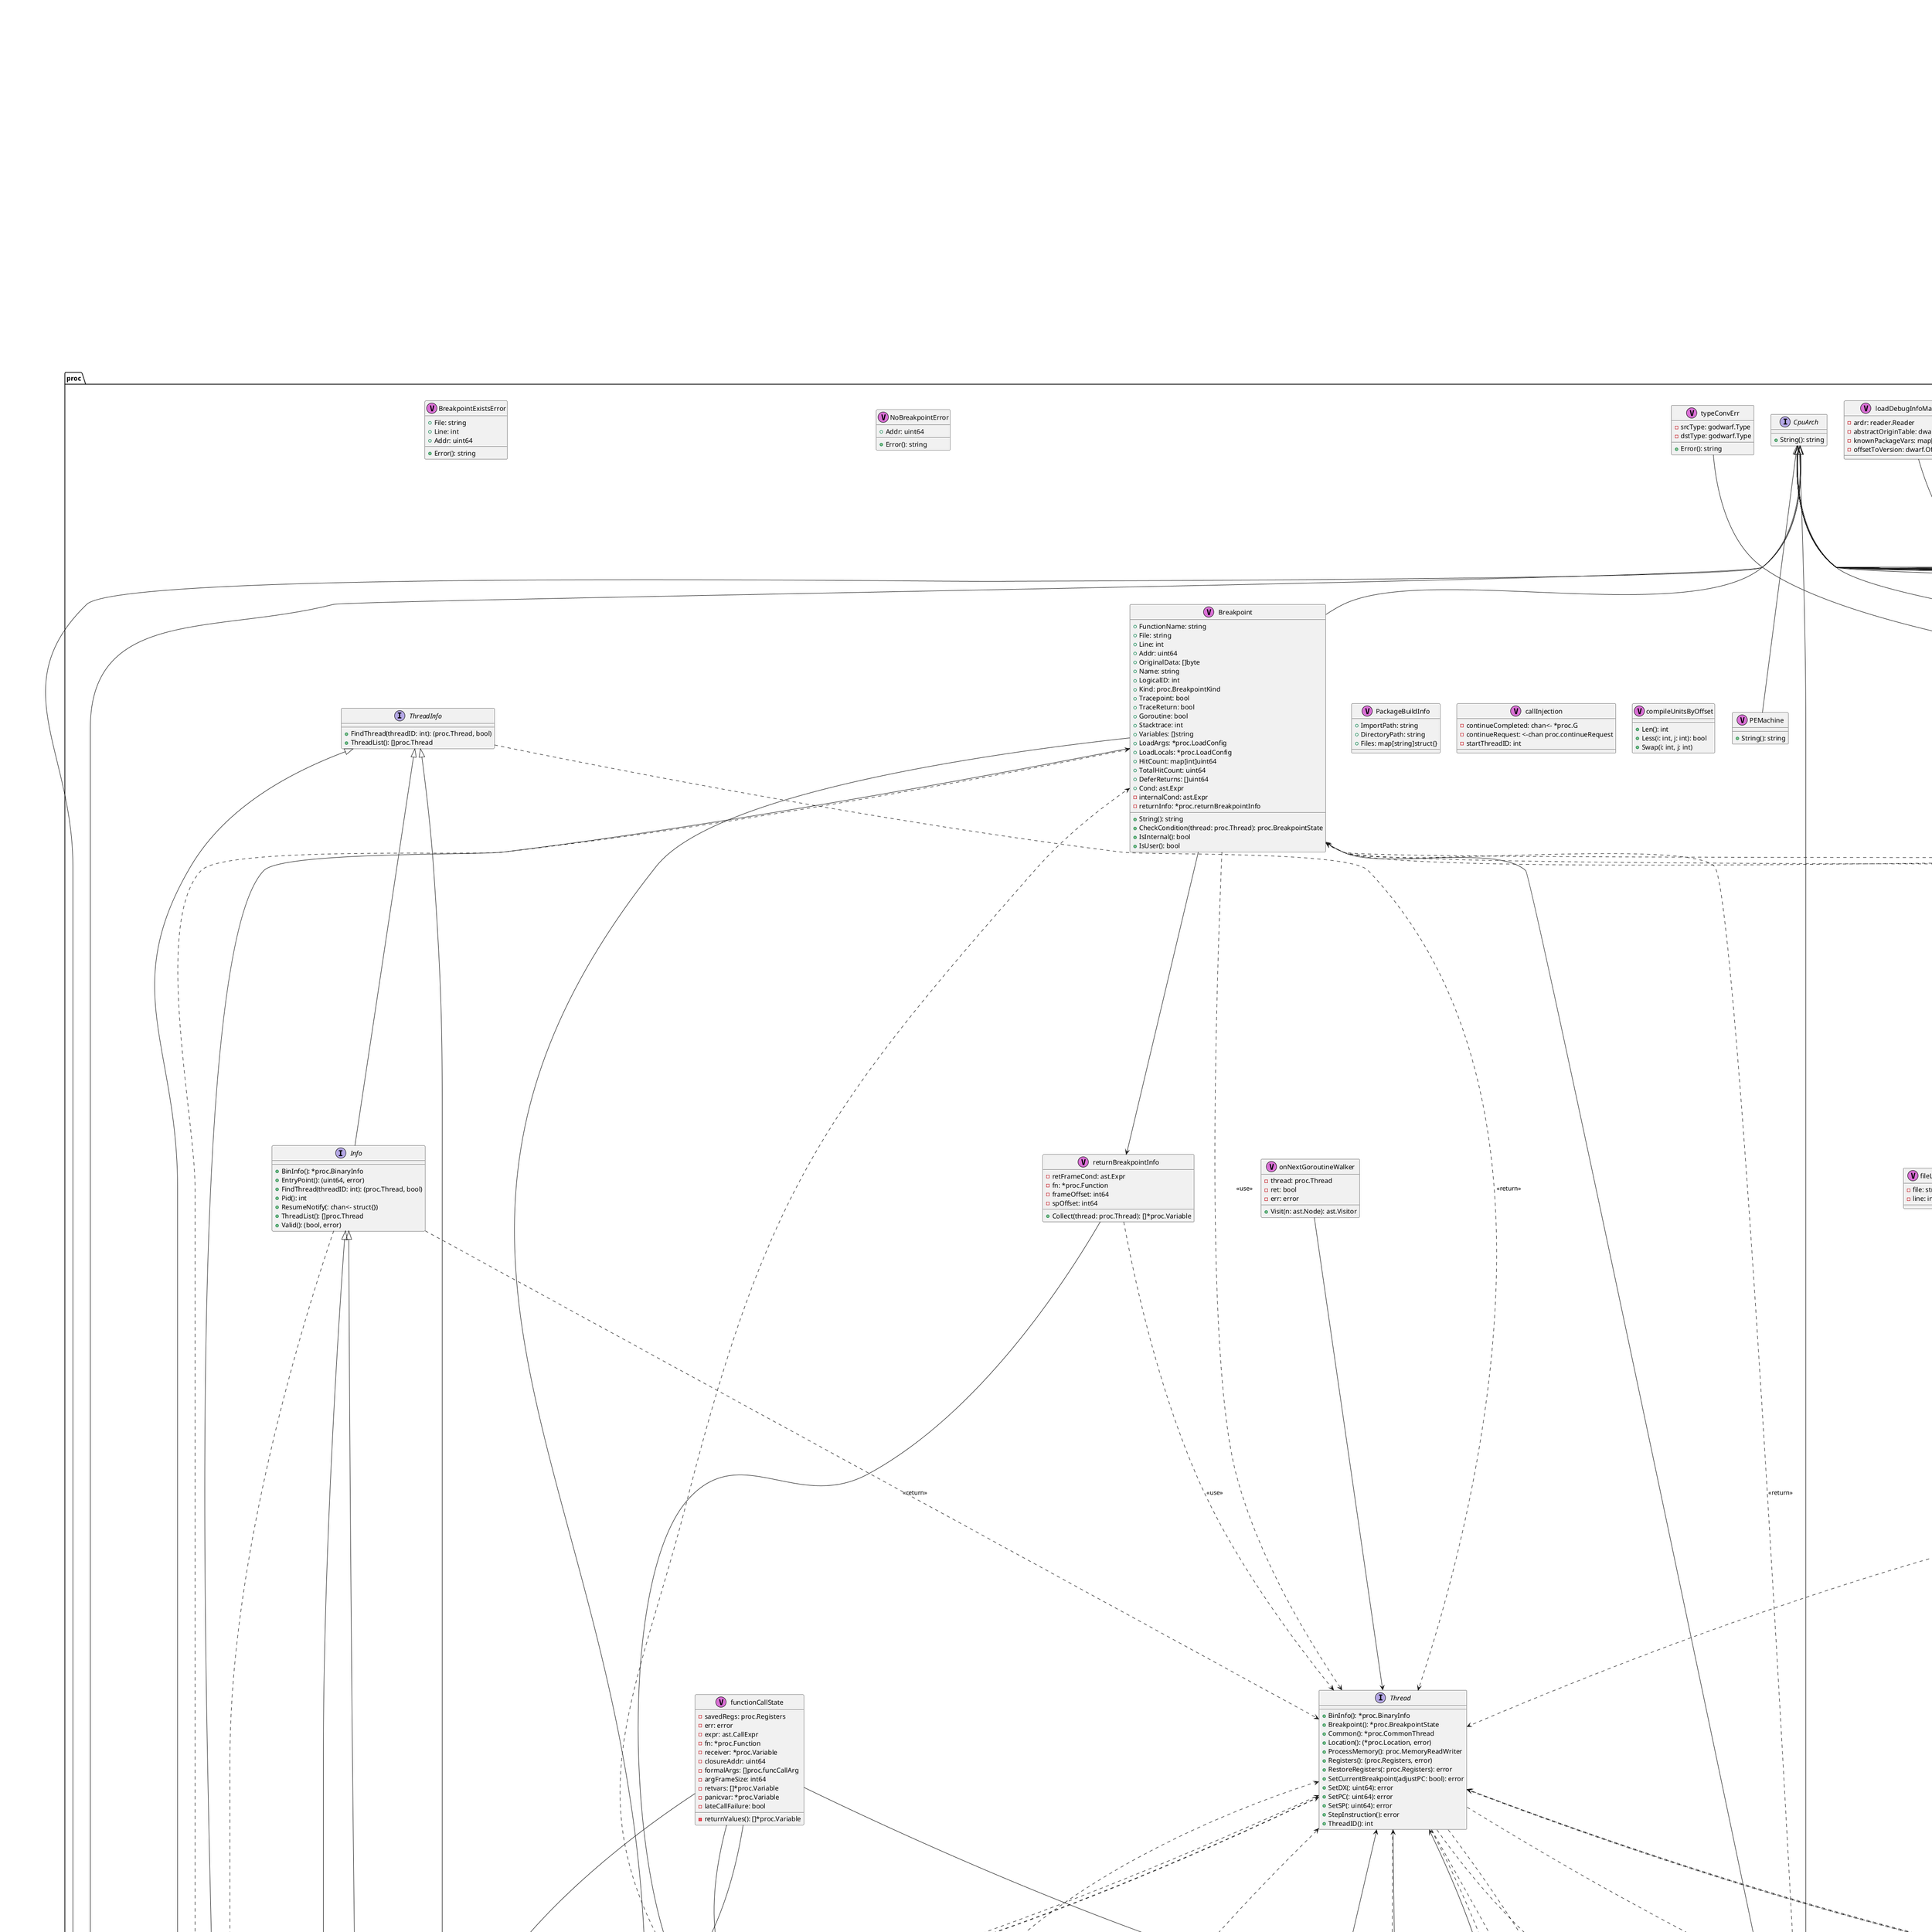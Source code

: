 @startuml

package "frame" {
	class "CommonInformationEntry" as frame.CommonInformationEntry <<V,Orchid>> {
		+Length: uint32
		+CIE_id: uint32
		+Version: uint8
		+Augmentation: string
		+CodeAlignmentFactor: uint64
		+DataAlignmentFactor: int64
		+ReturnAddressRegister: uint64
		+InitialInstructions: []byte
		-staticBase: uint64
	}
}


package "frame" {
	class "DWRule" as frame.DWRule <<V,Orchid>> {
		+Rule: frame.Rule
		+Offset: int64
		+Reg: uint64
		+Expression: []byte
	}
}

	frame.DWRule --> frame.Rule


package "frame" {
	class "FrameContext" as frame.FrameContext <<E,#FFCC00>> {
		-loc: uint64
		-order: binary.ByteOrder
		-address: uint64
		+CFA: frame.DWRule
		+Regs: map[uint64]frame.DWRule
		-initialRegs: map[uint64]frame.DWRule
		-prevRegs: map[uint64]frame.DWRule
		-buf: *bytes.Buffer
		-cie: *frame.CommonInformationEntry
		+RetAddrReg: uint64
		-codeAlignment: uint64
		-dataAlignment: int64
		-executeDwarfProgram()
		+ExecuteUntilPC(instructions: []byte)
	}
}

	frame.FrameContext --> frame.DWRule
	frame.FrameContext --> frame.CommonInformationEntry


package "frame" {
	class "FrameDescriptionEntries" as frame.FrameDescriptionEntries <<V,Orchid>> {
		+FDEForPC(pc: uint64): (*frame.FrameDescriptionEntry, error)
		+Append(otherFDEs: frame.FrameDescriptionEntries): frame.FrameDescriptionEntries
	}
}

	frame.FrameDescriptionEntries ..> frame.FrameDescriptionEntry : <<return>>
	frame.FrameDescriptionEntries ..> frame.FrameDescriptionEntries

package "frame" {
	class "FrameDescriptionEntry" as frame.FrameDescriptionEntry <<V,Orchid>> {
		+Length: uint32
		+CIE: *frame.CommonInformationEntry
		+Instructions: []byte
		-begin: uint64
		-size: uint64
		-order: binary.ByteOrder
		+Cover(addr: uint64): bool
		+Begin(): uint64
		+End(): uint64
		+EstablishFrame(pc: uint64): *frame.FrameContext
	}
}

	frame.FrameDescriptionEntry --> frame.CommonInformationEntry
	frame.FrameDescriptionEntry ..> frame.FrameContext : <<return>>

package "frame" {
	class "Rule" as frame.Rule <<V,Orchid>>
}

package "frame" {
	class "instruction" as frame.instruction <<V,Orchid>> {
		-instruction(frame: *frame.FrameContext)
	}
}



package "frame" {
	class "parseContext" as frame.parseContext <<V,Orchid>> {
		-staticBase: uint64
		-buf: *bytes.Buffer
		-entries: frame.FrameDescriptionEntries
		-common: *frame.CommonInformationEntry
		-frame: *frame.FrameDescriptionEntry
		-length: uint32
		-ptrSize: int
	}
}

	frame.parseContext --> frame.FrameDescriptionEntries
	frame.parseContext --> frame.CommonInformationEntry
	frame.parseContext --> frame.FrameDescriptionEntry


package "frame" {
	class "parsefunc" as frame.parsefunc <<V,Orchid>> {
		-parsefunc(: *frame.parseContext): frame.parsefunc
	}
}

package "proc" {
	class "Ancestor" as proc.Ancestor <<V,Orchid>> {
		+ID: int64
		+Unreadable: error
		-pcsVar: *proc.Variable
		+Stack(n: int): ([]proc.Stackframe, error)
	}
}

	proc.Ancestor --> proc.Variable
	proc.Ancestor ..> proc.Stackframe : <<return>>

package "proc" {
	class "Arch" as proc.Arch <<V,Orchid>> {
		+Name: string
		-ptrSize: int
		-maxInstructionLength: int
		-prologues: []proc.opcodeSeq
		-breakpointInstruction: []byte
		-altBreakpointInstruction: []byte
		-breakInstrMovesPC: bool
		-derefTLS: bool
		-usesLR: bool
		-asmDecode: func(asmInst *proc.AsmInstruction, mem []byte, regs proc.Registers, memrw proc.MemoryReadWriter, bi *proc.BinaryInfo) error
		-fixFrameUnwindContext: frame.FrameContext
		-switchStack: op.DwarfRegisters) bool
		-regSize: func(uint64) int
		+RegistersToDwarfRegisters: op.DwarfRegisters
		-addrAndStackRegsToDwarfRegisters: op.DwarfRegisters
		+DwarfRegisterToString: op.DwarfRegister) (string, bool, string)
		-inhibitStepInto: func(bi *proc.BinaryInfo, pc uint64) bool
		-crosscall2fn: *proc.Function
		-sigreturnfn: *proc.Function
		+PtrSize(): int
		+MaxInstructionLength(): int
		+BreakpointInstruction(): []byte
		+AltBreakpointInstruction(): []byte
		+BreakInstrMovesPC(): bool
		+BreakpointSize(): int
		+DerefTLS(): bool
	}
}

	proc.Arch --> proc.opcodeSeq
	proc.Arch --> proc.Function


package "proc" {
	class "AsmInstruction" as proc.AsmInstruction <<V,Orchid>> {
		+Loc: proc.Location
		+DestLoc: *proc.Location
		+Bytes: []byte
		+Breakpoint: bool
		+AtPC: bool
		+Size: int
		+Kind: proc.AsmInstructionKind
		+Inst: proc.archInst
		+IsCall(): bool
		+IsRet(): bool
		+IsJmp(): bool
		+IsHardBreak(): bool
		+Text(flavour: proc.AssemblyFlavour, bi: *proc.BinaryInfo): string
	}
}

	proc.AsmInstruction --> proc.Location
	proc.AsmInstruction --> proc.AsmInstructionKind
	proc.AsmInstruction --> proc.archInst

	proc.AsmInstruction ..> proc.AssemblyFlavour : <<use>> 
	proc.AsmInstruction ..> proc.BinaryInfo : <<use>> 

package "proc" {
	class "AsmInstructionKind" as proc.AsmInstructionKind <<V,Orchid>>
}



package "proc" {
	class "AssemblyFlavour" as proc.AssemblyFlavour <<V,Orchid>>
}



package "proc" {
	class "BinaryInfo" as proc.BinaryInfo <<E,#FFCC00>> {
		+Arch: *proc.Arch
		+GOOS: string
		-debugInfoDirectories: []string
		+Functions: []proc.Function
		+Sources: []string
		+LookupFunc: map[string]*proc.Function
		+SymNames: elf.Symbol
		+Images: []*proc.Image
		+ElfDynamicSection: proc.ElfDynamicSection
		-lastModified: time.Time
		-closer: io.Closer
		-sepDebugCloser: io.Closer
		+PackageMap: map[string][]string
		-frameEntries: frame.FrameDescriptionEntries
		-types: map[string]proc.dwarfRef
		-packageVars: []proc.packageVar
		-gStructOffset: uint64
		-nameOfRuntimeType: map[uint64]proc.nameOfRuntimeTypeEntry
		-consts: proc.constantsMap
		-inlinedCallLines: map[proc.fileLine][]uint64
		-logger: logrus.Entry
		+LoadBinaryInfo(path: string, entryPoint: uint64, debugInfoDirs: []string): error
		+GStructOffset(): uint64
		+LastModified(): time.Time
		+Types(): ([]string, error)
		+PCToLine(pc: uint64): (string, int, *proc.Function)
		+LineToPC(filename: string, lineno: int): (pcs: []uint64, err: error)
		+AllPCsForFileLines(filename: string, linenos: []int): map[int][]uint64
		+PCToFunc(pc: uint64): *proc.Function
		+PCToInlineFunc(pc: uint64): *proc.Function
		+PCToImage(pc: uint64): *proc.Image
		+AddImage(path: string, addr: uint64): error
		-moduleDataToImage(md: *proc.moduleData): *proc.Image
		-imageToModuleData(image: *proc.Image, mds: []proc.moduleData): *proc.moduleData
		-typeToImage(typ: godwarf.Type): *proc.Image
		+Close(): error
		+LoadImageFromData(dwdata: dwarf.Data, debugFrameBytes: []byte, debugLineBytes: []byte, debugLocBytes: []byte)
		-locationExpr(entry: godwarf.Entry, attr: dwarf.Attr, pc: uint64): ([]byte, *proc.locationExpr, error)
		+LocationCovers(entry: dwarf.Entry, attr: dwarf.Attr): ([][2]uint64, error)
		+Location(entry: godwarf.Entry, attr: dwarf.Attr, pc: uint64, regs: op.DwarfRegisters): (int64, op.Piece, *proc.locationExpr, error)
		-loclistEntry(off: int64, pc: uint64): []byte
		-findCompileUnit(pc: uint64): *proc.compileUnit
		+Producer(): string
		-funcToImage(fn: *proc.Function): *proc.Image
		-openSeparateDebugInfo(image: *proc.Image, exe: elf.File, debugInfoDirectories: []string): (*os.File, elf.File, error)
		-loadSymbolName(image: *proc.Image, file: elf.File, wg: *sync.WaitGroup)
		-parseDebugFrameElf(image: *proc.Image, exe: elf.File, debugInfoBytes: []byte, wg: *sync.WaitGroup)
		-setGStructOffsetElf(image: *proc.Image, exe: elf.File, wg: *sync.WaitGroup)
		-parseDebugFramePE(image: *proc.Image, exe: pe.File, debugInfoBytes: []byte, wg: *sync.WaitGroup)
		-setGStructOffsetMacho()
		-parseDebugFrameMacho(image: *proc.Image, exe: macho.File, debugInfoBytes: []byte, wg: *sync.WaitGroup)
		-findType(name: string): (godwarf.Type, error)
		-findTypeExpr(expr: ast.Expr): (godwarf.Type, error)
		-findArrayType(n: int, etyp: string): (godwarf.Type, error)
		-registerTypeToPackageMap(entry: dwarf.Entry)
		-loadDebugInfoMaps(image: *proc.Image, debugInfoBytes: []byte, debugLineBytes: []byte, wg: *sync.WaitGroup, cont: func())
		-loadDebugInfoMapsCompileUnit(ctxt: *proc.loadDebugInfoMapsContext, image: *proc.Image, reader: reader.Reader, cu: *proc.compileUnit)
		-loadDebugInfoMapsImportedUnit(entry: dwarf.Entry, ctxt: *proc.loadDebugInfoMapsContext, image: *proc.Image, cu: *proc.compileUnit)
		-addAbstractSubprogram(entry: dwarf.Entry, ctxt: *proc.loadDebugInfoMapsContext, reader: reader.Reader, image: *proc.Image, cu: *proc.compileUnit)
		-addConcreteInlinedSubprogram(entry: dwarf.Entry, originOffset: dwarf.Offset, ctxt: *proc.loadDebugInfoMapsContext, reader: reader.Reader, cu: *proc.compileUnit)
		-addConcreteSubprogram(entry: dwarf.Entry, ctxt: *proc.loadDebugInfoMapsContext, reader: reader.Reader, cu: *proc.compileUnit)
		-loadDebugInfoMapsInlinedCalls(ctxt: *proc.loadDebugInfoMapsContext, reader: reader.Reader, cu: *proc.compileUnit)
		-expandPackagesInType(expr: ast.Expr)
		-symLookup(addr: uint64): (string, uint64)
		+ListPackagesBuildInfo(includeFiles: bool): []*proc.PackageBuildInfo
	}
}


	proc.BinaryInfo --> frame.FrameDescriptionEntries
	proc.BinaryInfo --> logrus.Entry
	proc.BinaryInfo --> proc.Arch
	proc.BinaryInfo --> proc.ElfDynamicSection
	proc.BinaryInfo --> proc.Function
	proc.BinaryInfo --> proc.constantsMap
	proc.BinaryInfo --> proc.dwarfRef
	proc.BinaryInfo --> proc.nameOfRuntimeTypeEntry
	proc.BinaryInfo --> proc.packageVar
	proc.BinaryInfo --> time.Time
	proc.BinaryInfo ..> dwarf.Attr
	proc.BinaryInfo ..> godwarf.Entry
	proc.BinaryInfo ..> op.DwarfRegisters
	proc.BinaryInfo ..> op.Piece
	proc.BinaryInfo ..> proc.Function
	proc.BinaryInfo ..> proc.Image
	proc.BinaryInfo ..> proc.locationExpr
	proc.BinaryInfo ..> time.Time

package "proc" {
	class "Breakpoint" as proc.Breakpoint <<V,Orchid>> {
		+FunctionName: string
		+File: string
		+Line: int
		+Addr: uint64
		+OriginalData: []byte
		+Name: string
		+LogicalID: int
		+Kind: proc.BreakpointKind
		+Tracepoint: bool
		+TraceReturn: bool
		+Goroutine: bool
		+Stacktrace: int
		+Variables: []string
		+LoadArgs: *proc.LoadConfig
		+LoadLocals: *proc.LoadConfig
		+HitCount: map[int]uint64
		+TotalHitCount: uint64
		+DeferReturns: []uint64
		+Cond: ast.Expr
		-internalCond: ast.Expr
		-returnInfo: *proc.returnBreakpointInfo
		+String(): string
		+CheckCondition(thread: proc.Thread): proc.BreakpointState
		+IsInternal(): bool
		+IsUser(): bool
	}
}

	proc.Breakpoint --> proc.BreakpointKind
	proc.Breakpoint --> proc.LoadConfig
	proc.Breakpoint --> proc.returnBreakpointInfo

	proc.Breakpoint ..> proc.Thread : <<use>> 
	proc.Breakpoint ..> proc.BreakpointState : <<return>> 

package "proc" {
	class "BreakpointExistsError" as proc.BreakpointExistsError <<V,Orchid>> {
		+File: string
		+Line: int
		+Addr: uint64
		+Error(): string
	}
}



package "proc" {
	class "BreakpointKind" as proc.BreakpointKind <<V,Orchid>>
}



package "proc" {
	class "BreakpointMap" as proc.BreakpointMap <<V,Orchid>> {
		+M: map[uint64]*proc.Breakpoint
		-breakpointIDCounter: int
		-internalBreakpointIDCounter: int
		+HasInternalBreakpoints(): bool
	}
}



package "proc" {
	class "BreakpointState" as proc.BreakpointState <<E,#FFCC00>> {
		+Breakpoint: *proc.Breakpoint
		+Active: bool
		+Internal: bool
		+CondError: error
		+Clear()
		+String(): string
	}
}

	proc.BreakpointState --> proc.Breakpoint


package "proc" {
	class "Checkpoint" as proc.Checkpoint <<V,Orchid>> {
		+ID: int
		+When: string
		+Where: string
	}
}



package "proc" {
	class "CommonThread" as proc.CommonThread <<V,Orchid>> {
		+CallReturn: bool
		-returnValues: []*proc.Variable
		-g: *proc.G
		+ReturnValues(cfg: proc.LoadConfig): []*proc.Variable
	}
}

	proc.CommonThread --> proc.G

	proc.CommonThread ..> proc.LoadConfig : <<use>> 

package "proc" {
	interface "CpuArch" as proc.CpuArch {
		+String(): string
	}
}



package "proc" {
	class "Defer" as proc.Defer <<E,#FFCC00>> {
		+DeferredPC: uint64
		+DeferPC: uint64
		+SP: uint64
		-link: *proc.Defer
		-argSz: int64
		-variable: *proc.Variable
		+Unreadable: error
		-load()
		+Next(): *proc.Defer
		+EvalScope(thread: proc.Thread): (*proc.EvalScope, error)
	}
}

	proc.Defer --> proc.Defer
	proc.Defer --> proc.Variable

	proc.Defer ..> proc.Defer : <<return>> 
	proc.Defer ..> proc.Thread : <<use>> 
	proc.Defer ..> proc.EvalScope : <<return>> 

package "proc" {
	class "Direction" as proc.Direction <<V,Orchid>>
}



package "proc" {
	class "ElfDynamicSection" as proc.ElfDynamicSection <<V,Orchid>> {
		+Addr: uint64
		+Size: uint64
	}
}


package "proc" {
	class "EvalScope" as proc.EvalScope <<E,#FFCC00>> {
		+Location: proc.Location
		+Regs: op.DwarfRegisters
		+Mem: proc.MemoryReadWriter
		-g: *proc.G
		+BinInfo: *proc.BinaryInfo
		-frameOffset: int64
		-aordr: dwarf.Reader
		-callCtx: *proc.callContext
		-trustArgOrder: bool
		+EvalExpression(expr: string, cfg: proc.LoadConfig): (*proc.Variable, error)
		+Locals(): ([]*proc.Variable, error)
		-setValue(dstv: *proc.Variable, srcv: *proc.Variable, srcExpr: string): error
		+EvalVariable(name: string, cfg: proc.LoadConfig): (*proc.Variable, error)
		+SetVariable(name: string, value: string): error
		+LocalVariables(cfg: proc.LoadConfig): ([]*proc.Variable, error)
		+FunctionArguments(cfg: proc.LoadConfig): ([]*proc.Variable, error)
		+PackageVariables(cfg: proc.LoadConfig): ([]*proc.Variable, error)
		-findGlobal(pkgName: string, varName: string): (*proc.Variable, error)
		-findGlobalInternal(name: string): (*proc.Variable, error)
		-image(): *proc.Image
		-globalFor(image: *proc.Image): *proc.EvalScope
		+DwarfReader(): reader.Reader
		+PtrSize(): int
		-evalToplevelTypeCast(t: ast.Expr, cfg: proc.LoadConfig): (*proc.Variable, error)
		-evalAST(t: ast.Expr): (*proc.Variable, error)
		-evalTypeCast(node: ast.CallExpr): (*proc.Variable, error)
		-evalBuiltinCall(node: ast.CallExpr): (*proc.Variable, error)
		-evalIdent(node: ast.Ident): (*proc.Variable, error)
		-evalStructSelector(node: ast.SelectorExpr): (*proc.Variable, error)
		-evalTypeAssert(node: ast.TypeAssertExpr): (*proc.Variable, error)
		-evalIndex(node: ast.IndexExpr): (*proc.Variable, error)
		-evalReslice(node: ast.SliceExpr): (*proc.Variable, error)
		-evalPointerDeref(node: ast.StarExpr): (*proc.Variable, error)
		-evalAddrOf(node: ast.UnaryExpr): (*proc.Variable, error)
		-evalUnary(node: ast.UnaryExpr): (*proc.Variable, error)
		-evalBinary(node: ast.BinaryExpr): (*proc.Variable, error)
	}
}

	proc.EvalScope --> proc.Location
	proc.EvalScope --> op.DwarfRegisters
	proc.EvalScope --> proc.MemoryReadWriter
	proc.EvalScope --> proc.G
	proc.EvalScope --> proc.BinaryInfo
	proc.EvalScope --> proc.callContext

	proc.EvalScope ..> proc.LoadConfig : <<use>> 
	proc.EvalScope ..> proc.Variable : <<return>> 
	proc.EvalScope ..> reader.Reader : <<return>>

package "proc" {
	class "Function" as proc.Function <<V,Orchid>> {
		+Name: string
		+Entry: uint64
		+End: uint64
		-offset: dwarf.Offset
		-cu: *proc.compileUnit
		+InlinedCalls: []proc.InlinedCall
		-fakeType(bi: *proc.BinaryInfo, removeReceiver: bool): (godwarf.FuncType, error)
		+PackageName(): string
		+ReceiverName(): string
		+BaseName(): string
		+Optimized(): bool
		+PrologueEndPC(): uint64
		-exportedRuntime(): bool
		-privateRuntime(): bool
	}
}

	proc.Function --> proc.compileUnit
	proc.Function --> proc.InlinedCall

package "proc" {
	class "G" as proc.G <<E,#FFCC00>> {
		+ID: int
		+PC: uint64
		+SP: uint64
		+BP: uint64
		+LR: uint64
		+GoPC: uint64
		+StartPC: uint64
		+Status: uint64
		-stkbarVar: *proc.Variable
		-stkbarPos: int
		-stack: proc.stack
		+WaitSince: int64
		+WaitReason: int64
		+SystemStack: bool
		+CurrentLoc: proc.Location
		+Thread: proc.Thread
		-variable: *proc.Variable
		+Unreadable: error
		-labels: *map[string]string
		-stackIterator(opts: proc.StacktraceOptions): (*proc.stackIterator, error)
		+Stacktrace(depth: int, opts: proc.StacktraceOptions): ([]proc.Stackframe, error)
		-readDefers(frames: []proc.Stackframe)
		+Defer(): *proc.Defer
		+UserCurrent(): proc.Location
		+Go(): proc.Location
		+StartLoc(): proc.Location
		+Labels(): map[string]string
		-stkbar(): ([]proc.savedLR, error)
	}
}

	proc.G --> proc.Variable
	proc.G --> proc.stack
	proc.G --> proc.Location
	proc.G --> proc.Thread
	proc.G --> proc.Variable
	proc.G --> error

	proc.G ..> proc.StacktraceOptions : <<use>> 
	proc.G ..> proc.Stackframe : <<return>> 
	proc.G ..> proc.Defer : <<return>>

package "proc" {
	class "Image" as proc.Image <<E,#FFCC00>> {
		+Path: string
		+StaticBase: uint64
		-addr: uint64
		-index: int
		-closer: io.Closer
		-sepDebugCloser: io.Closer
		-dwarf: dwarf.Data
		-dwarfReader: dwarf.Reader
		-loclist2: loclist.Dwarf2Reader
		-loclist5: loclist.Dwarf5Reader
		-debugAddr: godwarf.DebugAddrSection
		-typeCache: godwarf.Type
		-compileUnits: []*proc.compileUnit
		-dwarfTreeCache: simplelru.LRU
		-runtimeTypeToDIE: map[uint64]proc.runtimeTypeDIE
		-loadErrMu: sync.Mutex
		-loadErr: error
		+DwarfReader(): reader.Reader
		-registerRuntimeTypeToDIE(entry: dwarf.Entry, ardr: reader.Reader)
		+Close(): error
		-setLoadError(fmtstr: string, args: []interface{})
		+LoadError(): error
		-getDwarfTree(off: dwarf.Offset): (godwarf.Tree, error)
		-findCompileUnitForOffset(off: dwarf.Offset): *proc.compileUnit
		+Type(offset: dwarf.Offset): (godwarf.Type, error)
	}
}

	proc.Image --> loclist.Dwarf2Reader
	proc.Image --> loclist.Dwarf5Reader
	proc.Image --> godwarf.DebugAddrSection
	proc.Image --> godwarf.Type
	proc.Image --> simplelru.LRU
	proc.Image --> proc.runtimeTypeDIE
	proc.Image --> sync.Mutex

	proc.Image ..> reader.Reader : <<return>> 
	proc.Image ..> godwarf.Type : <<return>>

package "proc" {
	interface "Info" as proc.Info {
		+BinInfo(): *proc.BinaryInfo
		+EntryPoint(): (uint64, error)
		+FindThread(threadID: int): (proc.Thread, bool)
		+Pid(): int
		+ResumeNotify(: chan<- struct{})
		+ThreadList(): []proc.Thread
		+Valid(): (bool, error)
	}
}

	proc.Info ..> proc.BinaryInfo : <<return>> 
	proc.Info ..> proc.Thread : <<return>>

package "proc" {
	class "InlinedCall" as proc.InlinedCall <<V,Orchid>> {
		-cu: *proc.compileUnit
		+LowPC: uint64
		+HighPC: uint64
	}
}

	proc.InlinedCall --> proc.compileUnit


package "proc" {
	class "LoadConfig" as proc.LoadConfig <<V,Orchid>> {
		+FollowPointers: bool
		+MaxVariableRecurse: int
		+MaxStringLen: int
		+MaxArrayValues: int
		+MaxStructFields: int
		+MaxMapBuckets: int
	}
}

package "proc" {
	class "Location" as proc.Location <<V,Orchid>> {
		+PC: uint64
		+File: string
		+Line: int
		+Fn: *proc.Function
	}
}

	proc.Location --> proc.Function


package "proc" {
	interface "MemoryReadWriter" as proc.MemoryReadWriter {
		+ReadMemory(buf: []byte, addr: uint64): (n: int, err: error)
		+WriteMemory(addr: uint64, data: []byte): (written: int, err: error)
	}
}


package "proc" {
	interface "MemoryReader" as proc.MemoryReader {
		+ReadMemory(buf: []byte, addr: uint64): (n: int, err: error)
	}
}


package "proc" {
	class "NewTargetConfig" as proc.NewTargetConfig <<V,Orchid>> {
		+Path: string
		+DebugInfoDirs: []string
		+DisableAsyncPreempt: bool
		+StopReason: proc.StopReason
	}
}

	proc.NewTargetConfig --> proc.StopReason


package "proc" {
	class "NoBreakpointError" as proc.NoBreakpointError <<V,Orchid>> {
		+Addr: uint64
		+Error(): string
	}
}



package "proc" {
	class "NullAddrError" as proc.NullAddrError <<V,Orchid>> {
		+Error(): string
	}
}



package "proc" {
	class "PEMachine" as proc.PEMachine <<V,Orchid>> {
		+String(): string
	}
}



package "proc" {
	class "PackageBuildInfo" as proc.PackageBuildInfo <<V,Orchid>> {
		+ImportPath: string
		+DirectoryPath: string
		+Files: map[string]struct{}
	}
}



package "proc" {
	interface "Process" as proc.Process {
		+BinInfo(): *proc.BinaryInfo
		+Breakpoints(): *proc.BreakpointMap
		+ChangeDirection(: proc.Direction): error
		+CheckAndClearManualStopRequest(): bool
		+Checkpoint(where: string): (id: int, err: error)
		+Checkpoints(): ([]proc.Checkpoint, error)
		+ClearCheckpoint(id: int): error
		+EntryPoint(): (uint64, error)
		+FindThread(threadID: int): (proc.Thread, bool)
		+GetDirection(): proc.Direction
		+Memory(): proc.MemoryReadWriter
		+Pid(): int
		+Recorded(): (recorded: bool, tracedir: string)
		+RequestManualStop(): error
		+ResumeNotify(: chan<- struct{})
		+ThreadList(): []proc.Thread
		+Valid(): (bool, error)
		+When(): (string, error)
	}
}


	proc.Process ..> proc.BinaryInfo : <<return>> 
	proc.Process ..> proc.BreakpointMap : <<return>> 
	proc.Process ..> proc.Direction : <<use>> 
	proc.Process ..> proc.Checkpoint : <<return>>
	proc.Process ..> proc.Thread : <<return>>
	proc.Process ..> proc.MemoryReadWriter : <<return>>

package "proc" {
	interface "ProcessInternal" as proc.ProcessInternal {
		+ContinueOnce(): (trapthread: proc.Thread, stopReason: proc.StopReason, err: error)
		+Detach(: bool): error
		+EraseBreakpoint(: *proc.Breakpoint): error
		+Restart(pos: string): (proc.Thread, error)
		+WriteBreakpoint(addr: uint64): (file: string, line: int, fn: *proc.Function, originalData: []byte, err: error)
	}
}


	proc.ProcessInternal ..> proc.Thread : <<return>> 
	proc.ProcessInternal ..> proc.StopReason : <<return>> 
	proc.ProcessInternal ..> proc.Breakpoint : <<use>>
	proc.ProcessInternal ..> proc.Function : <<return>>

package "proc" {
	interface "ProcessManipulation" as proc.ProcessManipulation {
		+CheckAndClearManualStopRequest(): bool
		+RequestManualStop(): error
	}
}


package "proc" {
	interface "RecordingManipulation" as proc.RecordingManipulation {
		+ChangeDirection(: proc.Direction): error
		+Checkpoint(where: string): (id: int, err: error)
		+Checkpoints(): ([]proc.Checkpoint, error)
		+ClearCheckpoint(id: int): error
		+GetDirection(): proc.Direction
		+Recorded(): (recorded: bool, tracedir: string)
		+When(): (string, error)
	}
}


	proc.RecordingManipulation ..> proc.Direction : <<use>> 
	proc.RecordingManipulation ..> proc.Checkpoint : <<return>>
	proc.RecordingManipulation ..> proc.Direction : <<return>>

package "proc" {
	class "Register" as proc.Register <<V,Orchid>> {
		+Name: string
		+Reg: op.DwarfRegister
	}
}

	proc.Register --> op.DwarfRegister


package "proc" {
	interface "Registers" as proc.Registers {
		+BP(): uint64
		+Copy(): (proc.Registers, error)
		+GAddr(): (uint64, bool)
		+Get(: int): (uint64, error)
		+PC(): uint64
		+SP(): uint64
		+Slice(floatingPoint: bool): ([]proc.Register, error)
		+TLS(): uint64
	}
}

	proc.Registers ..> proc.Registers : <<return>>

package "proc" {
	class "Stackframe" as proc.Stackframe <<V,Orchid>> {
		+Current: proc.Location
		+Call: proc.Location
		+Regs: op.DwarfRegisters
		-stackHi: uint64
		+Ret: uint64
		-addrret: uint64
		+Err: error
		+SystemStack: bool
		+Inlined: bool
		+Bottom: bool
		-lastpc: uint64
		+TopmostDefer: *proc.Defer
		+Defers: []*proc.Defer
		+FrameOffset(): int64
		+FramePointerOffset(): int64
	}
}

	proc.Stackframe --> proc.Location
	proc.Stackframe --> op.DwarfRegisters
	proc.Stackframe --> proc.Defer


package "proc" {
	class "StacktraceOptions" as proc.StacktraceOptions <<V,Orchid>>
}

package "proc" {
	class "StopReason" as proc.StopReason <<V,Orchid>> {
		+String(): string
	}
}


package "proc" {
	class "Target" as proc.Target <<E,#FFCC00>> {
		+Process: proc.Process
		-proc: proc.ProcessInternal
		+StopReason: proc.StopReason
		-currentThread: proc.Thread
		-selectedGoroutine: *proc.G
		-fncallForG: map[int]*proc.callInjection
		-asyncPreemptChanged: bool
		-asyncPreemptOff: int64
		-gcache: proc.goroutineCache
		+Next(): err: error
		+Continue(): error
		+Step(): err: error
		+StepOut(): error
		+StepInstruction(): err: error
		+SupportsFunctionCalls(): bool
		+ClearAllGCache()
		+Restart(from: string): error
		+SelectedGoroutine(): *proc.G
		+SwitchGoroutine(g: *proc.G): error
		+SwitchThread(tid: int): error
		+Detach(kill: bool): error
		-createUnrecoveredPanicBreakpoint()
		-createFatalThrowBreakpoint()
		+CurrentThread(): proc.Thread
		+SetBreakpoint(addr: uint64, kind: proc.BreakpointKind, cond: ast.Expr): (*proc.Breakpoint, error)
		-setBreakpointWithID(id: int, addr: uint64): (*proc.Breakpoint, error)
		+ClearBreakpoint(addr: uint64): (*proc.Breakpoint, error)
		+ClearInternalBreakpoints(): error
	}
}

	proc.Target --> proc.Process
	proc.Target --> proc.ProcessInternal
	proc.Target --> proc.StopReason
	proc.Target --> proc.Thread
	proc.Target --> proc.G
	proc.Target --> proc.goroutineCache

	proc.Target ..> proc.Thread : <<return>>
	proc.Target ..> proc.BreakpointKind : <<use>> 
	proc.Target ..> proc.Breakpoint : <<return>> 

package "proc" {
	interface "Thread" as proc.Thread {
		+BinInfo(): *proc.BinaryInfo
		+Breakpoint(): *proc.BreakpointState
		+Common(): *proc.CommonThread
		+Location(): (*proc.Location, error)
		+ProcessMemory(): proc.MemoryReadWriter
		+Registers(): (proc.Registers, error)
		+RestoreRegisters(: proc.Registers): error
		+SetCurrentBreakpoint(adjustPC: bool): error
		+SetDX(: uint64): error
		+SetPC(: uint64): error
		+SetSP(: uint64): error
		+StepInstruction(): error
		+ThreadID(): int
	}
}

	proc.Thread ..> proc.BinaryInfo : <<return>>
	proc.Thread ..> proc.BreakpointState : <<return>> 
	proc.Thread ..> proc.CommonThread : <<return>> 
	proc.Thread ..> proc.Location : <<return>> 
	proc.Thread ..> proc.MemoryReadWriter : <<return>>
	proc.Thread ..> proc.Registers : <<return>> 
	proc.Thread ..> proc.Registers : <<use>>

package "proc" {
	interface "ThreadInfo" as proc.ThreadInfo {
		+FindThread(threadID: int): (proc.Thread, bool)
		+ThreadList(): []proc.Thread
	}
}

	proc.ThreadInfo ..> proc.Thread : <<return>>

package "proc" {
	class "Variable" as proc.Variable <<E,#FFCC00>> {
		+Addr: uint64
		+OnlyAddr: bool
		+Name: string
		+DwarfType: godwarf.Type
		+RealType: godwarf.Type
		+Kind: reflect.Kind
		-mem: proc.MemoryReadWriter
		-bi: *proc.BinaryInfo
		+Value: constant.Value
		+FloatSpecial: proc.floatSpecial
		+Len: int64
		+Cap: int64
		+Flags: proc.variableFlags
		+Base: uint64
		-stride: int64
		-fieldType: godwarf.Type
		-closureAddr: uint64
		-mapSkip: int
		+Children: []proc.Variable
		-loaded: bool
		+Unreadable: error
		+LocationExpr: *proc.locationExpr
		+DeclLine: int64
		-pointerToVariable(): *proc.Variable
		-isNil(): bool
		-asInt(): (int64, error)
		-asUint(): (uint64, error)
		-isType(typ: godwarf.Type, kind: reflect.Kind): error
		-sliceAccess(idx: int): (*proc.Variable, error)
		-mapAccess(idx: *proc.Variable): (*proc.Variable, error)
		-reslice(low: int64, high: int64): (*proc.Variable, error)
		-findMethod(mname: string): (*proc.Variable, error)
		-tryFindMethodInEmbeddedFields(mname: string): (*proc.Variable, error)
		-newVariable(name: string, addr: uint64, dwarfType: godwarf.Type, mem: proc.MemoryReadWriter): *proc.Variable
		-clone(): *proc.Variable
		+TypeString(): string
		-toField(field: godwarf.StructField): (*proc.Variable, error)
		-parseG(): (*proc.G, error)
		-loadFieldNamed(name: string): *proc.Variable
		-fieldVariable(name: string): *proc.Variable
		-structMember(memberName: string): (*proc.Variable, error)
		-maybeDereference(): *proc.Variable
		-loadValue(cfg: proc.LoadConfig)
		-loadValueInternal(recurseLevel: int, cfg: proc.LoadConfig)
		-loadSliceInfo(t: godwarf.SliceType)
		-loadChanInfo()
		-loadArrayValues(recurseLevel: int, cfg: proc.LoadConfig)
		-readComplex(size: int64)
		-writeComplex(real: float64, imag: float64, size: int64): error
		-writeUint(value: uint64, size: int64): error
		-readFloatRaw(size: int64): (float64, error)
		-writeFloatRaw(f: float64, size: int64): error
		-writeBool(value: bool): error
		-writeZero(): error
		-writeEmptyInterface(typeAddr: uint64, data: *proc.Variable): error
		-writeSlice(len: int64, cap: int64, base: uint64): error
		-writeString(len: uint64, base: uint64): error
		-writeCopy(srcv: *proc.Variable): error
		-readFunctionPtr()
		-funcvalAddr(): uint64
		-loadMap(recurseLevel: int, cfg: proc.LoadConfig)
		-mapIterator(): *proc.mapIterator
		-readInterface(): (_type: *proc.Variable, data: *proc.Variable, isnil: bool)
		-loadInterface(recurseLevel: int, loadData: bool, cfg: proc.LoadConfig)
		+ConstDescr(): string
	}
}

	proc.Variable --> godwarf.Type
	proc.Variable --> proc.MemoryReadWriter
	proc.Variable --> proc.BinaryInfo
	proc.Variable --> proc.floatSpecial
	proc.Variable --> proc.variableFlags
	proc.Variable --> proc.Variable
	proc.Variable --> proc.locationExpr


package "proc" {
	interface "archInst" as proc.archInst {
		+OpcodeEquals(op: uint64): bool
		+Text(flavour: proc.AssemblyFlavour, pc: uint64, symLookup: func(uint64) (string, uint64)): string
	}
}

	proc.archInst ..> proc.AssemblyFlavour : <<use>> 

package "proc" {
	class "callContext" as proc.callContext <<E,#FFCC00>> {
		-p: *proc.Target
		-checkEscape: bool
		-retLoadCfg: proc.LoadConfig
		-continueRequest: chan<- proc.continueRequest
		-continueCompleted: <-chan *proc.G
		-injectionThread: proc.Thread
		-stacks: []proc.stack
		-doContinue(): *proc.G
		-doReturn(ret: *proc.Variable, err: error)
	}
}

	proc.callContext --> proc.Target
	proc.callContext --> proc.LoadConfig
	proc.callContext --> proc.Thread
	proc.callContext --> proc.stack


package "proc" {
	class "callInjection" as proc.callInjection <<V,Orchid>> {
		-continueCompleted: chan<- *proc.G
		-continueRequest: <-chan proc.continueRequest
		-startThreadID: int
	}
}



package "proc" {
	class "compileUnit" as proc.compileUnit <<V,Orchid>> {
		-name: string
		+Version: uint8
		-lowPC: uint64
		-ranges: [][2]uint64
		-entry: dwarf.Entry
		-isgo: bool
		-lineInfo: line.DebugLineInfo
		-optimized: bool
		-producer: string
		-offset: dwarf.Offset
		-image: *proc.Image
	}
}

	proc.compileUnit --> line.DebugLineInfo
	proc.compileUnit --> proc.Image


package "proc" {
	class "compileUnitsByOffset" as proc.compileUnitsByOffset <<V,Orchid>> {
		+Len(): int
		+Less(i: int, j: int): bool
		+Swap(i: int, j: int)
	}
}



package "proc" {
	class "compositeMemory" as proc.compositeMemory <<V,Orchid>> {
		-realmem: proc.MemoryReadWriter
		-regs: op.DwarfRegisters
		-pieces: op.Piece
		-data: []byte
		+ReadMemory(data: []byte, addr: uint64): (int, error)
		+WriteMemory(addr: uint64, data: []byte): (int, error)
	}
}

	proc.compositeMemory --> proc.MemoryReadWriter
	proc.compositeMemory --> op.DwarfRegisters
	proc.compositeMemory --> op.Piece


package "proc" {
	class "constantType" as proc.constantType <<V,Orchid>> {
		-initialized: bool
		-values: []proc.constantValue
		-describe(n: int64): string
	}
}

	proc.constantType --> proc.constantValue


package "proc" {
	class "constantValue" as proc.constantValue <<V,Orchid>> {
		-name: string
		-fullName: string
		-value: int64
		-singleBit: bool
	}
}



package "proc" {
	class "constantValuesByValue" as proc.constantValuesByValue <<V,Orchid>> {
		+Len(): int
		+Less(i: int, j: int): bool
		+Swap(i: int, j: int)
	}
}


proc.constantValuesByValue *-- proc.constantValue
package "proc" {
	class "constantsMap" as proc.constantsMap <<V,Orchid>> {
		+Get(typ: godwarf.Type): *proc.constantType
	}
}


	proc.constantsMap ..> godwarf.Type : <<use>> 
	proc.constantsMap ..> proc.constantType : <<return>> 

package "proc" {
	class "continueRequest" as proc.continueRequest <<V,Orchid>> {
		-cont: bool
		-err: error
		-ret: *proc.Variable
	}
}

	proc.continueRequest --> proc.Variable


package "proc" {
	class "dwarfRef" as proc.dwarfRef <<V,Orchid>> {
		-imageIndex: int
		-offset: dwarf.Offset
	}
}



package "proc" {
	class "fileLine" as proc.fileLine <<V,Orchid>> {
		-file: string
		-line: int
	}
}


package "proc" {
	class "funcCallArg" as proc.funcCallArg <<V,Orchid>> {
		-name: string
		-typ: godwarf.Type
		-off: int64
		-isret: bool
	}
}

	proc.funcCallArg --> godwarf.Type


package "proc" {
	class "functionCallState" as proc.functionCallState <<V,Orchid>> {
		-savedRegs: proc.Registers
		-err: error
		-expr: ast.CallExpr
		-fn: *proc.Function
		-receiver: *proc.Variable
		-closureAddr: uint64
		-formalArgs: []proc.funcCallArg
		-argFrameSize: int64
		-retvars: []*proc.Variable
		-panicvar: *proc.Variable
		-lateCallFailure: bool
		-returnValues(): []*proc.Variable
	}
}

	proc.functionCallState --> proc.Registers
	proc.functionCallState --> proc.Function
	proc.functionCallState --> proc.funcCallArg
	proc.functionCallState --> proc.Variable


package "proc" {
	class "functionsDebugInfoByEntry" as proc.functionsDebugInfoByEntry <<V,Orchid>> {
		+Len(): int
		+Less(i: int, j: int): bool
		+Swap(i: int, j: int)
	}
}


proc.functionsDebugInfoByEntry *-- proc.Function
package "proc" {
	class "goroutineCache" as proc.goroutineCache <<E,#FFCC00>> {
		-partialGCache: map[int]*proc.G
		-allGCache: []*proc.G
		-allgentryAddr: uint64
		-allglenAddr: uint64
		-init(bi: *proc.BinaryInfo)
		-getRuntimeAllg(bi: *proc.BinaryInfo, mem: proc.MemoryReadWriter): (uint64, uint64, error)
		-addGoroutine(g: *proc.G)
		+Clear()
	}
}



package "proc" {
	class "loadDebugInfoMapsContext" as proc.loadDebugInfoMapsContext <<V,Orchid>> {
		-ardr: reader.Reader
		-abstractOriginTable: dwarf.Offset]int
		-knownPackageVars: map[string]struct{}
		-offsetToVersion: dwarf.Offset]uint8
	}
}

	proc.loadDebugInfoMapsContext --> reader.Reader


package "proc" {
	class "locationExpr" as proc.locationExpr <<V,Orchid>> {
		-isBlock: bool
		-isEscaped: bool
		-off: int64
		-pc: uint64
		-instr: []byte
		+String(): string
	}
}



package "proc" {
	class "mapIterator" as proc.mapIterator <<V,Orchid>> {
		-v: *proc.Variable
		-numbuckets: uint64
		-oldmask: uint64
		-buckets: *proc.Variable
		-oldbuckets: *proc.Variable
		-b: *proc.Variable
		-bidx: uint64
		-tophashes: *proc.Variable
		-keys: *proc.Variable
		-values: *proc.Variable
		-overflow: *proc.Variable
		-maxNumBuckets: uint64
		-idx: int64
		-hashTophashEmptyOne: uint64
		-hashMinTopHash: uint64
		-nextBucket(): bool
		-next(): bool
		-key(): *proc.Variable
		-value(): *proc.Variable
		-mapEvacuated(b: *proc.Variable): bool
	}
}

	proc.mapIterator --> proc.Variable

package "proc" {
	class "memCache" as proc.memCache <<V,Orchid>> {
		-loaded: bool
		-cacheAddr: uint64
		-cache: []byte
		-mem: proc.MemoryReadWriter
		-contains(addr: uint64, size: int): bool
		+ReadMemory(data: []byte, addr: uint64): (n: int, err: error)
		+WriteMemory(addr: uint64, data: []byte): (written: int, err: error)
	}
}

	proc.memCache --> proc.MemoryReadWriter
	proc.memCache ..> error : <<return>>

package "proc" {
	class "moduleData" as proc.moduleData <<V,Orchid>> {
		-text: uint64
		-etext: uint64
		-types: uint64
		-etypes: uint64
		-typemapVar: *proc.Variable
	}
}

	proc.moduleData --> proc.Variable


package "proc" {
	class "nameOfRuntimeTypeEntry" as proc.nameOfRuntimeTypeEntry <<V,Orchid>> {
		-typename: string
		-kind: int64
	}
}


package "proc" {
	class "onNextGoroutineWalker" as proc.onNextGoroutineWalker <<V,Orchid>> {
		-thread: proc.Thread
		-ret: bool
		-err: error
		+Visit(n: ast.Node): ast.Visitor
	}
}

	proc.onNextGoroutineWalker --> proc.Thread


package "proc" {
	class "opcodeSeq" as proc.opcodeSeq <<V,Orchid>>
}



package "proc" {
	class "packageVar" as proc.packageVar <<V,Orchid>> {
		-name: string
		-cu: *proc.compileUnit
		-offset: dwarf.Offset
		-addr: uint64
	}
}

	proc.packageVar --> proc.compileUnit


package "proc" {
	class "packageVarsByAddr" as proc.packageVarsByAddr <<V,Orchid>> {
		+Len(): int
		+Less(i: int, j: int): bool
		+Swap(i: int, j: int)
	}
}


proc.packageVarsByAddr *-- proc.packageVar
package "proc" {
	class "returnBreakpointInfo" as proc.returnBreakpointInfo <<V,Orchid>> {
		-retFrameCond: ast.Expr
		-fn: *proc.Function
		-frameOffset: int64
		-spOffset: int64
		+Collect(thread: proc.Thread): []*proc.Variable
	}
}

	proc.returnBreakpointInfo --> proc.Function
	proc.returnBreakpointInfo ..> proc.Thread : <<use>>

package "proc" {
	class "runtimeTypeDIE" as proc.runtimeTypeDIE <<V,Orchid>> {
		-offset: dwarf.Offset
		-kind: int64
	}
}



package "proc" {
	class "savedLR" as proc.savedLR <<V,Orchid>> {
		-ptr: uint64
		-val: uint64
	}
}



package "proc" {
	class "stack" as proc.stack <<V,Orchid>> {
		-hi: uint64
		-lo: uint64
	}
}



package "proc" {
	class "stackIterator" as proc.stackIterator <<E,#FFCC00>> {
		-pc: uint64
		-top: bool
		-atend: bool
		-frame: proc.Stackframe
		-bi: *proc.BinaryInfo
		-mem: proc.MemoryReadWriter
		-err: error
		-stackhi: uint64
		-systemstack: bool
		-stackBarrierPC: uint64
		-stkbar: []proc.savedLR
		-regs: op.DwarfRegisters
		-g: *proc.G
		-g0_sched_sp: uint64
		-g0_sched_sp_loaded: bool
		-opts: proc.StacktraceOptions
		+Next(): bool
		-switchToGoroutineStack()
		+Frame(): proc.Stackframe
		+Err(): error
		-frameBase(fn: *proc.Function): int64
		-newStackframe(ret: uint64, retaddr: uint64): proc.Stackframe
		-stacktrace(depth: int): ([]proc.Stackframe, error)
		-appendInlineCalls(frames: []proc.Stackframe, frame: proc.Stackframe): []proc.Stackframe
		-advanceRegs(): (callFrameRegs: op.DwarfRegisters, ret: uint64, retaddr: uint64)
		-executeFrameRegRule(regnum: uint64, rule: frame.DWRule, cfa: int64): (op.DwarfRegister, error)
		-readRegisterAt(regnum: uint64, addr: uint64): (op.DwarfRegister, error)
		-loadG0SchedSP()
	}
}

	proc.stackIterator --> proc.Stackframe
	proc.stackIterator --> proc.BinaryInfo
	proc.stackIterator --> proc.MemoryReadWriter
	proc.stackIterator --> proc.savedLR
	proc.stackIterator --> op.DwarfRegisters
	proc.stackIterator --> proc.G
	proc.stackIterator --> proc.StacktraceOptions

package "proc" {
	class "typeConvErr" as proc.typeConvErr <<V,Orchid>> {
		-srcType: godwarf.Type
		-dstType: godwarf.Type
		+Error(): string
	}
}

	proc.typeConvErr --> godwarf.Type


package "proc" {
	class "variableFlags" as proc.variableFlags <<V,Orchid>>
}



package "proc" {
	class "variablesByDepthAndDeclLine" as proc.variablesByDepthAndDeclLine <<E,#FFCC00>> {
		-vars: []*proc.Variable
		-depths: []int
		+Len(): int
		+Less(i: int, j: int): bool
		+Swap(i: int, j: int)
	}
}



package "proc" {
	class "x86Inst" as proc.x86Inst <<V,Orchid>> {
		+Prefix: x86asm.Prefixes
		+Op: x86asm.Op
		+Opcode: uint32
		+Args: x86asm.Args
		+Mode: int
		+AddrSize: int
		+DataSize: int
		+MemBytes: int
		+Len: int
		+PCRel: int
		+PCRelOff: int
		+Text(flavour: proc.AssemblyFlavour, pc: uint64, symLookup: func(uint64) (string, uint64)): string
		+OpcodeEquals(op: uint64): bool
	}
}

	proc.x86Inst --> x86asm.Prefixes
	proc.x86Inst --> x86asm.Op
	proc.x86Inst --> x86asm.Args
	proc.x86Inst ..> proc.AssemblyFlavour : <<use>>


package "realname" {
	class "SomeType" as realname.SomeType <<V,Orchid>> {
		+A: bool
	}
}


package "reader" {
	class "Reader" as reader.Reader <<E,#FFCC00>> {
		+Reader: dwarf.Reader
		-depth: int
		+Seek(off: dwarf.Offset)
		+SeekToEntry(entry: dwarf.Entry): error
		+AddrFor(name: string, staticBase: uint64, ptrSize: int): (uint64, error)
		+AddrForMember(member: string, initialInstructions: []byte, ptrSize: int): (uint64, error)
		+SeekToType(entry: dwarf.Entry, resolveTypedefs: bool, resolvePointerTypes: bool): (dwarf.Entry, error)
		+NextType(): (dwarf.Entry, error)
		+SeekToTypeNamed(name: string): (dwarf.Entry, error)
		+FindEntryNamed(name: string, member: bool): (dwarf.Entry, error)
		+InstructionsForEntryNamed(name: string, member: bool): ([]byte, error)
		+InstructionsForEntry(entry: dwarf.Entry): ([]byte, error)
		+NextMemberVariable(): (dwarf.Entry, error)
		+NextPackageVariable(): (dwarf.Entry, error)
		+NextCompileUnit(): (dwarf.Entry, error)
	}
}


package "reader" {
	class "Variable" as reader.Variable <<V,Orchid>> {
		+Tree: godwarf.Tree
		+Depth: int
	}
}

	reader.Variable --> godwarf.Tree


package "reader" {
	class "VariablesFlags" as reader.VariablesFlags <<V,Orchid>>
}



package "gcimporter" {
	class "anyType" as gcimporter.anyType <<V,Orchid>> {
		+Underlying(): types.Type
		+String(): string
	}
}



package "gcimporter" {
	class "byPath" as gcimporter.byPath <<V,Orchid>> {
		+Len(): int
		+Swap(i: int, j: int)
		+Less(i: int, j: int): bool
	}
}



package "gcimporter" {
	class "dddSlice" as gcimporter.dddSlice <<V,Orchid>> {
		-elem: types.Type
		+Underlying(): types.Type
		+String(): string
	}
}



package "gcimporter" {
	class "exportWriter" as gcimporter.exportWriter <<E,#FFCC00>> {
		-p: *gcimporter.iexporter
		-data: gcimporter.intWriter
		-currPkg: types.Package
		-prevFile: string
		-prevLine: int64
		-writeIndex(index: types.Object]uint64)
		-exportPath(pkg: types.Package): string
		-tag(tag: byte)
		-pos(pos: token.Pos)
		-pkg(pkg: types.Package)
		-qualifiedIdent(obj: types.Object)
		-typ(t: types.Type, pkg: types.Package)
		-flush(): uint64
		-startType(k: gcimporter.itag)
		-doTyp(t: types.Type, pkg: types.Package)
		-setPkg(pkg: types.Package, write: bool)
		-signature(sig: types.Signature)
		-paramList(tup: types.Tuple)
		-param(obj: types.Object)
		-value(typ: types.Type, v: constant.Value)
		-mpint(x: big.Int, typ: types.Type)
		-mpfloat(f: big.Float, typ: types.Type)
		-bool(b: bool): bool
		-int64(x: int64)
		-uint64(x: uint64)
		-string(s: string)
		-localIdent(obj: types.Object)
	}
}

	gcimporter.exportWriter --> gcimporter.iexporter
	gcimporter.exportWriter --> gcimporter.intWriter


package "gcimporter" {
	class "exporter" as gcimporter.exporter <<E,#FFCC00>> {
		-fset: token.FileSet
		-out: bytes.Buffer
		-strIndex: map[string]int
		-pkgIndex: types.Package]int
		-typIndex: types.Type]int
		-posInfoFormat: bool
		-prevFile: string
		-prevLine: int
		-written: int
		-indent: int
		-pkg(pkg: types.Package, emptypath: bool)
		-obj(obj: types.Object)
		-pos(obj: types.Object)
		-fileLine(obj: types.Object): (file: string, line: int)
		-qualifiedName(obj: types.Object)
		-typ(t: types.Type)
		-assocMethods(named: types.Named)
		-fieldList(t: types.Struct)
		-field(f: types.Var)
		-iface(t: types.Interface)
		-method(m: types.Func)
		-fieldName(f: types.Var)
		-paramList(params: types.Tuple, variadic: bool)
		-value(x: constant.Value)
		-float(x: constant.Value)
		-bool(b: bool): bool
		-index(marker: byte, index: int)
		-tag(tag: int)
		-int(x: int)
		-int64(x: int64)
		-string(s: string)
		-marker(m: byte)
		-rawInt64(x: int64)
		-rawStringln(s: string)
		-rawByte(b: byte)
		-tracef(format: string, args: []interface{})
	}
}



package "gcimporter" {
	class "fakeFileSet" as gcimporter.fakeFileSet <<V,Orchid>> {
		-fset: token.FileSet
		-files: token.File
		-pos(file: string, line: int, column: int): token.Pos
	}
}



package "gcimporter" {
	class "iexporter" as gcimporter.iexporter <<E,#FFCC00>> {
		-fset: token.FileSet
		-out: *bytes.Buffer
		-localpkg: types.Package
		-allPkgs: types.Package]bool
		-declTodo: gcimporter.objQueue
		-strings: gcimporter.intWriter
		-stringIndex: map[string]uint64
		-data0: gcimporter.intWriter
		-declIndex: types.Object]uint64
		-typIndex: types.Type]uint64
		-stringOff(s: string): uint64
		-pushDecl(obj: types.Object)
		-doDecl(obj: types.Object)
		-newWriter(): *gcimporter.exportWriter
		-typOff(t: types.Type, pkg: types.Package): uint64
	}
}

	gcimporter.iexporter --> gcimporter.objQueue
	gcimporter.iexporter --> gcimporter.intWriter


package "gcimporter" {
	class "iimporter" as gcimporter.iimporter <<E,#FFCC00>> {
		-ipath: string
		-ipkg: types.Package
		-version: int
		-stringData: []byte
		-stringCache: map[uint64]string
		-pkgCache: types.Package
		-declData: []byte
		-pkgIndex: types.Package]map[string]uint64
		-typCache: types.Type
		-fake: gcimporter.fakeFileSet
		-interfaceList: types.Interface
		-doDecl(pkg: types.Package, name: string)
		-stringAt(off: uint64): string
		-pkgAt(off: uint64): types.Package
		-typAt(off: uint64, base: types.Named): types.Type
	}
}

	gcimporter.iimporter --> gcimporter.fakeFileSet


package "gcimporter" {
	class "importError" as gcimporter.importError <<V,Orchid>> {
		-pos: scanner.Position
		-err: error
		+Error(): string
	}
}


package "gcimporter" {
	class "importReader" as gcimporter.importReader <<E,#FFCC00>> {
		-p: *gcimporter.iimporter
		-declReader: bytes.Reader
		-currPkg: types.Package
		-prevFile: string
		-prevLine: int64
		-prevColumn: int64
		-obj(name: string)
		-declare(obj: types.Object)
		-value(): (typ: types.Type, val: constant.Value)
		-mpint(b: types.Basic): constant.Value
		-mpfloat(b: types.Basic): constant.Value
		-ident(): string
		-qualifiedIdent(): (types.Package, string)
		-pos(): token.Pos
		-posv0()
		-posv1()
		-typ(): types.Type
		-pkg(): types.Package
		-string(): string
		-doType(base: types.Named): types.Type
		-kind(): gcimporter.itag
		-signature(recv: types.Var): types.Signature
		-paramList(): types.Tuple
		-param(): types.Var
		-bool(): bool
		-int64(): int64
		-uint64(): uint64
		-byte(): byte
	}
}

	gcimporter.importReader --> gcimporter.iimporter


package "gcimporter" {
	class "importer" as gcimporter.importer <<E,#FFCC00>> {
		-imports: types.Package
		-data: []byte
		-importpath: string
		-buf: []byte
		-version: int
		-strList: []string
		-pathList: []string
		-pkgList: types.Package
		-typList: types.Type
		-interfaceList: types.Interface
		-trackAllTypes: bool
		-posInfoFormat: bool
		-prevFile: string
		-prevLine: int
		-fake: gcimporter.fakeFileSet
		-debugFormat: bool
		-read: int
		-pkg(): types.Package
		-declare(obj: types.Object)
		-obj(tag: int)
		-pos(): token.Pos
		-qualifiedName(): (pkg: types.Package, name: string)
		-record(t: types.Type)
		-typ(parent: types.Package, tname: types.Named): types.Type
		-fieldList(parent: types.Package): (fields: types.Var, tags: []string)
		-field(parent: types.Package): (types.Var, string)
		-methodList(parent: types.Package, baseType: types.Named): methods: types.Func
		-method(parent: types.Package, baseType: types.Named): types.Func
		-fieldName(parent: types.Package): (pkg: types.Package, name: string, alias: bool)
		-paramList(): (types.Tuple, bool)
		-param(named: bool): (types.Var, bool)
		-value(): constant.Value
		-float(): constant.Value
		-tagOrIndex(): int
		-int(): int
		-int64(): int64
		-path(): string
		-string(): string
		-marker(want: byte)
		-rawInt64(): int64
		-rawStringln(b: byte): string
		+ReadByte(): (byte, error)
		-rawByte(): byte
	}
}

	gcimporter.importer --> gcimporter.fakeFileSet

package "gcimporter" {
	class "intReader" as gcimporter.intReader <<V,Orchid>> {
		+Reader: *bytes.Reader
		-path: string
		-int64(): int64
		-uint64(): uint64
	}
}



package "gcimporter" {
	class "intWriter" as gcimporter.intWriter <<E,#FFCC00>> {
		+Buffer: bytes.Buffer
		-int64(x: int64)
		-uint64(x: uint64)
	}
}



package "gcimporter" {
	class "internalError" as gcimporter.internalError <<V,Orchid>> {
		+Error(): string
	}
}



package "gcimporter" {
	class "itag" as gcimporter.itag <<V,Orchid>>
}



package "gcimporter" {
	class "methodsByName" as gcimporter.methodsByName <<V,Orchid>> {
		+Len(): int
		+Swap(i: int, j: int)
		+Less(i: int, j: int): bool
	}
}



package "gcimporter" {
	class "objQueue" as gcimporter.objQueue <<E,#FFCC00>> {
		-ring: types.Object
		-head: int
		-tail: int
		-empty(): bool
		-pushTail(obj: types.Object)
		-popHead(): types.Object
	}
}



package "gcimporter" {
	class "parser" as gcimporter.parser <<E,#FFCC00>> {
		-scanner: scanner.Scanner
		-tok: rune
		-lit: string
		-id: string
		-sharedPkgs: types.Package
		-localPkgs: types.Package
		-init(filename: string, id: string, src: io.Reader, packages: types.Package)
		-next()
		-error(err: interface{})
		-errorf(format: string, args: []interface{})
		-expect(tok: rune): string
		-expectSpecial(tok: string)
		-expectKeyword(keyword: string)
		-parsePackageId(): string
		-parsePackageName(): string
		-parseDotIdent(): string
		-parseQualifiedName(): (id: string, name: string)
		-getPkg(id: string, name: string): types.Package
		-parseExportedName(): (pkg: types.Package, name: string)
		-parseBasicType(): types.Type
		-parseArrayType(parent: types.Package): types.Type
		-parseMapType(parent: types.Package): types.Type
		-parseName(parent: types.Package, materializePkg: bool): (pkg: types.Package, name: string)
		-parseField(parent: types.Package): (types.Var, string)
		-parseStructType(parent: types.Package): types.Type
		-parseParameter(): (par: types.Var, isVariadic: bool)
		-parseParameters(): (list: types.Var, isVariadic: bool)
		-parseSignature(recv: types.Var): types.Signature
		-parseInterfaceType(parent: types.Package): types.Type
		-parseChanType(parent: types.Package): types.Type
		-parseType(parent: types.Package): types.Type
		-parseImportDecl()
		-parseInt(): string
		-parseNumber(): (typ: types.Basic, val: constant.Value)
		-parseConstDecl()
		-parseTypeDecl()
		-parseVarDecl()
		-parseFunc(recv: types.Var): types.Signature
		-parseMethodDecl()
		-parseFuncDecl()
		-parseDecl()
		-parseExport(): types.Package
	}
}



package "pkg" {
	class "SomeType" as pkg.SomeType <<V,Orchid>> {
		+X: float64
		+AMethod(x: int): int
		+AnotherMethod(x: int): int
	}
}



package "linutil" {
	class "AMD64PtraceRegs" as linutil.AMD64PtraceRegs <<V,Orchid>> {
		+R15: uint64
		+R14: uint64
		+R13: uint64
		...
	}
}



package "linutil" {
	class "AMD64Registers" as linutil.AMD64Registers <<V,Orchid>> {
		+Regs: *linutil.AMD64PtraceRegs
		+Fpregs: proc.Register
		+Fpregset: amd64util.AMD64Xstate
		-loadFpRegs: func(*linutil.AMD64Registers) error
		+Slice(floatingPoint: bool): (proc.Register, error)
		+PC(): uint64
		+SP(): uint64
		+BP(): uint64
		+TLS(): uint64
		+GAddr(): (uint64, bool)
		+Get(n: int): (uint64, error)
		+Copy(): (proc.Registers, error)
	}
}

	linutil.AMD64Registers --> linutil.AMD64PtraceRegs
	linutil.AMD64Registers --> proc.Register
	linutil.AMD64Registers --> amd64util.AMD64Xstate

package "linutil" {
	class "linkMap" as linutil.linkMap <<V,Orchid>> {
		-addr: uint64
		-name: string
		-ld: uint64
		-next: uint64
		-prev: uint64
	}
}


package "test" {
	class "BuildFlags" as test.BuildFlags <<V,Orchid>>
}


package "test" {
	class "Fixture" as test.Fixture <<V,Orchid>> {
		+Name: string
		+Path: string
		+Source: string
		+BuildDir: string
	}
}



package "test" {
	class "fixtureKey" as test.fixtureKey <<V,Orchid>> {
		+Name: string
		+Flags: test.BuildFlags
	}
}

	test.fixtureKey --> test.BuildFlags


package "syntax" {
	class "AssignStmt" as syntax.AssignStmt <<E,#FFCC00>> {
		-commentsRef: syntax.commentsRef
		+OpPos: syntax.Position
		+Op: syntax.Token
		+LHS: syntax.Expr
		+RHS: syntax.Expr
		-stmt()
		+Span(): (start: syntax.Position, end: syntax.Position)
	}
}

	syntax.AssignStmt --> syntax.commentsRef
	syntax.AssignStmt --> syntax.Position
	syntax.AssignStmt --> syntax.Token
	syntax.AssignStmt --> syntax.Expr

package "syntax" {
	class "BinaryExpr" as syntax.BinaryExpr <<E,#FFCC00>> {
		-commentsRef: syntax.commentsRef
		+X: syntax.Expr
		+OpPos: syntax.Position
		+Op: syntax.Token
		+Y: syntax.Expr
		-expr()
		+Span(): (start: syntax.Position, end: syntax.Position)
	}
}

	syntax.BinaryExpr --> syntax.commentsRef
	syntax.BinaryExpr --> syntax.Expr
	syntax.BinaryExpr --> syntax.Position
	syntax.BinaryExpr --> syntax.Token

package "syntax" {
	class "BranchStmt" as syntax.BranchStmt <<E,#FFCC00>> {
		-commentsRef: syntax.commentsRef
		+Token: syntax.Token
		+TokenPos: syntax.Position
		-stmt()
		+Span(): (start: syntax.Position, end: syntax.Position)
	}
}

	syntax.BranchStmt --> syntax.commentsRef
	syntax.BranchStmt --> syntax.Token
	syntax.BranchStmt --> syntax.Position

package "syntax" {
	class "CallExpr" as syntax.CallExpr <<E,#FFCC00>> {
		-commentsRef: syntax.commentsRef
		+Fn: syntax.Expr
		+Lparen: syntax.Position
		+Args: []syntax.Expr
		+Rparen: syntax.Position
		-expr()
		+Span(): (start: syntax.Position, end: syntax.Position)
	}
}

	syntax.CallExpr --> syntax.commentsRef
	syntax.CallExpr --> syntax.Expr
	syntax.CallExpr --> syntax.Position

package "syntax" {
	class "Comment" as syntax.Comment <<V,Orchid>> {
		+Start: syntax.Position
		+Text: string
	}
}

	syntax.Comment --> syntax.Position


package "syntax" {
	class "Comments" as syntax.Comments <<V,Orchid>> {
		+Before: []syntax.Comment
		+Suffix: []syntax.Comment
		+After: []syntax.Comment
	}
}

	syntax.Comments --> syntax.Comment


package "syntax" {
	class "Comprehension" as syntax.Comprehension <<E,#FFCC00>> {
		-commentsRef: syntax.commentsRef
		+Curly: bool
		+Lbrack: syntax.Position
		+Body: syntax.Expr
		+Clauses: []syntax.Node
		+Rbrack: syntax.Position
		-expr()
		+Span(): (start: syntax.Position, end: syntax.Position)
	}
}

	syntax.Comprehension --> syntax.commentsRef
	syntax.Comprehension --> syntax.Position
	syntax.Comprehension --> syntax.Expr
	syntax.Comprehension --> syntax.Node
	syntax.Comprehension --> syntax.Position


package "syntax" {
	class "CondExpr" as syntax.CondExpr <<E,#FFCC00>> {
		-commentsRef: syntax.commentsRef
		+If: syntax.Position
		+Cond: syntax.Expr
		+True: syntax.Expr
		+ElsePos: syntax.Position
		+False: syntax.Expr
		-expr()
		+Span(): (start: syntax.Position, end: syntax.Position)
	}
}

	syntax.CondExpr --> syntax.commentsRef
	syntax.CondExpr --> syntax.Position
	syntax.CondExpr --> syntax.Expr


package "syntax" {
	class "DefStmt" as syntax.DefStmt <<E,#FFCC00>> {
		-commentsRef: syntax.commentsRef
		+Def: syntax.Position
		+Name: *syntax.Ident
		+Params: []syntax.Expr
		+Body: []syntax.Stmt
		+Function: interface{}
		-stmt()
		+Span(): (start: syntax.Position, end: syntax.Position)
	}
}

	syntax.DefStmt --> syntax.commentsRef
	syntax.DefStmt --> syntax.Position
	syntax.DefStmt --> syntax.Ident
	syntax.DefStmt --> syntax.Expr
	syntax.DefStmt --> syntax.Stmt

package "syntax" {
	class "DictEntry" as syntax.DictEntry <<E,#FFCC00>> {
		-commentsRef: syntax.commentsRef
		+Key: syntax.Expr
		+Colon: syntax.Position
		+Value: syntax.Expr
		-expr()
		+Span(): (start: syntax.Position, end: syntax.Position)
	}
}

	syntax.DictEntry --> syntax.commentsRef
	syntax.DictEntry --> syntax.Expr
	syntax.DictEntry --> syntax.Position

package "syntax" {
	class "DictExpr" as syntax.DictExpr <<E,#FFCC00>> {
		-commentsRef: syntax.commentsRef
		+Lbrace: syntax.Position
		+List: []syntax.Expr
		+Rbrace: syntax.Position
		-expr()
		+Span(): (start: syntax.Position, end: syntax.Position)
	}
}

	syntax.DictExpr --> syntax.commentsRef
	syntax.DictExpr --> syntax.Position
	syntax.DictExpr --> syntax.Expr


package "syntax" {
	class "DotExpr" as syntax.DotExpr <<E,#FFCC00>> {
		-commentsRef: syntax.commentsRef
		+X: syntax.Expr
		+Dot: syntax.Position
		+NamePos: syntax.Position
		+Name: *syntax.Ident
		-expr()
		+Span(): (start: syntax.Position, end: syntax.Position)
	}
}

	syntax.DotExpr --> syntax.commentsRef
	syntax.DotExpr --> syntax.Expr
	syntax.DotExpr --> syntax.Position
	syntax.DotExpr --> syntax.Ident

package "syntax" {
	interface "Expr" as syntax.Expr {
		+AllocComments()
		+Comments(): *syntax.Comments
		+Span(): (start: syntax.Position, end: syntax.Position)
		-expr()
	}
}


	syntax.Expr ..> syntax.Comments : <<return>> 
	syntax.Expr ..> syntax.Position : <<return>>

package "syntax" {
	class "ExprStmt" as syntax.ExprStmt <<E,#FFCC00>> {
		-commentsRef: syntax.commentsRef
		+X: syntax.Expr
		-stmt()
		+Span(): (start: syntax.Position, end: syntax.Position)
	}
}

	syntax.ExprStmt --> syntax.commentsRef
	syntax.ExprStmt --> syntax.Expr
	syntax.ExprStmt ..> syntax.Position : <<return>>

package "syntax" {
	class "File" as syntax.File <<V,Orchid>> {
		-commentsRef: syntax.commentsRef
		+Path: string
		+Stmts: []syntax.Stmt
		+Module: interface{}
		+Span(): (start: syntax.Position, end: syntax.Position)
	}
}

	syntax.File --> syntax.commentsRef
	syntax.File --> syntax.Stmt
	syntax.File ..> syntax.Position : <<return>>

package "syntax" {
	class "ForClause" as syntax.ForClause <<V,Orchid>> {
		-commentsRef: syntax.commentsRef
		+For: syntax.Position
		+Vars: syntax.Expr
		+In: syntax.Position
		+X: syntax.Expr
		+Span(): (start: syntax.Position, end: syntax.Position)
	}
}

	syntax.ForClause --> syntax.commentsRef
	syntax.ForClause --> syntax.Position
	syntax.ForClause --> syntax.Expr

package "syntax" {
	class "ForStmt" as syntax.ForStmt <<E,#FFCC00>> {
		-commentsRef: syntax.commentsRef
		+For: syntax.Position
		+Vars: syntax.Expr
		+X: syntax.Expr
		+Body: []syntax.Stmt
		-stmt()
		+Span(): (start: syntax.Position, end: syntax.Position)
	}
}

	syntax.ForStmt --> syntax.commentsRef
	syntax.ForStmt --> syntax.Position
	syntax.ForStmt --> syntax.Expr
	syntax.ForStmt --> syntax.Stmt

package "syntax" {
	class "Ident" as syntax.Ident <<E,#FFCC00>> {
		-commentsRef: syntax.commentsRef
		+NamePos: syntax.Position
		+Name: string
		+Binding: interface{}
		-expr()
		+Span(): (start: syntax.Position, end: syntax.Position)
	}
}

	syntax.Ident --> syntax.commentsRef
	syntax.Ident --> syntax.Position

package "syntax" {
	class "IfClause" as syntax.IfClause <<V,Orchid>> {
		-commentsRef: syntax.commentsRef
		+If: syntax.Position
		+Cond: syntax.Expr
		+Span(): (start: syntax.Position, end: syntax.Position)
	}
}

	syntax.IfClause --> syntax.commentsRef
	syntax.IfClause --> syntax.Position
	syntax.IfClause --> syntax.Expr

package "syntax" {
	class "IfStmt" as syntax.IfStmt <<E,#FFCC00>> {
		-commentsRef: syntax.commentsRef
		+If: syntax.Position
		+Cond: syntax.Expr
		+True: []syntax.Stmt
		+ElsePos: syntax.Position
		+False: []syntax.Stmt
		-stmt()
		+Span(): (start: syntax.Position, end: syntax.Position)
	}
}

	syntax.IfStmt --> syntax.commentsRef
	syntax.IfStmt --> syntax.Position
	syntax.IfStmt --> syntax.Expr
	syntax.IfStmt --> syntax.Stmt

package "syntax" {
	class "IndexExpr" as syntax.IndexExpr <<E,#FFCC00>> {
		-commentsRef: syntax.commentsRef
		+X: syntax.Expr
		+Lbrack: syntax.Position
		+Y: syntax.Expr
		+Rbrack: syntax.Position
		-expr()
		+Span(): (start: syntax.Position, end: syntax.Position)
	}
}

	syntax.IndexExpr --> syntax.commentsRef
	syntax.IndexExpr --> syntax.Expr
	syntax.IndexExpr --> syntax.Position

package "syntax" {
	class "LambdaExpr" as syntax.LambdaExpr <<E,#FFCC00>> {
		-commentsRef: syntax.commentsRef
		+Lambda: syntax.Position
		+Params: []syntax.Expr
		+Body: syntax.Expr
		+Function: interface{}
		-expr()
		+Span(): (start: syntax.Position, end: syntax.Position)
	}
}

	syntax.LambdaExpr --> syntax.commentsRef
	syntax.LambdaExpr --> syntax.Position
	syntax.LambdaExpr --> syntax.Expr

package "syntax" {
	class "ListExpr" as syntax.ListExpr <<E,#FFCC00>> {
		-commentsRef: syntax.commentsRef
		+Lbrack: syntax.Position
		+List: []syntax.Expr
		+Rbrack: syntax.Position
		-expr()
		+Span(): (start: syntax.Position, end: syntax.Position)
	}
}

	syntax.ListExpr --> syntax.commentsRef
	syntax.ListExpr --> syntax.Position
	syntax.ListExpr --> syntax.Expr


package "syntax" {
	class "Literal" as syntax.Literal <<E,#FFCC00>> {
		-commentsRef: syntax.commentsRef
		+Token: syntax.Token
		+TokenPos: syntax.Position
		+Raw: string
		+Value: interface{}
		-expr()
		+Span(): (start: syntax.Position, end: syntax.Position)
	}
}

	syntax.Literal --> syntax.commentsRef
	syntax.Literal --> syntax.Token
	syntax.Literal --> syntax.Position


package "syntax" {
	class "LoadStmt" as syntax.LoadStmt <<E,#FFCC00>> {
		-commentsRef: syntax.commentsRef
		+Load: syntax.Position
		+Module: *syntax.Literal
		+From: []*syntax.Ident
		+To: []*syntax.Ident
		+Rparen: syntax.Position
		-stmt()
		+Span(): (start: syntax.Position, end: syntax.Position)
		+ModuleName(): string
	}
}

	syntax.LoadStmt --> syntax.commentsRef
	syntax.LoadStmt --> syntax.Position
	syntax.LoadStmt --> syntax.Literal


package "syntax" {
	class "Mode" as syntax.Mode <<V,Orchid>>
}



package "syntax" {
	interface "Node" as syntax.Node {
		+AllocComments()
		+Comments(): *syntax.Comments
		+Span(): (start: syntax.Position, end: syntax.Position)
	}
}


	syntax.Node ..> syntax.Comments : <<return>> 
	syntax.Node ..> syntax.Position : <<return>>

package "syntax" {
	class "ParenExpr" as syntax.ParenExpr <<E,#FFCC00>> {
		-commentsRef: syntax.commentsRef
		+Lparen: syntax.Position
		+X: syntax.Expr
		+Rparen: syntax.Position
		-expr()
		+Span(): (start: syntax.Position, end: syntax.Position)
	}
}

	syntax.ParenExpr --> syntax.commentsRef
	syntax.ParenExpr --> syntax.Position
	syntax.ParenExpr --> syntax.Expr

package "syntax" {
	class "Position" as syntax.Position <<V,Orchid>> {
		-file: *string
		+Line: int32
		+Col: int32
		+IsValid(): bool
		+Filename(): string
		-add(s: string): syntax.Position
		+String(): string
		-isBefore(q: syntax.Position): bool
	}
}



package "syntax" {
	class "ReturnStmt" as syntax.ReturnStmt <<E,#FFCC00>> {
		-commentsRef: syntax.commentsRef
		+Return: syntax.Position
		+Result: syntax.Expr
		-stmt()
		+Span(): (start: syntax.Position, end: syntax.Position)
	}
}

	syntax.ReturnStmt --> syntax.commentsRef
	syntax.ReturnStmt --> syntax.Position
	syntax.ReturnStmt --> syntax.Expr

package "syntax" {
	class "SliceExpr" as syntax.SliceExpr <<E,#FFCC00>> {
		-commentsRef: syntax.commentsRef
		+X: syntax.Expr
		+Lbrack: syntax.Position
		+Lo: syntax.Expr
		+Hi: syntax.Expr
		+Step: syntax.Expr
		+Rbrack: syntax.Position
		-expr()
		+Span(): (start: syntax.Position, end: syntax.Position)
	}
}

	syntax.SliceExpr --> syntax.commentsRef
	syntax.SliceExpr --> syntax.Expr
	syntax.SliceExpr --> syntax.Position

package "syntax" {
	interface "Stmt" as syntax.Stmt {
		+AllocComments()
		+Comments(): *syntax.Comments
		+Span(): (start: syntax.Position, end: syntax.Position)
		-stmt()
	}
}


	syntax.Stmt ..> syntax.Comments : <<return>> 
	syntax.Stmt ..> syntax.Position : <<return>>

package "syntax" {
	class "Token" as syntax.Token <<V,Orchid>> {
		+String(): string
		+GoString(): string
	}
}



package "syntax" {
	class "TupleExpr" as syntax.TupleExpr <<E,#FFCC00>> {
		-commentsRef: syntax.commentsRef
		+Lparen: syntax.Position
		+List: []syntax.Expr
		+Rparen: syntax.Position
		-expr()
		+Span(): (start: syntax.Position, end: syntax.Position)
	}
}

	syntax.TupleExpr --> syntax.commentsRef
	syntax.TupleExpr --> syntax.Position
	syntax.TupleExpr --> syntax.Expr

package "syntax" {
	class "UnaryExpr" as syntax.UnaryExpr <<E,#FFCC00>> {
		-commentsRef: syntax.commentsRef
		+OpPos: syntax.Position
		+Op: syntax.Token
		+X: syntax.Expr
		-expr()
		+Span(): (start: syntax.Position, end: syntax.Position)
	}
}

	syntax.UnaryExpr --> syntax.commentsRef
	syntax.UnaryExpr --> syntax.Position
	syntax.UnaryExpr --> syntax.Token
	syntax.UnaryExpr --> syntax.Expr

package "syntax" {
	class "WhileStmt" as syntax.WhileStmt <<E,#FFCC00>> {
		-commentsRef: syntax.commentsRef
		+While: syntax.Position
		+Cond: syntax.Expr
		+Body: []syntax.Stmt
		-stmt()
		+Span(): (start: syntax.Position, end: syntax.Position)
	}
}

	syntax.WhileStmt --> syntax.commentsRef
	syntax.WhileStmt --> syntax.Position
	syntax.WhileStmt --> syntax.Expr
	syntax.WhileStmt --> syntax.Stmt

package "syntax" {
	class "commentsRef" as syntax.commentsRef <<E,#FFCC00>> {
		-ref: *syntax.Comments
		+Comments(): *syntax.Comments
		+AllocComments()
	}
}

	syntax.commentsRef --> syntax.Comments
	syntax.commentsRef ..> syntax.Comments : <<return>>

package "syntax" {
	class "parser" as syntax.parser <<E,#FFCC00>> {
		-in: *syntax.scanner
		-tok: syntax.Token
		-tokval: syntax.tokenValue
		-nextToken(): syntax.Position
		-parseFile(): *syntax.File
		-parseStmt(stmts: []syntax.Stmt): []syntax.Stmt
		-parseDefStmt(): syntax.Stmt
		-parseIfStmt(): syntax.Stmt
		-parseForStmt(): syntax.Stmt
		-parseWhileStmt(): syntax.Stmt
		-parseForLoopVariables(): syntax.Expr
		-parseSimpleStmt(stmts: []syntax.Stmt, consumeNL: bool): []syntax.Stmt
		-parseSmallStmt(): syntax.Stmt
		-parseLoadStmt(): *syntax.LoadStmt
		-parseSuite(): []syntax.Stmt
		-parseIdent(): *syntax.Ident
		-consume(t: syntax.Token): syntax.Position
		-parseParams(): []syntax.Expr
		-parseExpr(inParens: bool): syntax.Expr
		-parseExprs(exprs: []syntax.Expr, allowTrailingComma: bool): []syntax.Expr
		-parseTest(): syntax.Expr
		-parseTestNoCond(): syntax.Expr
		-parseLambda(allowCond: bool): syntax.Expr
		-parseTestPrec(prec: int): syntax.Expr
		-parseBinopExpr(prec: int): syntax.Expr
		-parsePrimaryWithSuffix(): syntax.Expr
		-parseSliceSuffix(x: syntax.Expr): syntax.Expr
		-parseCallSuffix(fn: syntax.Expr): syntax.Expr
		-parseArgs(): []syntax.Expr
		-parsePrimary(): syntax.Expr
		-parseList(): syntax.Expr
		-parseDict(): syntax.Expr
		-parseDictEntry(): *syntax.DictEntry
		-parseComprehensionSuffix(lbrace: syntax.Position, body: syntax.Expr, endBrace: syntax.Token): syntax.Expr
		-assignComments(n: syntax.Node)
	}
}

	syntax.parser --> syntax.scanner
	syntax.parser --> syntax.Token
	syntax.parser --> syntax.tokenValue


package "syntax" {
	class "scanner" as syntax.scanner <<E,#FFCC00>> {
		-rest: []byte
		-token: []byte
		-pos: syntax.Position
		-depth: int
		-indentstk: []int
		-dents: int
		-lineStart: bool
		-keepComments: bool
		-lineComments: []syntax.Comment
		-suffixComments: []syntax.Comment
		-readline: func() ([]byte, error)
		-error(pos: syntax.Position, s: string)
		-errorf(pos: syntax.Position, format: string, args: []interface{})
		-recover(err: *error)
		-eof(): bool
		-readLine(): bool
		-peekRune(): rune
		-readRune(): rune
		-startToken(val: *syntax.tokenValue)
		-endToken(val: *syntax.tokenValue)
		-nextToken(val: *syntax.tokenValue): syntax.Token
		-scanString(val: *syntax.tokenValue, quote: rune): syntax.Token
		-scanNumber(val: *syntax.tokenValue, c: rune): syntax.Token
	}
}

	syntax.scanner --> syntax.Position
	syntax.scanner --> syntax.Comment


package "syntax" {
	class "tokenValue" as syntax.tokenValue <<V,Orchid>> {
		-raw: string
		-int: int64
		-bigInt: big.Int
		-float: float64
		-string: string
		-pos: syntax.Position
	}
}

	syntax.tokenValue --> syntax.Position


package "span" {
	interface "Converter" as span.Converter {
		+ToOffset(line: int, col: int): (int, error)
		+ToPosition(offset: int): (int, int, error)
	}
}


package "span" {
	class "Point" as span.Point <<E,#FFCC00>> {
		-v: span.point
		+HasPosition(): bool
		+HasOffset(): bool
		+IsValid(): bool
		+MarshalJSON(): ([]byte, error)
		+UnmarshalJSON(b: []byte): error
		+Line(): int
		+Column(): int
		+Offset(): int
	}
}

	span.Point --> span.point


package "span" {
	class "Range" as span.Range <<V,Orchid>> {
		+FileSet: token.FileSet
		+Start: token.Pos
		+End: token.Pos
		+Converter: span.Converter
		+IsPoint(): bool
		+Span(): (span.Span, error)
	}
}

	span.Range --> span.Converter
	span.Range ..> span.Span : <<return>>

package "span" {
	class "Span" as span.Span <<E,#FFCC00>> {
		-v: span.span
		+HasPosition(): bool
		+HasOffset(): bool
		+IsValid(): bool
		+IsPoint(): bool
		+URI(): span.URI
		+Start(): span.Point
		+End(): span.Point
		+MarshalJSON(): ([]byte, error)
		+UnmarshalJSON(b: []byte): error
		+Format(f: fmt.State, c: rune)
		+WithPosition(c: span.Converter): (span.Span, error)
		+WithOffset(c: span.Converter): (span.Span, error)
		+WithAll(c: span.Converter): (span.Span, error)
		-update(c: span.Converter, withPos: bool, withOffset: bool): error
		+Range(converter: *span.TokenConverter): (span.Range, error)
	}
}

	span.Span --> span.span

	span.Span ..> span.URI : <<return>> 
	span.Span ..> span.Point : <<return>> 
	span.Span ..> span.Converter : <<use>>
	span.Span ..> span.Span : <<return>> 
	span.Span ..> span.TokenConverter : <<use>>
	span.Span ..> span.Range : <<return>> 

package "span" {
	class "TokenConverter" as span.TokenConverter <<V,Orchid>> {
		-fset: token.FileSet
		-file: token.File
		+ToPosition(offset: int): (int, int, error)
		+ToOffset(line: int, col: int): (int, error)
	}
}


package "span" {
	class "URI" as span.URI <<V,Orchid>> {
		+Filename(): string
	}
}


package "span" {
	class "point" as span.point <<E,#FFCC00>> {
		+Line: int
		+Column: int
		+Offset: int
		-hasPosition(): bool
		-hasOffset(): bool
		-isValid(): bool
		-isZero(): bool
		-clean()
		-updatePosition(c: span.Converter): error
		-updateOffset(c: span.Converter): error
	}
}



package "span" {
	class "span" as span.span <<E,#FFCC00>> {
		+URI: span.URI
		+Start: span.point
		+End: span.point
		-clean()
	}
}

	span.span --> span.URI
	span.span --> span.point


package "span" {
	class "suffix" as span.suffix <<V,Orchid>> {
		-remains: string
		-sep: string
		-num: int
	}
}


package "op" {
	class "DwarfRegister" as op.DwarfRegister <<V,Orchid>> {
		+Uint64Val: uint64
		+Bytes: []byte
	}
}

package "op" {
	class "DwarfRegisters" as op.DwarfRegisters <<E,#FFCC00>> {
		+StaticBase: uint64
		+CFA: int64
		+FrameBase: int64
		+ObjBase: int64
		-regs: []*op.DwarfRegister
		+ByteOrder: binary.ByteOrder
		+PCRegNum: uint64
		+SPRegNum: uint64
		+BPRegNum: uint64
		+LRRegNum: uint64
		+FloatLoadError: error
		-loadMoreCallback: func()
		+SetLoadMoreCallback(fn: func())
		+CurrentSize(): int
		+Uint64Val(idx: uint64): uint64
		+Bytes(idx: uint64): []byte
		-loadMore()
		+Reg(idx: uint64): *op.DwarfRegister
		+PC(): uint64
		+SP(): uint64
		+BP(): uint64
		+AddReg(idx: uint64, reg: *op.DwarfRegister)
		+ClearRegisters()
	}
}

	op.DwarfRegisters ..> op.DwarfRegister

package "op" {
	class "Opcode" as op.Opcode <<V,Orchid>>
}


package "op" {
	class "Piece" as op.Piece <<V,Orchid>> {
		+Size: int
		+Addr: int64
		+RegNum: uint64
		+IsRegister: bool
	}
}


package "op" {
	class "context" as op.context <<V,Orchid>> {
		-buf: *bytes.Buffer
		-stack: []int64
		-pieces: []op.Piece
		-reg: bool
		-ptrSize: int
		+DwarfRegisters: op.DwarfRegisters
	}
}

	op.context --> op.Piece
	op.context --> op.DwarfRegisters


package "op" {
	class "stackfn" as op.stackfn <<V,Orchid>> {
		-stackfn(: op.Opcode, : *op.context): error
	}
}


package "fastwalk" {
	class "walkItem" as fastwalk.walkItem <<V,Orchid>> {
		-dir: string
		-callbackDone: bool
	}
}


package "fastwalk" {
	class "walker" as fastwalk.walker <<E,#FFCC00>> {
		-fn: func(path string, typ os.FileMode) error
		-donec: chan struct{}
		-workc: chan fastwalk.walkItem
		-enqueuec: chan fastwalk.walkItem
		-resc: chan error
		-doWork(wg: *sync.WaitGroup)
		-enqueue(it: fastwalk.walkItem)
		-onDirEnt(dirName: string, baseName: string, typ: os.FileMode): error
		-walk(root: string, runUserCallback: bool): error
	}
}


package "amd64util" {
	class "AMD64PtraceFpRegs" as amd64util.AMD64PtraceFpRegs <<V,Orchid>> {
		+Cwd: uint16
		+Swd: uint16
		+Ftw: uint16
		+Fop: uint16
		+Rip: uint64
		+Rdp: uint64
		+Mxcsr: uint32
		+MxcrMask: uint32
		+StSpace: [32]uint32
		+XmmSpace: [256]byte
		+Padding: [24]uint32
	}
}



package "amd64util" {
	class "AMD64Xstate" as amd64util.AMD64Xstate <<V,Orchid>> {
		+AMD64PtraceFpRegs: amd64util.AMD64PtraceFpRegs
		+Xsave: []byte
		+AvxState: bool
		+YmmSpace: [256]byte
		+Avx512State: bool
		+ZmmSpace: [512]byte
		+Decode(): proc.Register
	}
}

	amd64util.AMD64Xstate --> amd64util.AMD64PtraceFpRegs
	amd64util.AMD64Xstate ..> proc.Register : <<return>>


package "rpc2" {
	class "AmendBreakpointIn" as rpc2.AmendBreakpointIn <<V,Orchid>> {
		+Breakpoint: api.Breakpoint
	}
}

	rpc2.AmendBreakpointIn --> api.Breakpoint


package "rpc2" {
	class "AmendBreakpointOut" as rpc2.AmendBreakpointOut <<V,Orchid>>
}


package "rpc2" {
	class "AncestorsIn" as rpc2.AncestorsIn <<V,Orchid>> {
		+GoroutineID: int
		+NumAncestors: int
		+Depth: int
	}
}



package "rpc2" {
	class "AncestorsOut" as rpc2.AncestorsOut <<V,Orchid>> {
		+Ancestors: api.Ancestor
	}
}

	rpc2.AncestorsOut --> api.Ancestor


package "rpc2" {
	class "AttachedToExistingProcessIn" as rpc2.AttachedToExistingProcessIn <<V,Orchid>>
}



package "rpc2" {
	class "AttachedToExistingProcessOut" as rpc2.AttachedToExistingProcessOut <<V,Orchid>> {
		+Answer: bool
	}
}



package "rpc2" {
	class "CancelNextIn" as rpc2.CancelNextIn <<V,Orchid>>
}



package "rpc2" {
	class "CancelNextOut" as rpc2.CancelNextOut <<V,Orchid>>
}



package "rpc2" {
	class "CheckpointIn" as rpc2.CheckpointIn <<V,Orchid>> {
		+Where: string
	}
}



package "rpc2" {
	class "CheckpointOut" as rpc2.CheckpointOut <<V,Orchid>> {
		+ID: int
	}
}



package "rpc2" {
	class "ClearBreakpointIn" as rpc2.ClearBreakpointIn <<V,Orchid>> {
		+Id: int
		+Name: string
	}
}



package "rpc2" {
	class "ClearBreakpointOut" as rpc2.ClearBreakpointOut <<V,Orchid>> {
		+Breakpoint: api.Breakpoint
	}
}

	rpc2.ClearBreakpointOut --> api.Breakpoint


package "rpc2" {
	class "ClearCheckpointIn" as rpc2.ClearCheckpointIn <<V,Orchid>> {
		+ID: int
	}
}



package "rpc2" {
	class "ClearCheckpointOut" as rpc2.ClearCheckpointOut <<V,Orchid>>
}



package "rpc2" {
	class "CommandOut" as rpc2.CommandOut <<V,Orchid>> {
		+State: api.DebuggerState
	}
}

	rpc2.CommandOut --> api.DebuggerState


package "rpc2" {
	class "CreateBreakpointIn" as rpc2.CreateBreakpointIn <<V,Orchid>> {
		+Breakpoint: api.Breakpoint
	}
}

	rpc2.CreateBreakpointIn --> api.Breakpoint


package "rpc2" {
	class "CreateBreakpointOut" as rpc2.CreateBreakpointOut <<V,Orchid>> {
		+Breakpoint: api.Breakpoint
	}
}

	rpc2.CreateBreakpointOut --> api.Breakpoint


package "rpc2" {
	class "DetachIn" as rpc2.DetachIn <<V,Orchid>> {
		+Kill: bool
	}
}



package "rpc2" {
	class "DetachOut" as rpc2.DetachOut <<V,Orchid>>
}



package "rpc2" {
	class "DisassembleIn" as rpc2.DisassembleIn <<V,Orchid>> {
		+Scope: api.EvalScope
		+StartPC: uint64
		+EndPC: uint64
		+Flavour: api.AssemblyFlavour
	}
}

	rpc2.DisassembleIn --> api.EvalScope
	rpc2.DisassembleIn --> api.AssemblyFlavour


package "rpc2" {
	class "DisassembleOut" as rpc2.DisassembleOut <<V,Orchid>> {
		+Disassemble: api.AsmInstructions
	}
}

	rpc2.DisassembleOut --> api.AsmInstructions


package "rpc2" {
	class "EvalIn" as rpc2.EvalIn <<V,Orchid>> {
		+Scope: api.EvalScope
		+Expr: string
		+Cfg: api.LoadConfig
	}
}

	rpc2.EvalIn --> api.EvalScope
	rpc2.EvalIn --> api.LoadConfig


package "rpc2" {
	class "EvalOut" as rpc2.EvalOut <<V,Orchid>> {
		+Variable: api.Variable
	}
}

	rpc2.EvalOut --> api.Variable


package "rpc2" {
	class "ExamineMemoryIn" as rpc2.ExamineMemoryIn <<V,Orchid>> {
		+Address: uint64
		+Length: int
	}
}



package "rpc2" {
	class "ExaminedMemoryOut" as rpc2.ExaminedMemoryOut <<V,Orchid>> {
		+Mem: []byte
		+IsLittleEndian: bool
	}
}



package "rpc2" {
	class "FindLocationIn" as rpc2.FindLocationIn <<V,Orchid>> {
		+Scope: api.EvalScope
		+Loc: string
		+IncludeNonExecutableLines: bool
		+SubstitutePathRules: [][2]string
	}
}

	rpc2.FindLocationIn --> api.EvalScope


package "rpc2" {
	class "FindLocationOut" as rpc2.FindLocationOut <<V,Orchid>> {
		+Locations: api.Location
	}
}

	rpc2.FindLocationOut --> api.Location


package "rpc2" {
	class "FunctionReturnLocationsIn" as rpc2.FunctionReturnLocationsIn <<V,Orchid>> {
		+FnName: string
	}
}



package "rpc2" {
	class "FunctionReturnLocationsOut" as rpc2.FunctionReturnLocationsOut <<V,Orchid>> {
		+Addrs: []uint64
	}
}



package "rpc2" {
	class "GetBreakpointIn" as rpc2.GetBreakpointIn <<V,Orchid>> {
		+Id: int
		+Name: string
	}
}



package "rpc2" {
	class "GetBreakpointOut" as rpc2.GetBreakpointOut <<V,Orchid>> {
		+Breakpoint: api.Breakpoint
	}
}

	rpc2.GetBreakpointOut --> api.Breakpoint


package "rpc2" {
	class "GetThreadIn" as rpc2.GetThreadIn <<V,Orchid>> {
		+Id: int
	}
}



package "rpc2" {
	class "GetThreadOut" as rpc2.GetThreadOut <<V,Orchid>> {
		+Thread: api.Thread
	}
}

	rpc2.GetThreadOut --> api.Thread


package "rpc2" {
	class "IsMulticlientIn" as rpc2.IsMulticlientIn <<V,Orchid>>
}



package "rpc2" {
	class "IsMulticlientOut" as rpc2.IsMulticlientOut <<V,Orchid>> {
		+IsMulticlient: bool
	}
}



package "rpc2" {
	class "LastModifiedIn" as rpc2.LastModifiedIn <<V,Orchid>>
}



package "rpc2" {
	class "LastModifiedOut" as rpc2.LastModifiedOut <<V,Orchid>> {
		+Time: time.Time
	}
}

	rpc2.LastModifiedOut --> time.Time


package "rpc2" {
	class "ListBreakpointsIn" as rpc2.ListBreakpointsIn <<V,Orchid>>
}



package "rpc2" {
	class "ListBreakpointsOut" as rpc2.ListBreakpointsOut <<V,Orchid>> {
		+Breakpoints: api.Breakpoint
	}
}



package "rpc2" {
	class "ListCheckpointsIn" as rpc2.ListCheckpointsIn <<V,Orchid>>
}



package "rpc2" {
	class "ListCheckpointsOut" as rpc2.ListCheckpointsOut <<V,Orchid>> {
		+Checkpoints: api.Checkpoint
	}
}

	rpc2.ListCheckpointsOut --> api.Checkpoint


package "rpc2" {
	class "ListDynamicLibrariesIn" as rpc2.ListDynamicLibrariesIn <<V,Orchid>>
}



package "rpc2" {
	class "ListDynamicLibrariesOut" as rpc2.ListDynamicLibrariesOut <<V,Orchid>> {
		+List: api.Image
	}
}

	rpc2.ListDynamicLibrariesOut --> api.Image


package "rpc2" {
	class "ListFunctionArgsIn" as rpc2.ListFunctionArgsIn <<V,Orchid>> {
		+Scope: api.EvalScope
		+Cfg: api.LoadConfig
	}
}

	rpc2.ListFunctionArgsIn --> api.EvalScope
	rpc2.ListFunctionArgsIn --> api.LoadConfig


package "rpc2" {
	class "ListFunctionArgsOut" as rpc2.ListFunctionArgsOut <<V,Orchid>> {
		+Args: api.Variable
	}
}

	rpc2.ListFunctionArgsOut --> api.Variable


package "rpc2" {
	class "ListFunctionsIn" as rpc2.ListFunctionsIn <<V,Orchid>> {
		+Filter: string
	}
}



package "rpc2" {
	class "ListFunctionsOut" as rpc2.ListFunctionsOut <<V,Orchid>> {
		+Funcs: []string
	}
}



package "rpc2" {
	class "ListGoroutinesIn" as rpc2.ListGoroutinesIn <<V,Orchid>> {
		+Start: int
		+Count: int
	}
}



package "rpc2" {
	class "ListGoroutinesOut" as rpc2.ListGoroutinesOut <<V,Orchid>> {
		+Goroutines: api.Goroutine
		+Nextg: int
	}
}



package "rpc2" {
	class "ListLocalVarsIn" as rpc2.ListLocalVarsIn <<V,Orchid>> {
		+Scope: api.EvalScope
		+Cfg: api.LoadConfig
	}
}

	rpc2.ListLocalVarsIn --> api.EvalScope
	rpc2.ListLocalVarsIn --> api.LoadConfig


package "rpc2" {
	class "ListLocalVarsOut" as rpc2.ListLocalVarsOut <<V,Orchid>> {
		+Variables: api.Variable
	}
}

	rpc2.ListLocalVarsOut --> api.Variable


package "rpc2" {
	class "ListPackageVarsIn" as rpc2.ListPackageVarsIn <<V,Orchid>> {
		+Filter: string
		+Cfg: api.LoadConfig
	}
}

	rpc2.ListPackageVarsIn --> api.LoadConfig


package "rpc2" {
	class "ListPackageVarsOut" as rpc2.ListPackageVarsOut <<V,Orchid>> {
		+Variables: api.Variable
	}
}

	rpc2.ListPackageVarsOut --> api.Variable


package "rpc2" {
	class "ListPackagesBuildInfoIn" as rpc2.ListPackagesBuildInfoIn <<V,Orchid>> {
		+IncludeFiles: bool
	}
}



package "rpc2" {
	class "ListPackagesBuildInfoOut" as rpc2.ListPackagesBuildInfoOut <<V,Orchid>> {
		+List: api.PackageBuildInfo
	}
}

	rpc2.ListPackagesBuildInfoOut --> api.PackageBuildInfo


package "rpc2" {
	class "ListRegistersIn" as rpc2.ListRegistersIn <<V,Orchid>> {
		+ThreadID: int
		+IncludeFp: bool
		+Scope: api.EvalScope
	}
}

	rpc2.ListRegistersIn --> api.EvalScope


package "rpc2" {
	class "ListRegistersOut" as rpc2.ListRegistersOut <<V,Orchid>> {
		+Registers: string
		+Regs: api.Registers
	}
}

	rpc2.ListRegistersOut --> api.Registers


package "rpc2" {
	class "ListSourcesIn" as rpc2.ListSourcesIn <<V,Orchid>> {
		+Filter: string
	}
}



package "rpc2" {
	class "ListSourcesOut" as rpc2.ListSourcesOut <<V,Orchid>> {
		+Sources: []string
	}
}



package "rpc2" {
	class "ListThreadsIn" as rpc2.ListThreadsIn <<V,Orchid>>
}



package "rpc2" {
	class "ListThreadsOut" as rpc2.ListThreadsOut <<V,Orchid>> {
		+Threads: api.Thread
	}
}



package "rpc2" {
	class "ListTypesIn" as rpc2.ListTypesIn <<V,Orchid>> {
		+Filter: string
	}
}



package "rpc2" {
	class "ListTypesOut" as rpc2.ListTypesOut <<V,Orchid>> {
		+Types: []string
	}
}



package "rpc2" {
	class "ProcessPidIn" as rpc2.ProcessPidIn <<V,Orchid>>
}



package "rpc2" {
	class "ProcessPidOut" as rpc2.ProcessPidOut <<V,Orchid>> {
		+Pid: int
	}
}



package "rpc2" {
	class "RPCClient" as rpc2.RPCClient <<E,#FFCC00>> {
		-client: rpc.Client
		-retValLoadCfg: api.LoadConfig
		+ProcessPid(): int
		+LastModified(): time.Time
		+Detach(kill: bool): error
		+Restart(rebuild: bool): (api.DiscardedBreakpoint, error)
		+RestartFrom(rerecord: bool, pos: string, resetArgs: bool, newArgs: []string, newRedirects: [3]string, rebuild: bool): (api.DiscardedBreakpoint, error)
		+GetState(): (api.DebuggerState, error)
		+GetStateNonBlocking(): (api.DebuggerState, error)
		+Continue(): api.DebuggerState
		+Rewind(): api.DebuggerState
		+DirectionCongruentContinue(): api.DebuggerState
		-continueDir(cmd: string): api.DebuggerState
		+Next(): (api.DebuggerState, error)
		+ReverseNext(): (api.DebuggerState, error)
		+Step(): (api.DebuggerState, error)
		+ReverseStep(): (api.DebuggerState, error)
		+StepOut(): (api.DebuggerState, error)
		+ReverseStepOut(): (api.DebuggerState, error)
		+Call(goroutineID: int, expr: string, unsafe: bool): (api.DebuggerState, error)
		+StepInstruction(): (api.DebuggerState, error)
		+ReverseStepInstruction(): (api.DebuggerState, error)
		+SwitchThread(threadID: int): (api.DebuggerState, error)
		+SwitchGoroutine(goroutineID: int): (api.DebuggerState, error)
		+Halt(): (api.DebuggerState, error)
		+GetBreakpoint(id: int): (api.Breakpoint, error)
		+GetBreakpointByName(name: string): (api.Breakpoint, error)
		+CreateBreakpoint(breakPoint: api.Breakpoint): (api.Breakpoint, error)
		+ListBreakpoints(): (api.Breakpoint, error)
		+ClearBreakpoint(id: int): (api.Breakpoint, error)
		+ClearBreakpointByName(name: string): (api.Breakpoint, error)
		+AmendBreakpoint(bp: api.Breakpoint): error
		+CancelNext(): error
		+ListThreads(): (api.Thread, error)
		+GetThread(id: int): (api.Thread, error)
		+EvalVariable(scope: api.EvalScope, expr: string, cfg: api.LoadConfig): (api.Variable, error)
		+SetVariable(scope: api.EvalScope, symbol: string, value: string): error
		+ListSources(filter: string): ([]string, error)
		+ListFunctions(filter: string): ([]string, error)
		+ListTypes(filter: string): ([]string, error)
		+ListPackageVariables(filter: string, cfg: api.LoadConfig): (api.Variable, error)
		+ListLocalVariables(scope: api.EvalScope, cfg: api.LoadConfig): (api.Variable, error)
		+ListThreadRegisters(threadID: int, includeFp: bool): (api.Registers, error)
		+ListScopeRegisters(scope: api.EvalScope, includeFp: bool): (api.Registers, error)
		+ListFunctionArgs(scope: api.EvalScope, cfg: api.LoadConfig): (api.Variable, error)
		+ListGoroutines(start: int, count: int): (api.Goroutine, int, error)
		+Stacktrace(goroutineId: int, depth: int, opts: api.StacktraceOptions, cfg: api.LoadConfig): (api.Stackframe, error)
		+Ancestors(goroutineID: int, numAncestors: int, depth: int): (api.Ancestor, error)
		+AttachedToExistingProcess(): bool
		+FindLocation(scope: api.EvalScope, loc: string, findInstructions: bool, substitutePathRules: [][2]string): (api.Location, error)
		+DisassembleRange(scope: api.EvalScope, startPC: uint64, endPC: uint64, flavour: api.AssemblyFlavour): (api.AsmInstructions, error)
		+DisassemblePC(scope: api.EvalScope, pc: uint64, flavour: api.AssemblyFlavour): (api.AsmInstructions, error)
		+Recorded(): bool
		+TraceDirectory(): (string, error)
		+Checkpoint(where: string): (checkpointID: int, err: error)
		+ListCheckpoints(): (api.Checkpoint, error)
		+ClearCheckpoint(id: int): error
		+SetReturnValuesLoadConfig(cfg: api.LoadConfig)
		+FunctionReturnLocations(fnName: string): ([]uint64, error)
		+IsMulticlient(): bool
		+Disconnect(cont: bool): error
		+ListDynamicLibraries(): (api.Image, error)
		+ExamineMemory(address: uint64, count: int): ([]byte, bool, error)
		+StopRecording(): error
		-call(method: string, args: interface{}, reply: interface{}): error
		+CallAPI(method: string, args: interface{}, reply: interface{}): error
	}
}

	rpc2.RPCClient ..> api.LoadConfig

	rpc2.RPCClient ..> api.Ancestor : <<return>>
	rpc2.RPCClient ..> api.AsmInstructions : <<return>>
	rpc2.RPCClient ..> api.AssemblyFlavour : <<use>>
	rpc2.RPCClient ..> api.Breakpoint : <<return>>
	rpc2.RPCClient ..> api.Breakpoint : <<use>>
	rpc2.RPCClient ..> api.Checkpoint : <<return>>
	rpc2.RPCClient ..> api.DebuggerState : <<return>>
	rpc2.RPCClient ..> api.DiscardedBreakpoint : <<return>>
	rpc2.RPCClient ..> api.EvalScope : <<use>>
	rpc2.RPCClient ..> api.Image : <<return>>
	rpc2.RPCClient ..> api.Location : <<return>>
	rpc2.RPCClient ..> api.Registers : <<return>>
	rpc2.RPCClient ..> api.Stackframe : <<return>>
	rpc2.RPCClient ..> api.StacktraceOptions : <<use>>
	rpc2.RPCClient ..> api.Thread : <<return>>
	rpc2.RPCClient ..> api.Variable : <<return>>
	rpc2.RPCClient ..> time.Time : <<return>>


package "rpc2" {
	class "RPCServer" as rpc2.RPCServer <<E,#FFCC00>> {
		-config: service.Config
		-debugger: debugger.Debugger
		+ProcessPid(arg: rpc2.ProcessPidIn, out: *rpc2.ProcessPidOut): error
		+LastModified(arg: rpc2.LastModifiedIn, out: *rpc2.LastModifiedOut): error
		+Detach(arg: rpc2.DetachIn, out: *rpc2.DetachOut): error
		+Restart(arg: rpc2.RestartIn, cb: service.RPCCallback)
		+State(arg: rpc2.StateIn, cb: service.RPCCallback)
		+Command(command: api.DebuggerCommand, cb: service.RPCCallback)
		+GetBreakpoint(arg: rpc2.GetBreakpointIn, out: *rpc2.GetBreakpointOut): error
		+Stacktrace(arg: rpc2.StacktraceIn, out: *rpc2.StacktraceOut): error
		+Ancestors(arg: rpc2.AncestorsIn, out: *rpc2.AncestorsOut): error
		+ListBreakpoints(arg: rpc2.ListBreakpointsIn, out: *rpc2.ListBreakpointsOut): error
		+CreateBreakpoint(arg: rpc2.CreateBreakpointIn, out: *rpc2.CreateBreakpointOut): error
		+ClearBreakpoint(arg: rpc2.ClearBreakpointIn, out: *rpc2.ClearBreakpointOut): error
		+AmendBreakpoint(arg: rpc2.AmendBreakpointIn, out: *rpc2.AmendBreakpointOut): error
		+CancelNext(arg: rpc2.CancelNextIn, out: *rpc2.CancelNextOut): error
		+ListThreads(arg: rpc2.ListThreadsIn, out: *rpc2.ListThreadsOut): err: error
		+GetThread(arg: rpc2.GetThreadIn, out: *rpc2.GetThreadOut): error
		+ListPackageVars(arg: rpc2.ListPackageVarsIn, out: *rpc2.ListPackageVarsOut): error
		+ListRegisters(arg: rpc2.ListRegistersIn, out: *rpc2.ListRegistersOut): error
		+ListLocalVars(arg: rpc2.ListLocalVarsIn, out: *rpc2.ListLocalVarsOut): error
		+ListFunctionArgs(arg: rpc2.ListFunctionArgsIn, out: *rpc2.ListFunctionArgsOut): error
		+Eval(arg: rpc2.EvalIn, out: *rpc2.EvalOut): error
		+Set(arg: rpc2.SetIn, out: *rpc2.SetOut): error
		+ListSources(arg: rpc2.ListSourcesIn, out: *rpc2.ListSourcesOut): error
		+ListFunctions(arg: rpc2.ListFunctionsIn, out: *rpc2.ListFunctionsOut): error
		+ListTypes(arg: rpc2.ListTypesIn, out: *rpc2.ListTypesOut): error
		+ListGoroutines(arg: rpc2.ListGoroutinesIn, out: *rpc2.ListGoroutinesOut): error
		+AttachedToExistingProcess(arg: rpc2.AttachedToExistingProcessIn, out: *rpc2.AttachedToExistingProcessOut): error
		+FindLocation(arg: rpc2.FindLocationIn, out: *rpc2.FindLocationOut): error
		+Disassemble(arg: rpc2.DisassembleIn, out: *rpc2.DisassembleOut): error
		+Recorded(arg: rpc2.RecordedIn, out: *rpc2.RecordedOut): error
		+Checkpoint(arg: rpc2.CheckpointIn, out: *rpc2.CheckpointOut): error
		+ListCheckpoints(arg: rpc2.ListCheckpointsIn, out: *rpc2.ListCheckpointsOut): error
		+ClearCheckpoint(arg: rpc2.ClearCheckpointIn, out: *rpc2.ClearCheckpointOut): error
		+IsMulticlient(arg: rpc2.IsMulticlientIn, out: *rpc2.IsMulticlientOut): error
		+FunctionReturnLocations(in: rpc2.FunctionReturnLocationsIn, out: *rpc2.FunctionReturnLocationsOut): error
		+ListDynamicLibraries(in: rpc2.ListDynamicLibrariesIn, out: *rpc2.ListDynamicLibrariesOut): error
		+ListPackagesBuildInfo(in: rpc2.ListPackagesBuildInfoIn, out: *rpc2.ListPackagesBuildInfoOut): error
		+ExamineMemory(arg: rpc2.ExamineMemoryIn, out: *rpc2.ExaminedMemoryOut): error
		+StopRecording(arg: rpc2.StopRecordingIn, cb: service.RPCCallback)
	}
}

	rpc2.RPCServer --> service.Config
	rpc2.RPCServer --> debugger.Debugger

	rpc2.RPCServer ..> api.DebuggerCommand : <<use>>
	rpc2.RPCServer ..> rpc2.AmendBreakpointIn : <<use>>
	rpc2.RPCServer ..> rpc2.AmendBreakpointOut : <<use>>
	rpc2.RPCServer ..> rpc2.AncestorsIn : <<use>>
	rpc2.RPCServer ..> rpc2.AncestorsOut : <<use>>
	rpc2.RPCServer ..> rpc2.AttachedToExistingProcessIn : <<use>>
	rpc2.RPCServer ..> rpc2.AttachedToExistingProcessOut : <<use>>
	rpc2.RPCServer ..> rpc2.CancelNextIn : <<use>>
	rpc2.RPCServer ..> rpc2.CancelNextOut : <<use>>
	rpc2.RPCServer ..> rpc2.CheckpointIn : <<use>>
	rpc2.RPCServer ..> rpc2.CheckpointOut : <<use>>
	rpc2.RPCServer ..> rpc2.ClearBreakpointIn : <<use>>
	rpc2.RPCServer ..> rpc2.ClearBreakpointOut : <<use>>
	rpc2.RPCServer ..> rpc2.ClearCheckpointIn : <<use>>
	rpc2.RPCServer ..> rpc2.ClearCheckpointOut : <<use>>
	rpc2.RPCServer ..> rpc2.CreateBreakpointIn : <<use>>
	rpc2.RPCServer ..> rpc2.CreateBreakpointOut : <<use>>
	rpc2.RPCServer ..> rpc2.DetachIn : <<use>>
	rpc2.RPCServer ..> rpc2.DetachOut : <<use>>
	rpc2.RPCServer ..> rpc2.DisassembleIn : <<use>>
	rpc2.RPCServer ..> rpc2.DisassembleOut : <<use>>
	rpc2.RPCServer ..> rpc2.EvalIn : <<use>>
	rpc2.RPCServer ..> rpc2.EvalOut : <<use>>
	rpc2.RPCServer ..> rpc2.ExamineMemoryIn : <<use>>
	rpc2.RPCServer ..> rpc2.ExaminedMemoryOut : <<use>>
	rpc2.RPCServer ..> rpc2.FindLocationIn : <<use>>
	rpc2.RPCServer ..> rpc2.FindLocationOut : <<use>>
	rpc2.RPCServer ..> rpc2.FunctionReturnLocationsIn : <<use>>
	rpc2.RPCServer ..> rpc2.FunctionReturnLocationsOut : <<use>>
	rpc2.RPCServer ..> rpc2.GetBreakpointIn : <<use>>
	rpc2.RPCServer ..> rpc2.GetBreakpointOut : <<use>>
	rpc2.RPCServer ..> rpc2.GetThreadIn : <<use>>
	rpc2.RPCServer ..> rpc2.GetThreadOut : <<use>>
	rpc2.RPCServer ..> rpc2.IsMulticlientIn : <<use>>
	rpc2.RPCServer ..> rpc2.IsMulticlientOut : <<use>>
	rpc2.RPCServer ..> rpc2.LastModifiedIn : <<use>>
	rpc2.RPCServer ..> rpc2.LastModifiedOut : <<use>>
	rpc2.RPCServer ..> rpc2.ListBreakpointsIn : <<use>>
	rpc2.RPCServer ..> rpc2.ListBreakpointsOut : <<use>>
	rpc2.RPCServer ..> rpc2.ListCheckpointsIn : <<use>>
	rpc2.RPCServer ..> rpc2.ListCheckpointsOut : <<use>>
	rpc2.RPCServer ..> rpc2.ListDynamicLibrariesIn : <<use>>
	rpc2.RPCServer ..> rpc2.ListDynamicLibrariesOut : <<use>>
	rpc2.RPCServer ..> rpc2.ListFunctionArgsIn : <<use>>
	rpc2.RPCServer ..> rpc2.ListFunctionArgsOut : <<use>>
	rpc2.RPCServer ..> rpc2.ListFunctionsIn : <<use>>
	rpc2.RPCServer ..> rpc2.ListFunctionsOut : <<use>>
	rpc2.RPCServer ..> rpc2.ListGoroutinesIn : <<use>>
	rpc2.RPCServer ..> rpc2.ListGoroutinesOut : <<use>>
	rpc2.RPCServer ..> rpc2.ListLocalVarsIn : <<use>>
	rpc2.RPCServer ..> rpc2.ListLocalVarsOut : <<use>>
	rpc2.RPCServer ..> rpc2.ListPackageVarsIn : <<use>>
	rpc2.RPCServer ..> rpc2.ListPackageVarsOut : <<use>>
	rpc2.RPCServer ..> rpc2.ListPackagesBuildInfoIn : <<use>>
	rpc2.RPCServer ..> rpc2.ListPackagesBuildInfoOut : <<use>>
	rpc2.RPCServer ..> rpc2.ListRegistersIn : <<use>>
	rpc2.RPCServer ..> rpc2.ListRegistersOut : <<use>>
	rpc2.RPCServer ..> rpc2.ListSourcesIn : <<use>>
	rpc2.RPCServer ..> rpc2.ListSourcesOut : <<use>>
	rpc2.RPCServer ..> rpc2.ListThreadsIn : <<use>>
	rpc2.RPCServer ..> rpc2.ListThreadsOut : <<use>>
	rpc2.RPCServer ..> rpc2.ListTypesIn : <<use>>
	rpc2.RPCServer ..> rpc2.ListTypesOut : <<use>>
	rpc2.RPCServer ..> rpc2.ProcessPidIn : <<use>>
	rpc2.RPCServer ..> rpc2.ProcessPidOut : <<use>>
	rpc2.RPCServer ..> rpc2.RecordedIn : <<use>>
	rpc2.RPCServer ..> rpc2.RecordedOut : <<use>>
	rpc2.RPCServer ..> rpc2.RestartIn : <<use>>
	rpc2.RPCServer ..> rpc2.SetIn : <<use>>
	rpc2.RPCServer ..> rpc2.SetOut : <<use>>
	rpc2.RPCServer ..> rpc2.StacktraceIn : <<use>>
	rpc2.RPCServer ..> rpc2.StacktraceOut : <<use>>
	rpc2.RPCServer ..> rpc2.StateIn : <<use>>
	rpc2.RPCServer ..> rpc2.StopRecordingIn : <<use>>
	rpc2.RPCServer ..> service.RPCCallback : <<use>>

package "rpc2" {
	class "RecordedIn" as rpc2.RecordedIn <<V,Orchid>>
}

package "rpc2" {
	class "RecordedOut" as rpc2.RecordedOut <<V,Orchid>> {
		+Recorded: bool
		+TraceDirectory: string
	}
}

package "rpc2" {
	class "RestartIn" as rpc2.RestartIn <<V,Orchid>> {
		+Position: string
		+ResetArgs: bool
		+NewArgs: []string
		+Rerecord: bool
		+Rebuild: bool
		+NewRedirects: [3]string
	}
}

package "rpc2" {
	class "RestartOut" as rpc2.RestartOut <<V,Orchid>> {
		+DiscardedBreakpoints: api.DiscardedBreakpoint
	}
}

	rpc2.RestartOut --> api.DiscardedBreakpoint

package "rpc2" {
	class "SetIn" as rpc2.SetIn <<V,Orchid>> {
		+Scope: api.EvalScope
		+Symbol: string
		+Value: string
	}
}

	rpc2.SetIn --> api.EvalScope


package "rpc2" {
	class "SetOut" as rpc2.SetOut <<V,Orchid>>
}

package "rpc2" {
	class "StacktraceIn" as rpc2.StacktraceIn <<V,Orchid>> {
		+Id: int
		+Depth: int
		+Full: bool
		+Defers: bool
		+Opts: api.StacktraceOptions
		+Cfg: api.LoadConfig
	}
}

	rpc2.StacktraceIn --> api.StacktraceOptions
	rpc2.StacktraceIn --> api.LoadConfig


package "rpc2" {
	class "StacktraceOut" as rpc2.StacktraceOut <<V,Orchid>> {
		+Locations: api.Stackframe
	}
}

	rpc2.StacktraceOut --> api.Stackframe


package "rpc2" {
	class "StateIn" as rpc2.StateIn <<V,Orchid>> {
		+NonBlocking: bool
	}
}



package "rpc2" {
	class "StateOut" as rpc2.StateOut <<V,Orchid>> {
		+State: api.DebuggerState
	}
}

	rpc2.StateOut --> api.DebuggerState


package "rpc2" {
	class "StopRecordingIn" as rpc2.StopRecordingIn <<V,Orchid>>
}



package "rpc2" {
	class "StopRecordingOut" as rpc2.StopRecordingOut <<V,Orchid>>
}



package "resolve" {
	class "Binding" as resolve.Binding <<V,Orchid>> {
		+Scope: resolve.Scope
		+Index: int
		+First: syntax.Ident
	}
}

	resolve.Binding --> resolve.Scope
	resolve.Binding --> syntax.Ident


package "resolve" {
	class "Function" as resolve.Function <<V,Orchid>> {
		+Pos: syntax.Position
		+Name: string
		+Params: syntax.Expr
		+Body: syntax.Stmt
		+HasVarargs: bool
		+HasKwargs: bool
		+NumKwonlyParams: int
		+Locals: []*resolve.Binding
		+FreeVars: []*resolve.Binding
	}
}

	resolve.Function --> syntax.Position
	resolve.Function --> syntax.Expr
	resolve.Function --> syntax.Stmt


package "resolve" {
	class "Module" as resolve.Module <<V,Orchid>> {
		+Locals: []*resolve.Binding
		+Globals: []*resolve.Binding
	}
}



package "resolve" {
	class "Scope" as resolve.Scope <<V,Orchid>> {
		+String(): string
	}
}



package "resolve" {
	class "block" as resolve.block <<E,#FFCC00>> {
		-parent: *resolve.block
		-function: *resolve.Function
		-comp: syntax.Comprehension
		-bindings: map[string]*resolve.Binding
		-children: []*resolve.block
		-uses: []resolve.use
		-bind(name: string, bind: *resolve.Binding)
		+String(): string
		-resolveLocalUses()
	}
}

	resolve.block --> resolve.block
	resolve.block --> resolve.Function
	resolve.block --> syntax.Comprehension
	resolve.block --> resolve.use


package "resolve" {
	class "resolver" as resolve.resolver <<E,#FFCC00>> {
		-env: *resolve.block
		-file: *resolve.block
		-moduleLocals: []*resolve.Binding
		-moduleGlobals: []*resolve.Binding
		-globals: map[string]*resolve.Binding
		-predeclared: map[string]*resolve.Binding
		-isGlobal: func(name string) bool
		-isPredeclared: func(name string) bool
		-isUniversal: func(name string) bool
		-loops: int
		-ifstmts: int
		-errors: resolve.ErrorList
		-container(): *resolve.block
		-push(b: *resolve.block)
		-pop()
		-errorf(posn: syntax.Position, format: string, args: []interface{})
		-bind(id: syntax.Ident): bool
		-bindLocal(id: syntax.Ident): bool
		-use(id: syntax.Ident)
		-useToplevel(use: resolve.use): bind: *resolve.Binding
		-spellcheck(use: resolve.use): string
		-stmts(stmts: syntax.Stmt)
		-stmt(stmt: syntax.Stmt)
		-assign(lhs: syntax.Expr, isAugmented: bool)
		-expr(e: syntax.Expr)
		-function(function: *resolve.Function, pos: syntax.Position)
		-resolveNonLocalUses(b: *resolve.block)
		-lookupLexical(use: resolve.use, env: *resolve.block): bind: *resolve.Binding
	}
}

	resolve.resolver --> resolve.block
	resolve.resolver --> resolve.ErrorList


package "resolve" {
	class "use" as resolve.use <<V,Orchid>> {
		-id: syntax.Ident
		-env: *resolve.block
	}
}

	resolve.use --> syntax.Ident
	resolve.use --> resolve.block


package "util" {
	class "UnknownFormat" as util.UnknownFormat <<V,Orchid>> {
		-version(): int
		-dwarf64(): (bool, bool)
		-addrsize(): int
	}
}



package "util" {
	class "buf" as util.buf <<E,#FFCC00>> {
		-dwarf: dwarf.Data
		-format: util.dataFormat
		-name: string
		-off: dwarf.Offset
		-data: []byte
		+Err: error
		-slice(length: int): util.buf
		+Uint8(): uint8
		-bytes(n: int): []byte
		-skip(n: int)
		-string(): string
		+Varint(): (c: uint64, bits: uint)
		+Uint(): uint64
		+Int(): int64
		+AssertEmpty()
		-error(s: string)
	}
}

	util.buf --> util.dataFormat


package "util" {
	interface "dataFormat" as util.dataFormat {
		-addrsize(): int
		-dwarf64(): (dwarf64: bool, isKnown: bool)
		-version(): int
	}
}



package "argv" {
	class "Expander" as argv.Expander <<V,Orchid>> {
		+Expander(: string): (string, error)
	}
}


package "argv" {
	class "Parser" as argv.Parser <<E,#FFCC00>> {
		-s: *argv.Scanner
		-tokbuf: []argv.Token
		-backQuoteExpander: argv.Expander
		-stringExpander: argv.Expander
		-sections: [][]string
		-currSection: []string
		-currStrValid: bool
		-currStr: []rune
		-nextToken(): (argv.Token, error)
		-unreadToken(tok: argv.Token)
		+Parse(): ([][]string, error)
		-cmdline(): error
		-section(): error
		-spacedSection(): (u: argv.unit, ok: bool, err: error)
		-multipleUnit(): ([]argv.Token, bool, error)
		-unit(): (argv.Token, bool, error)
		-optional(typ: argv.TokenType): (bool, error)
		-accept(t: argv.TokenType, types: []argv.TokenType): bool
		-appendUnit(leftSpace: bool, u: argv.unit): error
		-endSection()
	}
}

	argv.Parser --> argv.Scanner
	argv.Parser --> argv.Token
	argv.Parser --> argv.Expander
	argv.Parser --> argv.Expander


package "argv" {
	class "Scanner" as argv.Scanner <<E,#FFCC00>> {
		-text: []rune
		-rpos: int
		-nextRune(): rune
		-unreadRune(r: rune)
		-isEscapeChars(r: rune): (rune, bool)
		+Next(): (argv.Token, error)
	}
}


	argv.Scanner ..> argv.Token : <<return>> 

package "argv" {
	class "Token" as argv.Token <<V,Orchid>> {
		+Type: argv.TokenType
		+Value: []rune
	}
}

	argv.Token --> argv.TokenType


package "argv" {
	class "TokenType" as argv.TokenType <<V,Orchid>>
}



package "argv" {
	class "unit" as argv.unit <<V,Orchid>> {
		-rightSpace: bool
		-toks: []argv.Token
	}
}

	argv.unit --> argv.Token


package "packages" {
	class "Config" as packages.Config <<V,Orchid>> {
		+Mode: packages.LoadMode
		+Context: context.Context
		+Logf: func(format string, args ...interface{})
		+Dir: string
		+Env: []string
		+BuildFlags: []string
		+Fset: token.FileSet
		+ParseFile: ast.File, error)
		+Tests: bool
		+Overlay: map[string][]byte
	}
}

	packages.Config --> packages.LoadMode


package "packages" {
	class "LoadMode" as packages.LoadMode <<V,Orchid>> {
		+String(): string
	}
}



package "packages" {
	class "Package" as packages.Package <<E,#FFCC00>> {
		+ID: string
		+Name: string
		+PkgPath: string
		+Errors: []packages.Error
		+GoFiles: []string
		+CompiledGoFiles: []string
		+OtherFiles: []string
		+ExportFile: string
		+Imports: map[string]*packages.Package
		+Types: types.Package
		+Fset: token.FileSet
		+IllTyped: bool
		+Syntax: ast.File
		+TypesInfo: types.Info
		+TypesSizes: types.Sizes
		+MarshalJSON(): ([]byte, error)
		+UnmarshalJSON(b: []byte): error
		+String(): string
	}
}

	packages.Package --> packages.Error


package "packages" {
	class "goEnv" as packages.goEnv <<V,Orchid>> {
		-modulesOn: bool
	}
}


package "packages" {
	class "goInfo" as packages.goInfo <<V,Orchid>> {
		-rootDirs: map[string]string
		-env: packages.goEnv
	}
}

	packages.goInfo --> packages.goEnv


package "packages" {
	class "goTooOldError" as packages.goTooOldError <<V,Orchid>> {
		-error: error
	}
}

	packages.goTooOldError --> error


package "packages" {
	class "importerFunc" as packages.importerFunc <<V,Orchid>> {
		+Import(path: string): (types.Package, error)
		-importerFunc(path: string): (types.Package, error)
	}
}

	packages.importerFunc ..> error : <<return>> 

package "packages" {
	class "jsonPackage" as packages.jsonPackage <<V,Orchid>> {
		+ImportPath: string
		+Dir: string
		+Name: string
		+Export: string
		+GoFiles: []string
		+CompiledGoFiles: []string
		+CFiles: []string
		+CgoFiles: []string
		+CXXFiles: []string
		+MFiles: []string
		+HFiles: []string
		+FFiles: []string
		+SFiles: []string
		+SwigFiles: []string
		+SwigCXXFiles: []string
		+SysoFiles: []string
		+Imports: []string
		+ImportMap: map[string]string
		+Deps: []string
		+TestGoFiles: []string
		+TestImports: []string
		+XTestGoFiles: []string
		+XTestImports: []string
		+ForTest: string
		+DepOnly: bool
		+Error: *packages.jsonPackageError
	}
}

	packages.jsonPackage --> packages.jsonPackageError


package "packages" {
	class "jsonPackageError" as packages.jsonPackageError <<V,Orchid>> {
		+ImportStack: []string
		+Pos: string
		+Err: string
	}
}



package "packages" {
	class "loader" as packages.loader <<E,#FFCC00>> {
		-pkgs: map[string]*packages.loaderPackage
		+Config: packages.Config
		-sizes: types.Sizes
		-parseCache: map[string]*packages.parseValue
		-parseCacheMu: sync.Mutex
		-exportMu: sync.Mutex
		-requestedMode: packages.LoadMode
		-refine(roots: []string, list: []*packages.Package): ([]*packages.Package, error)
		-loadRecursive(lpkg: *packages.loaderPackage)
		-loadPackage(lpkg: *packages.loaderPackage)
		-parseFile(filename: string): (ast.File, error)
		-parseFiles(filenames: []string): (ast.File, []error)
		-loadFromExportData(lpkg: *packages.loaderPackage): (types.Package, error)
	}
}

	packages.loader --> packages.Config
	packages.loader --> sync.Mutex
	packages.loader --> packages.LoadMode


package "packages" {
	class "loaderPackage" as packages.loaderPackage <<V,Orchid>> {
		+Package: *packages.Package
		-importErrors: map[string]error
		-loadOnce: sync.Once
		-color: uint8
		-needsrc: bool
		-needtypes: bool
		-initial: bool
	}
}

	packages.loaderPackage --> packages.Package
	packages.loaderPackage --> sync.Once


package "packages" {
	class "parseValue" as packages.parseValue <<V,Orchid>> {
		-f: ast.File
		-err: error
		-ready: chan struct{}
	}
}


package "packages" {
	class "responseDeduper" as packages.responseDeduper <<E,#FFCC00>> {
		-seenRoots: map[string]bool
		-seenPackages: map[string]*packages.Package
		-dr: *packages.driverResponse
		-init(dr: *packages.driverResponse)
		-addPackage(p: *packages.Package)
		-addRoot(id: string)
	}
}


package "line" {
	class "DebugLineInfo" as line.DebugLineInfo <<E,#FFCC00>> {
		+Prologue: *line.DebugLinePrologue
		+IncludeDirs: []string
		+FileNames: []*line.FileEntry
		+Instructions: []byte
		+Lookup: map[string]*line.FileEntry
		+Logf: func(string, ...interface{})
		-stateMachineCache: map[uint64]*line.StateMachine
		-lastMachineCache: map[uint64]*line.StateMachine
		-staticBase: uint64
		-normalizeBackslash: bool
		-ptrSize: int
		-endSeqIsValid: bool
		+AllPCsForFileLines(f: string, m: map[int][]uint64)
		+AllPCsBetween(begin: uint64, end: uint64, excludeFile: string, excludeLine: int): ([]uint64, error)
		-stateMachineForEntry(basePC: uint64): sm: *line.StateMachine
		+PCToLine(basePC: uint64, pc: uint64): (string, int)
		-stateMachineFor(basePC: uint64, pc: uint64): *line.StateMachine
		+LineToPC(filename: string, lineno: int): uint64
		+LineToPCIn(filename: string, lineno: int, basePC: uint64, startPC: uint64, endPC: uint64): uint64
		+PrologueEndPC(start: uint64, end: uint64): (pc: uint64, file: string, line: int, ok: bool)
		+FirstStmtForLine(start: uint64, end: uint64): (pc: uint64, file: string, line: int, ok: bool)
		+FirstFile(): string
	}
}

	line.DebugLineInfo --> line.DebugLinePrologue

package "line" {
	class "DebugLinePrologue" as line.DebugLinePrologue <<V,Orchid>> {
		+UnitLength: uint32
		+Version: uint16
		+Length: uint32
		+MinInstrLength: uint8
		+MaxOpPerInstr: uint8
		+InitialIsStmt: uint8
		+LineBase: int8
		+LineRange: uint8
		+OpcodeBase: uint8
		+StdOpLengths: []uint8
	}
}



package "line" {
	class "DebugLines" as line.DebugLines <<V,Orchid>>
}



package "line" {
	class "FileEntry" as line.FileEntry <<V,Orchid>> {
		+Path: string
		+DirIdx: uint64
		+LastModTime: uint64
		+Length: uint64
	}
}



package "line" {
	class "Location" as line.Location <<V,Orchid>> {
		+File: string
		+Line: int
		+Address: uint64
		+Delta: int
	}
}



package "line" {
	class "StateMachine" as line.StateMachine <<E,#FFCC00>> {
		-dbl: *line.DebugLineInfo
		-file: string
		-line: int
		-address: uint64
		-column: uint
		-isStmt: bool
		-isa: uint64
		-basicBlock: bool
		-endSeq: bool
		-lastDelta: int
		-prologueEnd: bool
		-epilogueBegin: bool
		-valid: bool
		-started: bool
		-buf: *bytes.Buffer
		-opcodes: []line.opcodefn
		-definedFiles: []*line.FileEntry
		-lastAddress: uint64
		-lastFile: string
		-lastLine: int
		-ptrSize: int
		-copy(): *line.StateMachine
		+PCToLine(pc: uint64): (string, int, bool)
		-next(): error
	}
}

	line.StateMachine --> line.DebugLineInfo
	line.StateMachine --> line.opcodefn


package "line" {
	class "formReader" as line.formReader <<E,#FFCC00>> {
		-logf: func(string, ...interface{})
		-contentTypes: []uint64
		-formCodes: []uint64
		-contentType: uint64
		-formCode: uint64
		-block: []byte
		-u64: uint64
		-i64: int64
		-str: string
		-nexti: int
		-reset()
		-next(buf: *bytes.Buffer): bool
		-readBlock(buf: *bytes.Buffer, n: uint64)
	}
}



package "line" {
	class "opcodeKind" as line.opcodeKind <<V,Orchid>>
}



package "line" {
	class "opcodefn" as line.opcodefn <<V,Orchid>> {
		-opcodefn(: *line.StateMachine, : *bytes.Buffer)
	}
}



package "core" {
	class "elfNotesHdr" as core.elfNotesHdr <<V,Orchid>> {
		+Namesz: uint32
		+Descsz: uint32
		+Type: uint32
	}
}



package "core" {
	class "linuxAMD64Thread" as core.linuxAMD64Thread <<V,Orchid>> {
		-regs: linutil.AMD64Registers
		-t: *core.linuxPrStatusAMD64
		-registers(): (proc.Registers, error)
		-pid(): int
	}
}

	core.linuxAMD64Thread --> linutil.AMD64Registers
	core.linuxAMD64Thread --> core.linuxPrStatusAMD64


package "core" {
	class "linuxARM64Thread" as core.linuxARM64Thread <<V,Orchid>> {
		-regs: linutil.ARM64Registers
		-t: *core.linuxPrStatusARM64
		-registers(): (proc.Registers, error)
		-pid(): int
	}
}

	core.linuxARM64Thread --> linutil.ARM64Registers
	core.linuxARM64Thread --> core.linuxPrStatusARM64


package "core" {
	class "linuxCoreTimeval" as core.linuxCoreTimeval <<V,Orchid>> {
		+Sec: int64
		+Usec: int64
	}
}



package "core" {
	class "linuxNTFile" as core.linuxNTFile <<V,Orchid>> {
		-linuxNTFileHdr: core.linuxNTFileHdr
		-entries: []*core.linuxNTFileEntry
	}
}

	core.linuxNTFile --> core.linuxNTFileHdr


package "core" {
	class "linuxNTFileEntry" as core.linuxNTFileEntry <<V,Orchid>> {
		+Start: uint64
		+End: uint64
		+FileOfs: uint64
	}
}



package "core" {
	class "linuxNTFileHdr" as core.linuxNTFileHdr <<V,Orchid>> {
		+Count: uint64
		+PageSize: uint64
	}
}



package "core" {
	class "linuxPrPsInfo" as core.linuxPrPsInfo <<V,Orchid>> {
		+State: uint8
		+Sname: int8
		+Zomb: uint8
		+Nice: int8
		-_: [4]uint8
		+Flag: uint64
		+Uid: uint32
		+Gid: uint32
		+Pid: int32
		+Ppid: int32
		+Pgrp: int32
		+Sid: int32
		+Fname: [16]uint8
		+Args: [80]uint8
	}
}



package "core" {
	class "linuxPrStatusAMD64" as core.linuxPrStatusAMD64 <<V,Orchid>> {
		+Siginfo: core.linuxSiginfo
		+Cursig: uint16
		-_: [2]uint8
		+Sigpend: uint64
		+Sighold: uint64
		+Pid: int32
		+Ppid: int32
		+Pgrp: int32
		+Sid: int32
		+Utime: core.linuxCoreTimeval
		+Stime: core.linuxCoreTimeval
		+CUtime: core.linuxCoreTimeval
		+CStime: core.linuxCoreTimeval
		+Reg: linutil.AMD64PtraceRegs
		+Fpvalid: int32
	}
}

	core.linuxPrStatusAMD64 --> core.linuxSiginfo
	core.linuxPrStatusAMD64 --> core.linuxCoreTimeval
	core.linuxPrStatusAMD64 --> core.linuxCoreTimeval
	core.linuxPrStatusAMD64 --> core.linuxCoreTimeval
	core.linuxPrStatusAMD64 --> core.linuxCoreTimeval
	core.linuxPrStatusAMD64 --> linutil.AMD64PtraceRegs


package "core" {
	class "note" as core.note <<V,Orchid>> {
		+Type: elf.NType
		+Name: string
		+Desc: interface{}
	}
}

	core.note --> elf.NType


package "core" {
	class "offsetReaderAt" as core.offsetReaderAt <<V,Orchid>> {
		-reader: io.ReaderAt
		-offset: uint64
		+ReadMemory(buf: []byte, addr: uint64): (n: int, err: error)
	}
}


	core.offsetReaderAt ..> error : <<return>> 

package "core" {
	class "openFn" as core.openFn <<V,Orchid>> {
		-openFn(: string, : string): (*core.process, proc.Thread, error)
	}
}



package "core" {
	interface "osThread" as core.osThread {
		-pid(): int
		-registers(): (proc.Registers, error)
	}
}



package "core" {
	class "process" as core.process <<E,#FFCC00>> {
		-mem: proc.MemoryReader
		+Threads: map[int]*core.thread
		-pid: int
		-entryPoint: uint64
		-bi: proc.BinaryInfo
		-breakpoints: proc.BreakpointMap
		+BinInfo(): proc.BinaryInfo
		+EntryPoint(): (uint64, error)
		+WriteBreakpoint(addr: uint64): (file: string, line: int, fn: proc.Function, originalData: []byte, err: error)
		+Recorded(): (bool, string)
		+Restart(: string): (proc.Thread, error)
		+ChangeDirection(: proc.Direction): error
		+GetDirection(): proc.Direction
		+When(): (string, error)
		+Checkpoint(: string): (int, error)
		+Checkpoints(): (proc.Checkpoint, error)
		+ClearCheckpoint(: int): error
		+ReadMemory(data: []byte, addr: uint64): (n: int, err: error)
		+WriteMemory(addr: uint64, data: []byte): (int, error)
		+Breakpoints(): proc.BreakpointMap
		+EraseBreakpoint(bp: proc.Breakpoint): error
		+ClearInternalBreakpoints(): error
		+ContinueOnce(): (proc.Thread, proc.StopReason, error)
		+StepInstruction(): error
		+RequestManualStop(): error
		+CheckAndClearManualStopRequest(): bool
		+Memory(): proc.MemoryReadWriter
		+Detach(: bool): error
		+Valid(): (bool, error)
		+Pid(): int
		+ResumeNotify(: chan<- struct{})
		+ThreadList(): proc.Thread
		+FindThread(threadID: int): (proc.Thread, bool)
	}
}

	core.process --> proc.MemoryReader
	core.process --> proc.BinaryInfo
	core.process --> proc.BreakpointMap

	core.process ..> proc.Function : <<return>>
	core.process ..> proc.Thread : <<return>>
	core.process ..> proc.Direction : <<use>>
	core.process ..> proc.Direction : <<return>>
	core.process ..> proc.Checkpoint : <<return>>
	core.process ..> proc.Breakpoint : <<use>>
	core.process ..> proc.StopReason : <<return>>
	core.process ..> proc.MemoryReadWriter : <<return>>

package "core" {
	class "readerEntry" as core.readerEntry <<V,Orchid>> {
		-offset: uint64
		-length: uint64
		-reader: proc.MemoryReader
	}
}

	core.readerEntry --> proc.MemoryReader


package "core" {
	class "splicedMemory" as core.splicedMemory <<E,#FFCC00>> {
		-readers: []core.readerEntry
		+Add(reader: proc.MemoryReader, off: uint64, length: uint64)
		+ReadMemory(buf: []byte, addr: uint64): (n: int, err: error)
	}
}

	core.splicedMemory --> core.readerEntry

	core.splicedMemory ..> proc.MemoryReader : <<use>> 

package "core" {
	class "thread" as core.thread <<E,#FFCC00>> {
		-th: core.osThread
		-p: *core.process
		-common: proc.CommonThread
		+ProcessMemory(): proc.MemoryReadWriter
		+Location(): (proc.Location, error)
		+Breakpoint(): proc.BreakpointState
		+ThreadID(): int
		+Registers(): (proc.Registers, error)
		+RestoreRegisters(: proc.Registers): error
		+BinInfo(): proc.BinaryInfo
		+StepInstruction(): error
		+Blocked(): bool
		+SetCurrentBreakpoint(adjustPC: bool): error
		+Common(): proc.CommonThread
		+SetPC(: uint64): error
		+SetSP(: uint64): error
		+SetDX(: uint64): error
	}
}

	core.thread --> core.osThread
	core.thread --> core.process
	core.thread --> proc.CommonThread

	core.thread ..> proc.MemoryReadWriter : <<return>> 
	core.thread ..> proc.Location : <<return>> 
	core.thread ..> proc.BreakpointState : <<return>>
	core.thread ..> proc.Registers : <<return>> 
	core.thread ..> proc.Registers : <<use>>
	core.thread ..> proc.BinaryInfo : <<return>>

package "debugger" {
	class "Config" as debugger.Config <<V,Orchid>> {
		+WorkingDir: string
		+AttachPid: int
		+CoreFile: string
		+Backend: string
		+Foreground: bool
		+DebugInfoDirectories: []string
		+CheckGoVersion: bool
		+TTY: string
		+Packages: []string
		+BuildFlags: string
		+ExecuteKind: debugger.ExecuteKind
		+Redirects: [3]string
		+DisableASLR: bool
	}
}

	debugger.Config --> debugger.ExecuteKind


package "debugger" {
	class "Debugger" as debugger.Debugger <<E,#FFCC00>> {
		-config: *debugger.Config
		-processArgs: []string
		-targetMutex: sync.Mutex
		-target: proc.Target
		-log: logrus.Entry
		-running: bool
		-runningMutex: sync.Mutex
		-stopRecording: func() error
		-recordMutex: sync.Mutex
		-canRestart(): bool
		-checkGoVersion(): error
		+Launch(processArgs: []string, wd: string): (proc.Target, error)
		-recordingStart(stop: func() error)
		-recordingDone()
		-isRecording(): bool
		-recordingRun(run: func() (string, error)): (proc.Target, error)
		+Attach(pid: int, path: string): (proc.Target, error)
		+ProcessPid(): int
		+LastModified(): time.Time
		+FunctionReturnLocations(fnName: string): ([]uint64, error)
		+Detach(kill: bool): error
		-detach(kill: bool): error
		+Restart(rerecord: bool, pos: string, resetArgs: bool, newArgs: []string, newRedirects: [3]string, rebuild: bool): (api.DiscardedBreakpoint, error)
		+State(nowait: bool): (api.DebuggerState, error)
		-state(retLoadCfg: proc.LoadConfig): (api.DebuggerState, error)
		+CreateBreakpoint(requestedBp: api.Breakpoint): (api.Breakpoint, error)
		+AmendBreakpoint(amend: api.Breakpoint): error
		+CancelNext(): error
		+ClearBreakpoint(requestedBp: api.Breakpoint): (api.Breakpoint, error)
		+Breakpoints(): api.Breakpoint
		-breakpoints(): proc.Breakpoint
		+FindBreakpoint(id: int): api.Breakpoint
		-findBreakpoint(id: int): proc.Breakpoint
		+FindBreakpointByName(name: string): api.Breakpoint
		-findBreakpointByName(name: string): api.Breakpoint
		+Threads(): (proc.Thread, error)
		+FindThread(id: int): (proc.Thread, error)
		-setRunning(running: bool)
		-isRunning(): bool
		+Command(command: api.DebuggerCommand): (api.DebuggerState, error)
		-collectBreakpointInformation(state: api.DebuggerState): error
		+Sources(filter: string): ([]string, error)
		+Functions(filter: string): ([]string, error)
		+Types(filter: string): ([]string, error)
		+PackageVariables(filter: string, cfg: proc.LoadConfig): (proc.Variable, error)
		+ThreadRegisters(threadID: int, floatingPoint: bool): (op.DwarfRegisters, error)
		+ScopeRegisters(goid: int, frame: int, deferredCall: int, floatingPoint: bool): (op.DwarfRegisters, error)
		+DwarfRegisterToString(i: int, reg: op.DwarfRegister): (string, bool, string)
		+LocalVariables(goid: int, frame: int, deferredCall: int, cfg: proc.LoadConfig): (proc.Variable, error)
		+FunctionArguments(goid: int, frame: int, deferredCall: int, cfg: proc.LoadConfig): (proc.Variable, error)
		+EvalVariableInScope(goid: int, frame: int, deferredCall: int, symbol: string, cfg: proc.LoadConfig): (proc.Variable, error)
		+SetVariableInScope(goid: int, frame: int, deferredCall: int, symbol: string, value: string): error
		+Goroutines(start: int, count: int): (proc.G, int, error)
		+Stacktrace(goroutineID: int, depth: int, opts: api.StacktraceOptions): (proc.Stackframe, error)
		+Ancestors(goroutineID: int, numAncestors: int, depth: int): (api.Ancestor, error)
		+ConvertStacktrace(rawlocs: proc.Stackframe, cfg: proc.LoadConfig): (api.Stackframe, error)
		-convertStacktrace(rawlocs: proc.Stackframe, cfg: proc.LoadConfig): (api.Stackframe, error)
		-convertDefers(defers: proc.Defer): api.Defer
		+CurrentPackage(): (string, error)
		+FindLocation(goid: int, frame: int, deferredCall: int, locStr: string, includeNonExecutableLines: bool, substitutePathRules: [][2]string): (api.Location, error)
		+Disassemble(goroutineID: int, addr1: uint64, addr2: uint64): (proc.AsmInstruction, error)
		+AsmInstructionText(inst: proc.AsmInstruction, flavour: proc.AssemblyFlavour): string
		+Recorded(): (recorded: bool, tracedir: string)
		+FindThreadReturnValues(id: int, cfg: proc.LoadConfig): (proc.Variable, error)
		+Checkpoint(where: string): (int, error)
		+Checkpoints(): (proc.Checkpoint, error)
		+ClearCheckpoint(id: int): error
		+ListDynamicLibraries(): proc.Image
		+ExamineMemory(address: uint64, length: int): ([]byte, error)
		+GetVersion(out: api.GetVersionOut): error
		+ListPackagesBuildInfo(includeFiles: bool): proc.PackageBuildInfo
		+StopRecording(): error
		+StopReason(): proc.StopReason
		+LockTarget()
		+UnlockTarget()
	}
}

	debugger.Debugger --> debugger.Config
	debugger.Debugger --> sync.Mutex
	debugger.Debugger --> proc.Target
	debugger.Debugger --> logrus.Entry
	debugger.Debugger --> sync.Mutex
	debugger.Debugger --> sync.Mutex

	debugger.Debugger ..> proc.Target : <<return>> 
	debugger.Debugger ..> proc.Target : <<return>>
	debugger.Debugger ..> time.Time : <<return>>
	debugger.Debugger ..> api.DiscardedBreakpoint : <<return>>
	debugger.Debugger ..> api.DebuggerState : <<return>>
	debugger.Debugger ..> api.Breakpoint : <<use>>
	debugger.Debugger ..> api.Breakpoint : <<return>> 
	debugger.Debugger ..> api.Breakpoint : <<use>>
	debugger.Debugger ..> api.Breakpoint : <<use>>
	debugger.Debugger ..> api.Breakpoint : <<return>> 
	debugger.Debugger ..> api.Breakpoint : <<return>>
	debugger.Debugger ..> api.Breakpoint : <<return>> 
	debugger.Debugger ..> proc.Thread : <<return>> 
	debugger.Debugger ..> proc.Thread : <<return>>
	debugger.Debugger ..> api.DebuggerCommand : <<use>>
	debugger.Debugger ..> api.DebuggerState : <<return>> 
	debugger.Debugger ..> proc.LoadConfig : <<use>>
	debugger.Debugger ..> op.DwarfRegisters : <<return>>
	debugger.Debugger ..> op.DwarfRegisters : <<return>>
	debugger.Debugger ..> op.DwarfRegister : <<use>>
	debugger.Debugger ..> proc.LoadConfig : <<use>> 
	debugger.Debugger ..> proc.LoadConfig : <<use>>
	debugger.Debugger ..> proc.LoadConfig : <<use>>
	debugger.Debugger ..> proc.Variable : <<return>> 
	debugger.Debugger ..> api.StacktraceOptions : <<use>>
	debugger.Debugger ..> proc.Stackframe : <<return>> 
	debugger.Debugger ..> api.Ancestor : <<return>>
	debugger.Debugger ..> proc.Stackframe : <<use>>
	debugger.Debugger ..> proc.LoadConfig : <<use>> 
	debugger.Debugger ..> api.Stackframe : <<return>> 
	debugger.Debugger ..> api.Location : <<return>>
	debugger.Debugger ..> proc.AsmInstruction : <<return>>
	debugger.Debugger ..> proc.AsmInstruction : <<use>>
	debugger.Debugger ..> proc.AssemblyFlavour : <<use>> 
	debugger.Debugger ..> proc.LoadConfig : <<use>> 
	debugger.Debugger ..> proc.Checkpoint : <<return>>
	debugger.Debugger ..> api.GetVersionOut : <<use>>
	debugger.Debugger ..> proc.StopReason : <<return>>

package "debugger" {
	class "ExecuteKind" as debugger.ExecuteKind <<V,Orchid>>
}



package "debugger" {
	class "breakpointsByLogicalID" as debugger.breakpointsByLogicalID <<V,Orchid>> {
		+Len(): int
		+Swap(i: int, j: int)
		+Less(i: int, j: int): bool
	}
}



package "doc" {
	class "GenManHeader" as doc.GenManHeader <<V,Orchid>> {
		+Title: string
		+Section: string
		+Date: *time.Time
		-date: string
		+Source: string
		+Manual: string
	}
}

	doc.GenManHeader --> time.Time


package "doc" {
	class "GenManTreeOptions" as doc.GenManTreeOptions <<V,Orchid>> {
		+Header: *doc.GenManHeader
		+Path: string
		+CommandSeparator: string
	}
}

	doc.GenManTreeOptions --> doc.GenManHeader


package "doc" {
	class "byName" as doc.byName <<V,Orchid>> {
		+Len(): int
		+Swap(i: int, j: int)
		+Less(i: int, j: int): bool
	}
}



package "doc" {
	class "cmdDoc" as doc.cmdDoc <<V,Orchid>> {
		+Name: string
		+Synopsis: string
		+Description: string
		+Options: []doc.cmdOption
		+InheritedOptions: []doc.cmdOption
		+Example: string
		+SeeAlso: []string
	}
}

	doc.cmdDoc --> doc.cmdOption
	doc.cmdDoc --> doc.cmdOption


package "doc" {
	class "cmdOption" as doc.cmdOption <<V,Orchid>> {
		+Name: string
		+Shorthand: string
		+DefaultValue: string
		+Usage: string
	}
}

package "syscall" {
	class "Errno" as syscall.Errno <<V,Orchid>> {
		+Error(): string
		+Is(target: error): bool
		+Temporary(): bool
		+Timeout(): bool
	}
}


package "syscall" {
	class "SysProcAttr" as syscall.SysProcAttr <<V,Orchid>> {
		+Chroot: string
		+Credential: *syscall.Credential
		+Ptrace: bool
		+Setsid: bool
		+Setpgid: bool
		+Setctty: bool
		+Noctty: bool
		+Ctty: int
		+Foreground: bool
		+Pgid: int
	}
}


package "simplelru" {
	class "EvictCallback" as simplelru.EvictCallback <<V,Orchid>> {
		+EvictCallback(key: interface{}, value: interface{})
	}
}


package "simplelru" {
	class "LRU" as simplelru.LRU <<E,#FFCC00>> {
		-size: int
		-evictList: list.List
		-items: list.Element
		-onEvict: simplelru.EvictCallback
		+Purge()
		+Add(key: interface{}, value: interface{}): evicted: bool
		+Get(key: interface{}): (value: interface{}, ok: bool)
		+Contains(key: interface{}): ok: bool
		+Peek(key: interface{}): (value: interface{}, ok: bool)
		+Remove(key: interface{}): present: bool
		+RemoveOldest(): (key: interface{}, value: interface{}, ok: bool)
		+GetOldest(): (key: interface{}, value: interface{}, ok: bool)
		+Keys(): []interface{}
		+Len(): int
		+Resize(size: int): evicted: int
		-removeOldest()
		-removeElement(e: list.Element)
	}
}

	simplelru.LRU --> simplelru.EvictCallback


package "simplelru" {
	interface "LRUCache" as simplelru.LRUCache {
		+Add(key: interface{}, value: interface{}): bool
		+Contains(key: interface{}): ok: bool
		+Get(key: interface{}): (value: interface{}, ok: bool)
		+GetOldest(): (interface{}, interface{}, bool)
		+Keys(): []interface{}
		+Len(): int
		+Peek(key: interface{}): (value: interface{}, ok: bool)
		+Purge()
		+Remove(key: interface{}): bool
		+RemoveOldest(): (interface{}, interface{}, bool)
		+Resize(: int): int
	}
}



package "simplelru" {
	class "entry" as simplelru.entry <<V,Orchid>> {
		-key: interface{}
		-value: interface{}
	}
}


package "compile" {
	class "Binding" as compile.Binding <<V,Orchid>> {
		+Name: string
		+Pos: syntax.Position
	}
}

	compile.Binding --> syntax.Position


package "compile" {
	class "Funcode" as compile.Funcode <<E,#FFCC00>> {
		+Prog: *compile.Program
		+Pos: syntax.Position
		+Name: string
		+Doc: string
		+Code: []byte
		-pclinetab: []uint16
		+Locals: []compile.Binding
		+Cells: []int
		+Freevars: []compile.Binding
		+MaxStack: int
		+NumParams: int
		+NumKwonlyParams: int
		+HasVarargs: bool
		+HasKwargs: bool
		-lntOnce: sync.Once
		-lnt: []compile.pclinecol
		+Position(pc: uint32): syntax.Position
		-decodeLNT()
	}
}

	compile.Funcode --> compile.Program
	compile.Funcode --> syntax.Position
	compile.Funcode --> compile.Binding
	compile.Funcode --> compile.Binding
	compile.Funcode --> sync.Once
	compile.Funcode --> compile.pclinecol

	compile.Funcode ..> syntax.Position : <<return>> 

package "compile" {
	class "Opcode" as compile.Opcode <<V,Orchid>> {
		+String(): string
	}
}



package "compile" {
	class "Program" as compile.Program <<V,Orchid>> {
		+Loads: []compile.Binding
		+Names: []string
		+Constants: []interface{}
		+Functions: []*compile.Funcode
		+Globals: []compile.Binding
		+Toplevel: *compile.Funcode
		+Encode(): []byte
	}
}

	compile.Program --> compile.Binding
	compile.Program --> compile.Funcode


package "compile" {
	class "block" as compile.block <<V,Orchid>> {
		-insns: []compile.insn
		-jmp: *compile.block
		-cjmp: *compile.block
		-initialstack: int
		-index: int
		-addr: uint32
	}
}

	compile.block --> compile.insn
	compile.block --> compile.block


package "compile" {
	class "decoder" as compile.decoder <<V,Orchid>> {
		-p: []byte
		-s: []byte
		-filename: *string
		-int(): int
		-int64(): int64
		-uint64(): uint64
		-string(): s: string
		-bytes(): []byte
		-binding(): compile.Binding
		-bindings(): []compile.Binding
		-ints(): []int
		-bool(): bool
		-function(): *compile.Funcode
	}
}



package "compile" {
	class "encoder" as compile.encoder <<E,#FFCC00>> {
		-p: []byte
		-s: []byte
		-tmp: [10]byte
		-int(x: int)
		-int64(x: int64)
		-uint64(x: uint64)
		-string(s: string)
		-bytes(b: []byte)
		-binding(bind: compile.Binding)
		-bindings(binds: []compile.Binding)
		-function(fn: *compile.Funcode)
	}
}



package "compile" {
	class "fcomp" as compile.fcomp <<E,#FFCC00>> {
		-fn: *compile.Funcode
		-pcomp: *compile.pcomp
		-pos: syntax.Position
		-loops: []compile.loop
		-block: *compile.block
		-generate(blocks: []*compile.block, codelen: uint32)
		-newBlock(): *compile.block
		-emit(op: compile.Opcode)
		-emit1(op: compile.Opcode, arg: uint32)
		-jump(b: *compile.block)
		-condjump(op: compile.Opcode, t: *compile.block, f: *compile.block)
		-string(s: string)
		-setPos(pos: syntax.Position)
		-set(id: syntax.Ident)
		-lookup(id: syntax.Ident)
		-stmts(stmts: syntax.Stmt)
		-stmt(stmt: syntax.Stmt)
		-assign(pos: syntax.Position, lhs: syntax.Expr)
		-assignSequence(pos: syntax.Position, lhs: syntax.Expr)
		-expr(e: syntax.Expr)
		-plus(e: syntax.BinaryExpr)
		-binop(pos: syntax.Position, op: syntax.Token)
		-call(call: syntax.CallExpr)
		-args(call: syntax.CallExpr): (op: compile.Opcode, arg: uint32)
		-tuple(elems: syntax.Expr)
		-comprehension(comp: syntax.Comprehension, clauseIndex: int)
		-function(f: resolve.Function)
		-ifelse(cond: syntax.Expr, t: *compile.block, f: *compile.block)
	}
}

	compile.fcomp --> compile.Funcode
	compile.fcomp --> compile.pcomp
	compile.fcomp --> syntax.Position
	compile.fcomp --> compile.loop
	compile.fcomp --> compile.block


package "compile" {
	class "insn" as compile.insn <<V,Orchid>> {
		-op: compile.Opcode
		-arg: uint32
		-line: int32
		-col: int32
		-stackeffect(): int
	}
}

	compile.insn --> compile.Opcode


package "compile" {
	class "loop" as compile.loop <<V,Orchid>> {
		-break_: *compile.block
		-continue_: *compile.block
	}
}

	compile.loop --> compile.block


package "compile" {
	class "pclinecol" as compile.pclinecol <<V,Orchid>> {
		-pc: uint32
		-line: int32
		-col: int32
	}
}



package "compile" {
	class "pcomp" as compile.pcomp <<V,Orchid>> {
		-prog: *compile.Program
		-names: map[string]uint32
		-constants: map[interface{}]uint32
		-functions: map[*compile.Funcode]uint32
		-function(name: string, pos: syntax.Position, stmts: syntax.Stmt, locals: resolve.Binding, freevars: resolve.Binding): *compile.Funcode
		-nameIndex(name: string): uint32
		-constantIndex(v: interface{}): uint32
		-functionIndex(fn: *compile.Funcode): uint32
	}
}

	compile.pcomp --> compile.Program


package "compile" {
	class "summand" as compile.summand <<V,Orchid>> {
		-x: syntax.Expr
		-plusPos: syntax.Position
	}
}

	compile.summand --> syntax.Expr
	compile.summand --> syntax.Position


package "gcexportdata" {
	class "importer" as gcexportdata.importer <<V,Orchid>> {
		-fset: token.FileSet
		-imports: types.Package
		+Import(importPath: string): (types.Package, error)
		+ImportFrom(importPath: string, srcDir: string, mode: types.ImportMode): (_: types.Package, err: error)
	}
}


package "dirio" {
	class "SomeType" as dirio.SomeType <<V,Orchid>> {
		+X: int
	}
}



package "dwarfbuilder" {
	class "Address" as dwarfbuilder.Address <<V,Orchid>>
}



package "dwarfbuilder" {
	class "Builder" as dwarfbuilder.Builder <<E,#FFCC00>> {
		-info: bytes.Buffer
		-loc: bytes.Buffer
		-abbrevs: []dwarfbuilder.tagDescr
		-tagStack: []*dwarfbuilder.tagState
		+Build(): (abbrev: []byte, aranges: []byte, frame: []byte, info: []byte, line: []byte, pubnames: []byte, ranges: []byte, str: []byte, loc: []byte, err: error)
		+TagOpen(tag: dwarf.Tag, name: string): dwarf.Offset
		+SetHasChildren()
		+TagClose()
		+Attr(attr: dwarf.Attr, val: interface{})
		-abbrevFor(tag: dwarfbuilder.tagDescr): byte
		-makeAbbrevTable(): []byte
		+AddCompileUnit(name: string, lowPC: uint64): dwarf.Offset
		+AddSubprogram(fnname: string, lowpc: uint64, highpc: uint64): dwarf.Offset
		+AddVariable(varname: string, typ: dwarf.Offset, loc: interface{}): dwarf.Offset
		+AddBaseType(typename: string, encoding: dwarfbuilder.Encoding, byteSz: uint16): dwarf.Offset
		+AddStructType(typename: string, byteSz: uint16): dwarf.Offset
		+AddMember(fieldname: string, typ: dwarf.Offset, memberLoc: []byte): dwarf.Offset
		+AddPointerType(typename: string, typ: dwarf.Offset): dwarf.Offset
	}
}

	dwarfbuilder.Builder --> dwarfbuilder.tagDescr
	dwarfbuilder.Builder ..> error : <<return>>
	dwarfbuilder.Builder ..> dwarf.Attr : <<use>> 
	dwarfbuilder.Builder ..> dwarfbuilder.Encoding : <<use>> 

package "dwarfbuilder" {
	class "Encoding" as dwarfbuilder.Encoding <<V,Orchid>>
}


package "dwarfbuilder" {
	class "Form" as dwarfbuilder.Form <<V,Orchid>>
}



package "dwarfbuilder" {
	class "LocEntry" as dwarfbuilder.LocEntry <<V,Orchid>> {
		+Lowpc: uint64
		+Highpc: uint64
		+Loc: []byte
	}
}



package "dwarfbuilder" {
	class "tagDescr" as dwarfbuilder.tagDescr <<V,Orchid>> {
		-tag: dwarf.Tag
		-attr: dwarf.Attr
		-form: []dwarfbuilder.Form
		-children: bool
	}
}

	dwarfbuilder.tagDescr --> dwarf.Attr
	dwarfbuilder.tagDescr --> dwarfbuilder.Form


package "dwarfbuilder" {
	class "tagState" as dwarfbuilder.tagState <<V,Orchid>> {
		-off: dwarf.Offset
		-tagDescr: dwarfbuilder.tagDescr
	}
}

	dwarfbuilder.tagState --> dwarfbuilder.tagDescr


package "version" {
	class "Version" as version.Version <<V,Orchid>> {
		+Major: string
		+Minor: string
		+Patch: string
		+Metadata: string
		+Build: string
		+String(): string
	}
}



package "loclist" {
	class "Dwarf2Reader" as loclist.Dwarf2Reader <<E,#FFCC00>> {
		-data: []byte
		-cur: int
		-ptrSz: int
		+Empty(): bool
		+Seek(off: int)
		+Next(e: *loclist.Entry): bool
		+Find(off: int, staticBase: uint64, base: uint64, pc: uint64, debugAddr: godwarf.DebugAddr): (*loclist.Entry, error)
		-read(sz: int): []byte
		-oneAddr(): uint64
	}
}


	loclist.Dwarf2Reader ..> loclist.Entry
	loclist.Dwarf2Reader ..> godwarf.DebugAddr : <<use>> 

package "loclist" {
	class "Dwarf5Reader" as loclist.Dwarf5Reader <<V,Orchid>> {
		-byteOrder: binary.ByteOrder
		-ptrSz: int
		-data: []byte
		+Empty(): bool
		+Find(off: int, staticBase: uint64, base: uint64, pc: uint64, debugAddr: godwarf.DebugAddr): (*loclist.Entry, error)
	}
}


	loclist.Dwarf5Reader ..> godwarf.DebugAddr : <<use>> 
	loclist.Dwarf5Reader ..> loclist.Entry : <<return>> 

package "loclist" {
	class "Entry" as loclist.Entry <<V,Orchid>> {
		+LowPC: uint64
		+HighPC: uint64
		+Instr: []byte
		+BaseAddressSelection(): bool
	}
}



package "loclist" {
	interface "Reader" as loclist.Reader {
		+Empty(): bool
		+Find(off: int, staticBase: uint64, base: uint64, pc: uint64, debugAddr: godwarf.DebugAddr): (*loclist.Entry, error)
	}
}


	loclist.Reader ..> godwarf.DebugAddr : <<use>> 
	loclist.Reader ..> loclist.Entry : <<return>> 

package "loclist" {
	class "loclistsIterator" as loclist.loclistsIterator <<E,#FFCC00>> {
		-rdr: *loclist.Dwarf5Reader
		-debugAddr: godwarf.DebugAddr
		-buf: *bytes.Buffer
		-staticBase: uint64
		-base: uint64
		-onRange: bool
		-atEnd: bool
		-start: uint64
		-end: uint64
		-instr: []byte
		-defaultInstr: []byte
		-err: error
		-next(): bool
		-readInstr()
	}
}

	loclist.loclistsIterator --> loclist.Dwarf5Reader
	loclist.loclistsIterator --> godwarf.DebugAddr


package "api" {
	class "Ancestor" as api.Ancestor <<V,Orchid>> {
		+ID: int64
		+Stack: []api.Stackframe
		+Unreadable: string
	}
}

	api.Ancestor --> api.Stackframe


package "api" {
	class "AsmInstruction" as api.AsmInstruction <<V,Orchid>> {
		+Loc: api.Location
		+DestLoc: *api.Location
		+Text: string
		+Bytes: []byte
		+Breakpoint: bool
		+AtPC: bool
	}
}

	api.AsmInstruction --> api.Location


package "api" {
	class "AsmInstructions" as api.AsmInstructions <<V,Orchid>>
}


api.AsmInstructions *-- api.AsmInstruction
package "api" {
	class "AssemblyFlavour" as api.AssemblyFlavour <<V,Orchid>>
}



package "api" {
	class "Breakpoint" as api.Breakpoint <<V,Orchid>> {
		+ID: int
		+Name: string
		+Addr: uint64
		+Addrs: []uint64
		+File: string
		+Line: int
		+FunctionName: string
		+Cond: string
		+Tracepoint: bool
		+TraceReturn: bool
		+Goroutine: bool
		+Stacktrace: int
		+Variables: []string
		+LoadArgs: *api.LoadConfig
		+LoadLocals: *api.LoadConfig
		+HitCount: map[string]uint64
		+TotalHitCount: uint64
	}
}

	api.Breakpoint --> api.LoadConfig


package "api" {
	class "BreakpointInfo" as api.BreakpointInfo <<V,Orchid>> {
		+Stacktrace: []api.Stackframe
		+Goroutine: *api.Goroutine
		+Variables: []api.Variable
		+Arguments: []api.Variable
		+Locals: []api.Variable
	}
}

	api.BreakpointInfo --> api.Stackframe
	api.BreakpointInfo --> api.Goroutine
	api.BreakpointInfo --> api.Variable


package "api" {
	class "Checkpoint" as api.Checkpoint <<V,Orchid>> {
		+ID: int
		+When: string
		+Where: string
	}
}



package "api" {
	class "DebuggerCommand" as api.DebuggerCommand <<V,Orchid>> {
		+Name: string
		+ThreadID: int
		+GoroutineID: int
		+ReturnInfoLoadConfig: *api.LoadConfig
		+Expr: string
		+UnsafeCall: bool
	}
}

	api.DebuggerCommand --> api.LoadConfig


package "api" {
	class "DebuggerState" as api.DebuggerState <<V,Orchid>> {
		+Running: bool
		+Recording: bool
		+CurrentThread: *api.Thread
		+SelectedGoroutine: *api.Goroutine
		+Threads: []*api.Thread
		+NextInProgress: bool
		+Exited: bool
		+ExitStatus: int
		+When: string
		+Err: error
	}
}

	api.DebuggerState --> api.Thread
	api.DebuggerState --> api.Goroutine


package "api" {
	class "Defer" as api.Defer <<V,Orchid>> {
		+DeferredLoc: api.Location
		+DeferLoc: api.Location
		+SP: uint64
		+Unreadable: string
	}
}

	api.Defer --> api.Location


package "api" {
	class "DiscardedBreakpoint" as api.DiscardedBreakpoint <<V,Orchid>> {
		+Breakpoint: *api.Breakpoint
		+Reason: string
	}
}

	api.DiscardedBreakpoint --> api.Breakpoint


package "api" {
	class "EvalScope" as api.EvalScope <<V,Orchid>> {
		+GoroutineID: int
		+Frame: int
		+DeferredCall: int
	}
}



package "api" {
	class "Function" as api.Function <<V,Orchid>> {
		+Name_: string
		+Value: uint64
		+Type: byte
		+GoType: uint64
		+Optimized: bool
		+Name(): string
	}
}

package "api" {
	class "GetVersionIn" as api.GetVersionIn <<V,Orchid>>
}


package "api" {
	class "GetVersionOut" as api.GetVersionOut <<V,Orchid>> {
		+DelveVersion: string
		+APIVersion: int
		+Backend: string
		+TargetGoVersion: string
		+MinSupportedVersionOfGo: string
		+MaxSupportedVersionOfGo: string
	}
}



package "api" {
	class "Goroutine" as api.Goroutine <<V,Orchid>> {
		+ID: int
		+CurrentLoc: api.Location
		+UserCurrentLoc: api.Location
		+GoStatementLoc: api.Location
		+StartLoc: api.Location
		+ThreadID: int
		+WaitSince: int64
		+WaitReason: int64
		+Unreadable: string
		+Labels: map[string]string
	}
}

	api.Goroutine --> api.Location


package "api" {
	class "Image" as api.Image <<V,Orchid>> {
		+Path: string
		+Address: uint64
	}
}



package "api" {
	class "LoadConfig" as api.LoadConfig <<V,Orchid>> {
		+FollowPointers: bool
		+MaxVariableRecurse: int
		+MaxStringLen: int
		+MaxArrayValues: int
		+MaxStructFields: int
	}
}



package "api" {
	class "Location" as api.Location <<V,Orchid>> {
		+PC: uint64
		+File: string
		+Line: int
		+Function: *api.Function
		+PCs: []uint64
	}
}

	api.Location --> api.Function


package "api" {
	class "PackageBuildInfo" as api.PackageBuildInfo <<V,Orchid>> {
		+ImportPath: string
		+DirectoryPath: string
		+Files: []string
	}
}



package "api" {
	class "Register" as api.Register <<V,Orchid>> {
		+Name: string
		+Value: string
		+DwarfNumber: int
	}
}



package "api" {
	class "Registers" as api.Registers <<V,Orchid>> {
		+String(): string
	}
}


api.Registers *-- api.Register
package "api" {
	class "SetAPIVersionIn" as api.SetAPIVersionIn <<V,Orchid>> {
		+APIVersion: int
	}
}



package "api" {
	class "SetAPIVersionOut" as api.SetAPIVersionOut <<V,Orchid>>
}



package "api" {
	class "Stackframe" as api.Stackframe <<V,Orchid>> {
		+Location: api.Location
		+Locals: []api.Variable
		+Arguments: []api.Variable
		+FrameOffset: int64
		+FramePointerOffset: int64
		+Defers: []api.Defer
		+Bottom: bool
		+Err: string
		+Var(name: string): *api.Variable
	}
}

	api.Stackframe --> api.Location
	api.Stackframe --> api.Variable
	api.Stackframe --> api.Defer

package "api" {
	class "StacktraceOptions" as api.StacktraceOptions <<V,Orchid>>
}



package "api" {
	class "Thread" as api.Thread <<V,Orchid>> {
		+ID: int
		+PC: uint64
		+File: string
		+Line: int
		+Function: *api.Function
		+GoroutineID: int
		+Breakpoint: *api.Breakpoint
		+BreakpointInfo: *api.BreakpointInfo
		+ReturnValues: []api.Variable
		+CallReturn: bool
	}
}

	api.Thread --> api.Function
	api.Thread --> api.Breakpoint
	api.Thread --> api.BreakpointInfo
	api.Thread --> api.Variable


package "api" {
	class "Variable" as api.Variable <<E,#FFCC00>> {
		+Name: string
		+Addr: uint64
		+OnlyAddr: bool
		+Type: string
		+RealType: string
		+Flags: api.VariableFlags
		+Kind: reflect.Kind
		+Value: string
		+Len: int64
		+Cap: int64
		+Children: []api.Variable
		+Base: uint64
		+Unreadable: string
		+LocationExpr: string
		+DeclLine: int64
		+SinglelineString(): string
		+MultilineString(indent: string): string
		-writeTo(buf: io.Writer, top: bool, newlines: bool, includeType: bool, indent: string)
		-writeStringTo(buf: io.Writer)
		-writeSliceTo(buf: io.Writer, newlines: bool, includeType: bool, indent: string)
		-writeArrayTo(buf: io.Writer, newlines: bool, includeType: bool, indent: string)
		-writeStructTo(buf: io.Writer, newlines: bool, includeType: bool, indent: string)
		-writeMapTo(buf: io.Writer, newlines: bool, includeType: bool, indent: string)
		-shouldNewlineArray(newlines: bool): bool
		-recursiveKind(): (reflect.Kind, bool)
		-shouldNewlineStruct(newlines: bool): bool
		-writeSliceOrArrayTo(buf: io.Writer, newlines: bool, indent: string)
	}
}

	api.Variable --> api.VariableFlags
	api.Variable --> api.Variable


package "api" {
	class "VariableFlags" as api.VariableFlags <<V,Orchid>>
}



package "blackfriday" {
	class "Html" as blackfriday.Html <<E,#FFCC00>> {
		-flags: int
		-closeTag: string
		-title: string
		-css: string
		-parameters: blackfriday.HtmlRendererParameters
		-tocMarker: int
		-headerCount: int
		-currentLevel: int
		-toc: *bytes.Buffer
		-headerIDs: map[string]int
		-smartypants: *blackfriday.smartypantsRenderer
		+GetFlags(): int
		+TitleBlock(out: *bytes.Buffer, text: []byte)
		+Header(out: *bytes.Buffer, text: func() bool, level: int, id: string)
		+BlockHtml(out: *bytes.Buffer, text: []byte)
		+HRule(out: *bytes.Buffer)
		+BlockCode(out: *bytes.Buffer, text: []byte, info: string)
		+BlockQuote(out: *bytes.Buffer, text: []byte)
		+Table(out: *bytes.Buffer, header: []byte, body: []byte, columnData: []int)
		+TableRow(out: *bytes.Buffer, text: []byte)
		+TableHeaderCell(out: *bytes.Buffer, text: []byte, align: int)
		+TableCell(out: *bytes.Buffer, text: []byte, align: int)
		+Footnotes(out: *bytes.Buffer, text: func() bool)
		+FootnoteItem(out: *bytes.Buffer, name: []byte, text: []byte, flags: int)
		+List(out: *bytes.Buffer, text: func() bool, flags: int)
		+ListItem(out: *bytes.Buffer, text: []byte, flags: int)
		+Paragraph(out: *bytes.Buffer, text: func() bool)
		+AutoLink(out: *bytes.Buffer, link: []byte, kind: int)
		+CodeSpan(out: *bytes.Buffer, text: []byte)
		+DoubleEmphasis(out: *bytes.Buffer, text: []byte)
		+Emphasis(out: *bytes.Buffer, text: []byte)
		-maybeWriteAbsolutePrefix(out: *bytes.Buffer, link: []byte)
		+Image(out: *bytes.Buffer, link: []byte, title: []byte, alt: []byte)
		+LineBreak(out: *bytes.Buffer)
		+Link(out: *bytes.Buffer, link: []byte, title: []byte, content: []byte)
		+RawHtmlTag(out: *bytes.Buffer, text: []byte)
		+TripleEmphasis(out: *bytes.Buffer, text: []byte)
		+StrikeThrough(out: *bytes.Buffer, text: []byte)
		+FootnoteRef(out: *bytes.Buffer, ref: []byte, id: int)
		+Entity(out: *bytes.Buffer, entity: []byte)
		+NormalText(out: *bytes.Buffer, text: []byte)
		+Smartypants(out: *bytes.Buffer, text: []byte)
		+DocumentHeader(out: *bytes.Buffer)
		+DocumentFooter(out: *bytes.Buffer)
		+TocHeaderWithAnchor(text: []byte, level: int, anchor: string)
		+TocHeader(text: []byte, level: int)
		+TocFinalize()
		-ensureUniqueHeaderID(id: string): string
	}
}

	blackfriday.Html --> blackfriday.HtmlRendererParameters
	blackfriday.Html --> blackfriday.smartypantsRenderer


package "blackfriday" {
	class "HtmlRendererParameters" as blackfriday.HtmlRendererParameters <<V,Orchid>> {
		+AbsolutePrefix: string
		+FootnoteAnchorPrefix: string
		+FootnoteReturnLinkContents: string
		+HeaderIDPrefix: string
		+HeaderIDSuffix: string
	}
}



package "blackfriday" {
	class "Latex" as blackfriday.Latex <<E,#FFCC00>> {
		+GetFlags(): int
		+BlockCode(out: *bytes.Buffer, text: []byte, info: string)
		+TitleBlock(out: *bytes.Buffer, text: []byte)
		+BlockQuote(out: *bytes.Buffer, text: []byte)
		+BlockHtml(out: *bytes.Buffer, text: []byte)
		+Header(out: *bytes.Buffer, text: func() bool, level: int, id: string)
		+HRule(out: *bytes.Buffer)
		+List(out: *bytes.Buffer, text: func() bool, flags: int)
		+ListItem(out: *bytes.Buffer, text: []byte, flags: int)
		+Paragraph(out: *bytes.Buffer, text: func() bool)
		+Table(out: *bytes.Buffer, header: []byte, body: []byte, columnData: []int)
		+TableRow(out: *bytes.Buffer, text: []byte)
		+TableHeaderCell(out: *bytes.Buffer, text: []byte, align: int)
		+TableCell(out: *bytes.Buffer, text: []byte, align: int)
		+Footnotes(out: *bytes.Buffer, text: func() bool)
		+FootnoteItem(out: *bytes.Buffer, name: []byte, text: []byte, flags: int)
		+AutoLink(out: *bytes.Buffer, link: []byte, kind: int)
		+CodeSpan(out: *bytes.Buffer, text: []byte)
		+DoubleEmphasis(out: *bytes.Buffer, text: []byte)
		+Emphasis(out: *bytes.Buffer, text: []byte)
		+Image(out: *bytes.Buffer, link: []byte, title: []byte, alt: []byte)
		+LineBreak(out: *bytes.Buffer)
		+Link(out: *bytes.Buffer, link: []byte, title: []byte, content: []byte)
		+RawHtmlTag(out: *bytes.Buffer, tag: []byte)
		+TripleEmphasis(out: *bytes.Buffer, text: []byte)
		+StrikeThrough(out: *bytes.Buffer, text: []byte)
		+FootnoteRef(out: *bytes.Buffer, ref: []byte, id: int)
		+Entity(out: *bytes.Buffer, entity: []byte)
		+NormalText(out: *bytes.Buffer, text: []byte)
		+DocumentHeader(out: *bytes.Buffer)
		+DocumentFooter(out: *bytes.Buffer)
	}
}



package "blackfriday" {
	class "Options" as blackfriday.Options <<V,Orchid>> {
		+Extensions: int
		+ReferenceOverride: blackfriday.ReferenceOverrideFunc
	}
}

	blackfriday.Options --> blackfriday.ReferenceOverrideFunc


package "blackfriday" {
	class "Reference" as blackfriday.Reference <<V,Orchid>> {
		+Link: string
		+Title: string
		+Text: string
	}
}



package "blackfriday" {
	class "ReferenceOverrideFunc" as blackfriday.ReferenceOverrideFunc <<V,Orchid>> {
		+ReferenceOverrideFunc(reference: string): (ref: *blackfriday.Reference, overridden: bool)
	}
}


	blackfriday.ReferenceOverrideFunc ..> blackfriday.Reference : <<return>> 

package "blackfriday" {
	interface "Renderer" as blackfriday.Renderer {
		+AutoLink(out: *bytes.Buffer, link: []byte, kind: int)
		+BlockCode(out: *bytes.Buffer, text: []byte, infoString: string)
		+BlockHtml(out: *bytes.Buffer, text: []byte)
		+BlockQuote(out: *bytes.Buffer, text: []byte)
		+CodeSpan(out: *bytes.Buffer, text: []byte)
		+DocumentFooter(out: *bytes.Buffer)
		+DocumentHeader(out: *bytes.Buffer)
		+DoubleEmphasis(out: *bytes.Buffer, text: []byte)
		+Emphasis(out: *bytes.Buffer, text: []byte)
		+Entity(out: *bytes.Buffer, entity: []byte)
		+FootnoteItem(out: *bytes.Buffer, name: []byte, text: []byte, flags: int)
		+FootnoteRef(out: *bytes.Buffer, ref: []byte, id: int)
		+Footnotes(out: *bytes.Buffer, text: func() bool)
		+GetFlags(): int
		+HRule(out: *bytes.Buffer)
		+Header(out: *bytes.Buffer, text: func() bool, level: int, id: string)
		+Image(out: *bytes.Buffer, link: []byte, title: []byte, alt: []byte)
		+LineBreak(out: *bytes.Buffer)
		+Link(out: *bytes.Buffer, link: []byte, title: []byte, content: []byte)
		+List(out: *bytes.Buffer, text: func() bool, flags: int)
		+ListItem(out: *bytes.Buffer, text: []byte, flags: int)
		+NormalText(out: *bytes.Buffer, text: []byte)
		+Paragraph(out: *bytes.Buffer, text: func() bool)
		+RawHtmlTag(out: *bytes.Buffer, tag: []byte)
		+StrikeThrough(out: *bytes.Buffer, text: []byte)
		+Table(out: *bytes.Buffer, header: []byte, body: []byte, columnData: []int)
		+TableCell(out: *bytes.Buffer, text: []byte, flags: int)
		+TableHeaderCell(out: *bytes.Buffer, text: []byte, flags: int)
		+TableRow(out: *bytes.Buffer, text: []byte)
		+TitleBlock(out: *bytes.Buffer, text: []byte)
		+TripleEmphasis(out: *bytes.Buffer, text: []byte)
	}
}



package "blackfriday" {
	class "inlineParser" as blackfriday.inlineParser <<V,Orchid>> {
		-inlineParser(p: *blackfriday.parser, out: *bytes.Buffer, data: []byte, offset: int): int
	}
}



package "blackfriday" {
	class "linkType" as blackfriday.linkType <<V,Orchid>>
}



package "blackfriday" {
	class "parser" as blackfriday.parser <<E,#FFCC00>> {
		-r: blackfriday.Renderer
		-refOverride: blackfriday.ReferenceOverrideFunc
		-refs: map[string]*blackfriday.reference
		-inlineCallback: [256]blackfriday.inlineParser
		-flags: int
		-nesting: int
		-maxNesting: int
		-insideLink: bool
		-notes: []*blackfriday.reference
		-notesRecord: map[string]struct{}
		-inline(out: *bytes.Buffer, data: []byte)
		-inlineHTMLComment(out: *bytes.Buffer, data: []byte): int
		-getRef(refid: string): (ref: *blackfriday.reference, found: bool)
		-isFootnote(ref: *blackfriday.reference): bool
		-block(out: *bytes.Buffer, data: []byte)
		-isPrefixHeader(data: []byte): bool
		-prefixHeader(out: *bytes.Buffer, data: []byte): int
		-isUnderlinedHeader(data: []byte): int
		-titleBlock(out: *bytes.Buffer, data: []byte, doRender: bool): int
		-html(out: *bytes.Buffer, data: []byte, doRender: bool): int
		-renderHTMLBlock(out: *bytes.Buffer, data: []byte, start: int, doRender: bool): int
		-htmlComment(out: *bytes.Buffer, data: []byte, doRender: bool): int
		-htmlCDATA(out: *bytes.Buffer, data: []byte, doRender: bool): int
		-htmlHr(out: *bytes.Buffer, data: []byte, doRender: bool): int
		-htmlFindTag(data: []byte): (string, bool)
		-htmlFindEnd(tag: string, data: []byte): int
		-isEmpty(data: []byte): int
		-isHRule(data: []byte): bool
		-fencedCodeBlock(out: *bytes.Buffer, data: []byte, doRender: bool): int
		-table(out: *bytes.Buffer, data: []byte): int
		-tableHeader(out: *bytes.Buffer, data: []byte): (size: int, columns: []int)
		-tableRow(out: *bytes.Buffer, data: []byte, columns: []int, header: bool)
		-quotePrefix(data: []byte): int
		-terminateBlockquote(data: []byte, beg: int, end: int): bool
		-quote(out: *bytes.Buffer, data: []byte): int
		-codePrefix(data: []byte): int
		-code(out: *bytes.Buffer, data: []byte): int
		-uliPrefix(data: []byte): int
		-oliPrefix(data: []byte): int
		-dliPrefix(data: []byte): int
		-list(out: *bytes.Buffer, data: []byte, flags: int): int
		-listItem(out: *bytes.Buffer, data: []byte, flags: *int): int
		-renderParagraph(out: *bytes.Buffer, data: []byte)
		-paragraph(out: *bytes.Buffer, data: []byte): int
	}
}

	blackfriday.parser --> blackfriday.Renderer
	blackfriday.parser --> blackfriday.ReferenceOverrideFunc


package "blackfriday" {
	class "reference" as blackfriday.reference <<V,Orchid>> {
		-link: []byte
		-title: []byte
		-noteId: int
		-hasBlock: bool
		-text: []byte
		+String(): string
	}
}



package "blackfriday" {
	class "smartCallback" as blackfriday.smartCallback <<V,Orchid>> {
		-smartCallback(out: *bytes.Buffer, smrt: *blackfriday.smartypantsData, previousChar: byte, text: []byte): int
	}
}



package "blackfriday" {
	class "smartypantsData" as blackfriday.smartypantsData <<V,Orchid>> {
		-inSingleQuote: bool
		-inDoubleQuote: bool
	}
}



package "blackfriday" {
	class "smartypantsRenderer" as blackfriday.smartypantsRenderer <<V,Orchid>>
}




package "config" {
	class "Config" as config.Config <<V,Orchid>> {
		+Aliases: map[string][]string
		+SubstitutePath: config.SubstitutePathRules
		+MaxStringLen: *int
		+MaxArrayValues: *int
		+MaxVariableRecurse: *int
		+DisassembleFlavor: *string
		+ShowLocationExpr: bool
		+SourceListLineColor: int
		+SourceListLineCount: *int
		+DebugInfoDirectories: []string
		+GetSourceListLineCount(): int
	}
}

	config.Config --> config.SubstitutePathRules


package "config" {
	class "SubstitutePathRule" as config.SubstitutePathRule <<V,Orchid>> {
		+From: string
		+To: string
	}
}



package "config" {
	class "SubstitutePathRules" as config.SubstitutePathRules <<V,Orchid>>
}


config.SubstitutePathRules *-- config.SubstitutePathRule
package "fbsdutil" {
	class "AMD64PtraceRegs" as fbsdutil.AMD64PtraceRegs <<V,Orchid>> {
		+R15: int64
		+R14: int64
		+R13: int64
		...
	}
}



package "fbsdutil" {
	class "AMD64Registers" as fbsdutil.AMD64Registers <<V,Orchid>> {
		+Regs: *fbsdutil.AMD64PtraceRegs
		+Fpregs: proc.Register
		+Fpregset: amd64util.AMD64Xstate
		...
	}
}

	fbsdutil.AMD64Registers --> fbsdutil.AMD64PtraceRegs
	fbsdutil.AMD64Registers --> proc.Register
	fbsdutil.AMD64Registers --> amd64util.AMD64Xstate


package "service" {
	interface "Client" as service.Client {
		+AmendBreakpoint(: api.Breakpoint): error
		+Ancestors(goroutineID: int, numAncestors: int, depth: int): (api.Ancestor, error)
		+AttachedToExistingProcess(): bool
		+Call(goroutineID: int, expr: string, unsafe: bool): (api.DebuggerState, error)
		+CallAPI(method: string, args: interface{}, reply: interface{}): error
		+CancelNext(): error
		+Checkpoint(where: string): (checkpointID: int, err: error)
		+ClearBreakpoint(id: int): (api.Breakpoint, error)
		+ClearBreakpointByName(name: string): (api.Breakpoint, error)
		+ClearCheckpoint(id: int): error
		+Continue(): api.DebuggerState
		+CreateBreakpoint(: api.Breakpoint): (api.Breakpoint, error)
		+Detach(killProcess: bool): error
		+DirectionCongruentContinue(): api.DebuggerState
		+DisassemblePC(scope: api.EvalScope, pc: uint64, flavour: api.AssemblyFlavour): (api.AsmInstructions, error)
		+DisassembleRange(scope: api.EvalScope, startPC: uint64, endPC: uint64, flavour: api.AssemblyFlavour): (api.AsmInstructions, error)
		+Disconnect(cont: bool): error
		+EvalVariable(scope: api.EvalScope, symbol: string, cfg: api.LoadConfig): (api.Variable, error)
		+ExamineMemory(address: uint64, length: int): ([]byte, bool, error)
		+FindLocation(scope: api.EvalScope, loc: string, findInstruction: bool, substitutePathRules: [][2]string): (api.Location, error)
		+GetBreakpoint(id: int): (api.Breakpoint, error)
		+GetBreakpointByName(name: string): (api.Breakpoint, error)
		+GetState(): (api.DebuggerState, error)
		+GetStateNonBlocking(): (api.DebuggerState, error)
		+GetThread(id: int): (api.Thread, error)
		+Halt(): (api.DebuggerState, error)
		+IsMulticlient(): bool
		+LastModified(): time.Time
		+ListBreakpoints(): (api.Breakpoint, error)
		+ListCheckpoints(): (api.Checkpoint, error)
		+ListDynamicLibraries(): (api.Image, error)
		+ListFunctionArgs(scope: api.EvalScope, cfg: api.LoadConfig): (api.Variable, error)
		+ListFunctions(filter: string): ([]string, error)
		+ListGoroutines(start: int, count: int): (api.Goroutine, int, error)
		+ListLocalVariables(scope: api.EvalScope, cfg: api.LoadConfig): (api.Variable, error)
		+ListPackageVariables(filter: string, cfg: api.LoadConfig): (api.Variable, error)
		+ListScopeRegisters(scope: api.EvalScope, includeFp: bool): (api.Registers, error)
		+ListSources(filter: string): ([]string, error)
		+ListThreadRegisters(threadID: int, includeFp: bool): (api.Registers, error)
		+ListThreads(): (api.Thread, error)
		+ListTypes(filter: string): ([]string, error)
		+Next(): (api.DebuggerState, error)
		+ProcessPid(): int
		+Recorded(): bool
		+Restart(rebuild: bool): (api.DiscardedBreakpoint, error)
		+RestartFrom(rerecord: bool, pos: string, resetArgs: bool, newArgs: []string, newRedirects: [3]string, rebuild: bool): (api.DiscardedBreakpoint, error)
		+ReverseNext(): (api.DebuggerState, error)
		+ReverseStep(): (api.DebuggerState, error)
		+ReverseStepInstruction(): (api.DebuggerState, error)
		+ReverseStepOut(): (api.DebuggerState, error)
		+Rewind(): api.DebuggerState
		+SetReturnValuesLoadConfig(: api.LoadConfig)
		+SetVariable(scope: api.EvalScope, symbol: string, value: string): error
		+Stacktrace(goroutineID: int, depth: int, opts: api.StacktraceOptions, cfg: api.LoadConfig): (api.Stackframe, error)
		+Step(): (api.DebuggerState, error)
		+StepInstruction(): (api.DebuggerState, error)
		+StepOut(): (api.DebuggerState, error)
		+StopRecording(): error
		+SwitchGoroutine(goroutineID: int): (api.DebuggerState, error)
		+SwitchThread(threadID: int): (api.DebuggerState, error)
		+TraceDirectory(): (string, error)
	}
}

	service.Client ..> api.Ancestor : <<return>>
	service.Client ..> api.AsmInstructions : <<return>>
	service.Client ..> api.AssemblyFlavour : <<use>>
	service.Client ..> api.Breakpoint : <<return>>
	service.Client ..> api.Breakpoint : <<use>>
	service.Client ..> api.Checkpoint : <<return>>
	service.Client ..> api.DebuggerState : <<return>>
	service.Client ..> api.DiscardedBreakpoint : <<return>>
	service.Client ..> api.EvalScope : <<use>>
	service.Client ..> api.Image : <<return>>
	service.Client ..> api.LoadConfig : <<use>>
	service.Client ..> api.Location : <<return>>
	service.Client ..> api.Registers : <<return>>
	service.Client ..> api.Stackframe : <<return>>
	service.Client ..> api.StacktraceOptions : <<use>>
	service.Client ..> api.Thread : <<return>>
	service.Client ..> api.Variable : <<return>>
	service.Client ..> time.Time : <<return>>


package "service" {
	class "Config" as service.Config <<V,Orchid>> {
		+Debugger: debugger.Config
		+Listener: net.Listener
		+ProcessArgs: []string
		+AcceptMulti: bool
		+APIVersion: int
		+CheckLocalConnUser: bool
		+DisconnectChan: chan<- struct{}
	}
}

	service.Config --> debugger.Config


package "service" {
	interface "RPCCallback" as service.RPCCallback {
		+Return(out: interface{}, err: error)
	}
}


package "service" {
	interface "Server" as service.Server {
		+Run(): error
		+Stop(): error
	}
}


package "service" {
	class "preconnectedListener" as service.preconnectedListener <<E,#FFCC00>> {
		-accepted: bool
		-conn: net.Conn
		-closech: chan struct{}
		-closeMu: sync.Mutex
		-acceptMu: sync.Mutex
		+Accept(): (net.Conn, error)
		+Close(): error
		+Addr(): net.Addr
	}
}

	service.preconnectedListener --> sync.Mutex
	service.preconnectedListener --> sync.Mutex

package "rpccommon" {
	class "RPCCallback" as rpccommon.RPCCallback <<E,#FFCC00>> {
		-s: *rpccommon.ServerImpl
		-sending: *sync.Mutex
		-codec: rpc.ServerCodec
		-req: rpc.Request
		+Return(out: interface{}, err: error)
	}
}

	rpccommon.RPCCallback --> rpccommon.ServerImpl
	rpccommon.RPCCallback --> sync.Mutex

package "rpccommon" {
	class "RPCServer" as rpccommon.RPCServer <<E,#FFCC00>> {
		-s: *rpccommon.ServerImpl
		+GetVersion(args: api.GetVersionIn, out: api.GetVersionOut): error
		+SetApiVersion(args: api.SetAPIVersionIn, out: api.SetAPIVersionOut): error
	}
}

	rpccommon.RPCServer --> rpccommon.ServerImpl

	rpccommon.RPCServer ..> api.GetVersionIn : <<use>> 
	rpccommon.RPCServer ..> api.GetVersionOut : <<use>> 
	rpccommon.RPCServer ..> api.SetAPIVersionIn : <<use>>
	rpccommon.RPCServer ..> api.SetAPIVersionOut : <<use>> 

package "rpccommon" {
	class "ServerImpl" as rpccommon.ServerImpl <<E,#FFCC00>> {
		-config: service.Config
		-listener: net.Listener
		-stopChan: chan struct{}
		-debugger: debugger.Debugger
		-s1: rpc1.RPCServer
		-s2: rpc2.RPCServer
		-methodMaps: []map[string]*rpccommon.methodType
		-log: logrus.Entry
		+Stop(): error
		+Run(): error
		-serveJSONCodec(conn: io.ReadWriteCloser)
		-sendResponse(sending: *sync.Mutex, req: rpc.Request, resp: rpc.Response, reply: interface{}, codec: rpc.ServerCodec, errmsg: string)
	}
}

	rpccommon.ServerImpl --> service.Config
	rpccommon.ServerImpl --> debugger.Debugger
	rpccommon.ServerImpl --> rpc1.RPCServer
	rpccommon.ServerImpl --> rpc2.RPCServer


package "rpccommon" {
	class "internalError" as rpccommon.internalError <<V,Orchid>> {
		+Err: interface{}
		+Stack: []rpccommon.internalErrorFrame
		+Error(): string
	}
}

	rpccommon.internalError --> rpccommon.internalErrorFrame


package "rpccommon" {
	class "internalErrorFrame" as rpccommon.internalErrorFrame <<V,Orchid>> {
		+Pc: uintptr
		+Func: string
		+File: string
		+Line: int
	}
}


package "rpccommon" {
	class "methodType" as rpccommon.methodType <<V,Orchid>> {
		-method: reflect.Method
		+Rcvr: reflect.Value
		+ArgType: reflect.Type
		+ReplyType: reflect.Type
		+Synchronous: bool
	}
}

	rpccommon.methodType --> reflect.Value
	rpccommon.methodType --> reflect.Type


package "main" {
	class "B" as main.B <<V,Orchid>> {
		+A: invalid type
	}
}



package "main" {
	class "Base" as main.Base <<V,Orchid>> {
		-y: int
		+Method(): int
	}
}



package "main" {
	class "BitFieldType" as main.BitFieldType <<V,Orchid>>
}



package "main" {
	class "Blacklist" as main.Blacklist <<V,Orchid>> {
		+String(): result: string
	}
}



package "main" {
	class "Block" as main.Block <<V,Orchid>> {
		-cache: *main.Cache
	}
}

	main.Block --> main.Cache


package "main" {
	class "C" as main.C <<V,Orchid>> {
		-s: string
	}
}



package "main" {
	class "Cache" as main.Cache <<V,Orchid>> {
		-blocks: [2000]main.Block
	}
}



package "main" {
	class "ConstType" as main.ConstType <<V,Orchid>>
}



package "main" {
	class "D" as main.D <<V,Orchid>> {
		-u1: uint32
		-u2: uint32
		-u3: uint32
		-u4: uint32
		-u5: uint32
		-u6: uint32
	}
}



package "main" {
	class "Derived" as main.Derived <<V,Orchid>> {
		-x: int
		+Base: main.Base
	}
}

	main.Derived --> main.Base


package "main" {
	class "FooBar" as main.FooBar <<V,Orchid>> {
		+Baz: int
		+Bur: string
	}
}



package "main" {
	class "FooBar2" as main.FooBar2 <<V,Orchid>> {
		+Bur: int
		+Baz: string
	}
}



package "main" {
	interface "Iface" as main.Iface {
		+NonPtrReceiver(): string
		+PtrReceiver(): string
	}
}



package "main" {
	class "Item" as main.Item <<V,Orchid>> {
		+Name: string
		+Route: string
		+Active: int
	}
}



package "main" {
	class "List" as main.List <<V,Orchid>> {
		+N: int
		+Next: *main.List
	}
}

	main.List --> main.List


package "main" {
	class "Menu" as main.Menu <<V,Orchid>>
}


main.Menu *-- main.Item
package "main" {
	class "Nest" as main.Nest <<V,Orchid>> {
		+Level: int
		+Nest: *main.Nest
	}
}

	main.Nest --> main.Nest


package "main" {
	class "Node" as main.Node <<V,Orchid>> {
		+Disable: bool
		+IP: string
		+Include: []string
		+Exclude: []string
		+Source: main.Source
		+ItemCheck(): int
	}
}

	main.Node --> main.Source


package "main" {
	class "Opcode" as main.Opcode <<V,Orchid>> {
		+Name: string
		+Code: string
		+Args: string
		+Func: string
	}
}



package "main" {
	class "OtherType" as main.OtherType <<V,Orchid>> {
		+String(): string
	}
}



package "main" {
	interface "PRcvrable" as main.PRcvrable {
		+PRcvr(: int): string
	}
}



package "main" {
	class "SomeType" as main.SomeType <<E,#FFCC00>> {
		+String(): string
		+SomeFunction()
	}
}



package "main" {
	class "Source" as main.Source <<V,Orchid>>
}



package "main" {
	class "Src" as main.Src <<V,Orchid>> {
		+Disable: bool
		+Desc: string
		+Prfx: string
		+URL: string
	}
}



package "main" {
	class "T" as main.T <<V,Orchid>> {
		-m()
	}
}



package "main" {
	interface "VRcvrable" as main.VRcvrable {
		+VRcvr(: int): string
	}
}



package "main" {
	class "W" as main.W <<V,Orchid>> {
		-x: int
		-y: int
	}
}



package "main" {
	class "X" as main.X <<V,Orchid>> {
		+CallMe()
	}
}



package "main" {
	class "X2" as main.X2 <<V,Orchid>> {
		+CallMe(i: int): int
	}
}



package "main" {
	class "a" as main.a <<V,Orchid>> {
		-aas: []main.a
	}
}

	main.a --> main.a


package "main" {
	class "a2struct" as main.a2struct <<V,Orchid>> {
		+Y: int
	}
}



package "main" {
	class "arguments" as main.arguments <<V,Orchid>> {
		+GoVersions: []main.goVersion
	}
}

	main.arguments --> main.goVersion


package "main" {
	class "asomething" as main.asomething <<V,Orchid>> {
		-n: int
		+Callback(n: int): int
		+String(): string
	}
}



package "main" {
	class "asomethingelse" as main.asomethingelse <<V,Orchid>> {
		-x: float64
		-y: float64
		+Callback2(n: int, m: int): float64
	}
}



package "main" {
	class "astruct" as main.astruct <<V,Orchid>> {
		+X: int
		+VRcvr(x: int): string
		+PRcvr(x: int): string
		+Error(): string
		+NonPointerRecieverMethod()
	}
}



package "main" {
	class "benchstruct" as main.benchstruct <<V,Orchid>> {
		-a: [64]byte
		-b: [64]byte
	}
}



package "main" {
	class "binding" as main.binding <<V,Orchid>> {
		-name: string
		-fn: types.Func
		-argType: string
		-retType: string
		-argNames: []string
		-argTypes: []string
	}
}



package "main" {
	class "bstruct" as main.bstruct <<V,Orchid>> {
		-a: main.astruct
		+Error(): string
	}
}

	main.bstruct --> main.astruct


package "main" {
	class "cstruct" as main.cstruct <<V,Orchid>> {
		-pb: *main.bstruct
		-sa: []*main.astruct
	}
}

	main.cstruct --> main.bstruct


package "main" {
	class "dstruct" as main.dstruct <<V,Orchid>> {
		-x: interface{}
	}
}



package "main" {
	class "functype" as main.functype <<V,Orchid>> {
		-functype(: int): int
	}
}



package "main" {
	class "goVersion" as main.goVersion <<V,Orchid>> {
		+Major: int
		+Minor: int
		-dec(): main.goVersion
		+MaxVersion(): bool
		+DotX(): string
		+String(): string
	}
}



package "main" {
	class "maptype" as main.maptype <<V,Orchid>>
}



package "main" {
	class "someStruct" as main.someStruct <<E,#FFCC00>> {
		-s: string
		-structfunc(s2: string)
	}
}



package "main" {
	class "truncatedMap" as main.truncatedMap <<V,Orchid>> {
		-v: []map[string]main.astruct
	}
}



package "unsafeheader" {
	class "Slice" as unsafeheader.Slice <<V,Orchid>> {
		+Data: unsafe.Pointer
		+Len: int
		+Cap: int
	}
}



package "unsafeheader" {
	class "String" as unsafeheader.String <<V,Orchid>> {
		+Data: unsafe.Pointer
		+Len: int
	}
}



package "ioio" {
	class "SomeOtherType" as ioio.SomeOtherType <<V,Orchid>> {
		+Y: int
	}
}



package "locspec" {
	class "AddrLocationSpec" as locspec.AddrLocationSpec <<V,Orchid>> {
		+AddrExpr: string
		+Find(t: proc.Target, _: []string, scope: proc.EvalScope, locStr: string, includeNonExecutableLines: bool, _: [][2]string): (api.Location, error)
	}
}


	locspec.AddrLocationSpec ..> proc.Target : <<use>> 
	locspec.AddrLocationSpec ..> proc.EvalScope : <<use>> 
	locspec.AddrLocationSpec ..> api.Location : <<return>> 
	locspec.AddrLocationSpec ..> error : <<return>> 

package "locspec" {
	class "AmbiguousLocationError" as locspec.AmbiguousLocationError <<V,Orchid>> {
		+Location: string
		+CandidatesString: []string
		+CandidatesLocation: api.Location
		+Error(): string
	}
}

	locspec.AmbiguousLocationError --> api.Location


package "locspec" {
	class "FuncLocationSpec" as locspec.FuncLocationSpec <<V,Orchid>> {
		+PackageName: string
		+AbsolutePackage: bool
		+ReceiverName: string
		+PackageOrReceiverName: string
		+BaseName: string
		+Match(sym: proc.Function, packageMap: map[string][]string): bool
	}
}


	locspec.FuncLocationSpec ..> proc.Function : <<use>> 

package "locspec" {
	class "LineLocationSpec" as locspec.LineLocationSpec <<V,Orchid>> {
		+Line: int
		+Find(t: proc.Target, _: []string, scope: proc.EvalScope, _: string, includeNonExecutableLines: bool, _: [][2]string): (api.Location, error)
	}
}


	locspec.LineLocationSpec ..> proc.Target : <<use>> 
	locspec.LineLocationSpec ..> proc.EvalScope : <<use>> 
	locspec.LineLocationSpec ..> api.Location : <<return>> 
	locspec.LineLocationSpec ..> error : <<return>> 

package "locspec" {
	interface "LocationSpec" as locspec.LocationSpec {
		+Find(t: proc.Target, processArgs: []string, scope: proc.EvalScope, locStr: string, includeNonExecutableLines: bool, substitutePathRules: [][2]string): (api.Location, error)
	}
}


	locspec.LocationSpec ..> proc.Target : <<use>> 
	locspec.LocationSpec ..> proc.EvalScope : <<use>> 
	locspec.LocationSpec ..> api.Location : <<return>> 
	locspec.LocationSpec ..> error : <<return>> 

package "locspec" {
	class "NormalLocationSpec" as locspec.NormalLocationSpec <<V,Orchid>> {
		+Base: string
		+FuncBase: *locspec.FuncLocationSpec
		+LineOffset: int
		+FileMatch(path: string): bool
		+Find(t: proc.Target, processArgs: []string, scope: proc.EvalScope, locStr: string, includeNonExecutableLines: bool, substitutePathRules: [][2]string): (api.Location, error)
	}
}

	locspec.NormalLocationSpec --> locspec.FuncLocationSpec

	locspec.NormalLocationSpec ..> proc.Target : <<use>> 
	locspec.NormalLocationSpec ..> proc.EvalScope : <<use>> 
	locspec.NormalLocationSpec ..> api.Location : <<return>> 
	locspec.NormalLocationSpec ..> error : <<return>> 

package "locspec" {
	class "OffsetLocationSpec" as locspec.OffsetLocationSpec <<V,Orchid>> {
		+Offset: int
		+Find(t: proc.Target, _: []string, scope: proc.EvalScope, _: string, includeNonExecutableLines: bool, _: [][2]string): (api.Location, error)
	}
}


	locspec.OffsetLocationSpec ..> proc.Target : <<use>> 
	locspec.OffsetLocationSpec ..> proc.EvalScope : <<use>> 
	locspec.OffsetLocationSpec ..> api.Location : <<return>> 

package "locspec" {
	class "RegexLocationSpec" as locspec.RegexLocationSpec <<V,Orchid>> {
		+FuncRegex: string
		+Find(t: proc.Target, _: []string, scope: proc.EvalScope, locStr: string, includeNonExecutableLines: bool, _: [][2]string): (api.Location, error)
	}
}


	locspec.RegexLocationSpec ..> proc.Target : <<use>> 
	locspec.RegexLocationSpec ..> proc.EvalScope : <<use>> 
	locspec.RegexLocationSpec ..> api.Location : <<return>> 


package "native" {
	class "Regs" as native.Regs <<V,Orchid>> {
		-rax: uint64
		-rbx: uint64
		-rcx: uint64
		...
		+GAddr(): (uint64, bool)
		+Get(n: int): (uint64, error)
		+Copy(): (proc.Registers, error)
	}
}

	native.Regs --> proc.Register

package "native" {
	class "_CLIENT_ID" as native._CLIENT_ID <<V,Orchid>> {
		+UniqueProcess: invalid type
		+UniqueThread: invalid type
	}
}



package "native" {
	class "_CREATE_PROCESS_DEBUG_INFO" as native._CREATE_PROCESS_DEBUG_INFO <<V,Orchid>> {
		+File: invalid type
		+Process: invalid type
		+Thread: invalid type
		+BaseOfImage: uintptr
		+DebugInfoFileOffset: uint32
		+DebugInfoSize: uint32
		+ThreadLocalBase: uintptr
		+StartAddress: uintptr
		+ImageName: uintptr
		+Unicode: uint16
	}
}

package "native" {
	class "_CREATE_THREAD_DEBUG_INFO" as native._CREATE_THREAD_DEBUG_INFO <<V,Orchid>> {
		+Thread: invalid type
		+ThreadLocalBase: uintptr
		+StartAddress: uintptr
	}
}


package "native" {
	class "_DEBUG_EVENT" as native._DEBUG_EVENT <<V,Orchid>> {
		+DebugEventCode: uint32
		+ProcessId: uint32
		+ThreadId: uint32
		-_: uint32
		+U: [160]byte
	}
}



package "native" {
	class "_EXCEPTION_DEBUG_INFO" as native._EXCEPTION_DEBUG_INFO <<V,Orchid>> {
		+ExceptionRecord: native._EXCEPTION_RECORD
		+FirstChance: uint32
	}
}

	native._EXCEPTION_DEBUG_INFO --> native._EXCEPTION_RECORD


package "native" {
	class "_EXCEPTION_RECORD" as native._EXCEPTION_RECORD <<V,Orchid>> {
		+ExceptionCode: uint32
		+ExceptionFlags: uint32
		+ExceptionRecord: *native._EXCEPTION_RECORD
		+ExceptionAddress: uintptr
		+NumberParameters: uint32
		+ExceptionInformation: [15]uintptr
	}
}

	native._EXCEPTION_RECORD --> native._EXCEPTION_RECORD


package "native" {
	class "_EXIT_PROCESS_DEBUG_INFO" as native._EXIT_PROCESS_DEBUG_INFO <<V,Orchid>> {
		+ExitCode: uint32
	}
}



package "native" {
	class "_LOAD_DLL_DEBUG_INFO" as native._LOAD_DLL_DEBUG_INFO <<V,Orchid>> {
		+File: invalid type
		+BaseOfDll: uintptr
		+DebugInfoFileOffset: uint32
		+DebugInfoSize: uint32
		+ImageName: uintptr
		+Unicode: uint16
	}
}



package "native" {
	class "_NTSTATUS" as native._NTSTATUS <<V,Orchid>>
}



package "native" {
	class "_THREAD_BASIC_INFORMATION" as native._THREAD_BASIC_INFORMATION <<V,Orchid>> {
		+ExitStatus: native._NTSTATUS
		+TebBaseAddress: uintptr
		+ClientId: native._CLIENT_ID
		+AffinityMask: uintptr
		+Priority: int32
		+BasePriority: int32
	}
}

	native._THREAD_BASIC_INFORMATION --> native._NTSTATUS
	native._THREAD_BASIC_INFORMATION --> native._CLIENT_ID


package "native" {
	class "nativeProcess" as native.nativeProcess <<E,#FFCC00>> {
		-bi: proc.BinaryInfo
		-pid: int
		-breakpoints: proc.BreakpointMap
		-threads: map[int]*native.nativeThread
		-memthread: *native.nativeThread
		-os: *native.osProcessDetails
		-firstStart: bool
		-resumeChan: chan<- struct{}
		-ptraceChan: chan func()
		-ptraceDoneChan: chan interface{}
		-childProcess: bool
		-stopMu: sync.Mutex
		-manualStopRequested: bool
		-ctty: *os.File
		-exited: bool
		-detached: bool
		+BinInfo(): proc.BinaryInfo
		+Recorded(): (bool, string)
		+Restart(: string): (proc.Thread, error)
		+ChangeDirection(dir: proc.Direction): error
		+GetDirection(): proc.Direction
		+When(): (string, error)
		+Checkpoint(: string): (int, error)
		+Checkpoints(): (proc.Checkpoint, error)
		+ClearCheckpoint(: int): error
		+Detach(kill: bool): err: error
		+Valid(): (bool, error)
		+ResumeNotify(ch: chan<- struct{})
		+Pid(): int
		+ThreadList(): proc.Thread
		+FindThread(threadID: int): (proc.Thread, bool)
		+Memory(): proc.MemoryReadWriter
		+Breakpoints(): proc.BreakpointMap
		+RequestManualStop(): error
		+CheckAndClearManualStopRequest(): bool
		+WriteBreakpoint(addr: uint64): (string, int, proc.Function, []byte, error)
		+EraseBreakpoint(bp: proc.Breakpoint): error
		+ContinueOnce(): (proc.Thread, proc.StopReason, error)
		+FindBreakpoint(pc: uint64, adjustPC: bool): (proc.Breakpoint, bool)
		-initialize(path: string, debugInfoDirs: []string): (proc.Target, error)
		-handlePtraceFuncs()
		-execPtraceFunc(fn: func())
		-postExit()
		-writeSoftwareBreakpoint(thread: *native.nativeThread, addr: uint64): error
		-kill(): error
		-requestManualStop(): error
		-updateThreadList(): error
		-addThread(hThread: invalid type, threadID: int, attach: bool, suspendNewThreads: bool, dbgUiRemoteBreakIn: bool): (*native.nativeThread, error)
		-waitForDebugEvent(flags: native.waitForDebugEventFlags): (threadID: int, exitCode: int, err: error)
		-trapWait(pid: int): (*native.nativeThread, error)
		-wait(pid: int, options: int): (int, *invalid type, error)
		-exitGuard(err: error): error
		-resume(): error
		-stop(trapthread: *native.nativeThread): (*native.nativeThread, error)
		-detach(kill: bool): error
		+EntryPoint(): (uint64, error)
		-trapWaitInternal(pid: int, halt: bool): (*native.nativeThread, error)
		-waitFast(pid: int): (int, unix.WaitStatus, error)
		-updateThreadListForTask(task: invalid type): error
		-waitForStop(): ([]int, error)
		-loadProcessInformation(wg: *sync.WaitGroup)
	}
}

	native.nativeProcess --> proc.BinaryInfo
	native.nativeProcess --> proc.BreakpointMap
	native.nativeProcess --> native.nativeThread
	native.nativeProcess --> native.osProcessDetails

	native.nativeProcess ..> proc.Thread : <<return>>
	native.nativeProcess ..> proc.Direction
	native.nativeProcess ..> proc.Checkpoint : <<return>>
	native.nativeProcess ..> proc.MemoryReadWriter : <<return>>
	native.nativeProcess ..> proc.Function : <<return>>
	native.nativeProcess ..> proc.Breakpoint
	native.nativeProcess ..> proc.StopReason : <<return>>

package "native" {
	class "nativeThread" as native.nativeThread <<E,#FFCC00>> {
		+ID: int
		+Status: *native.waitStatus
		+CurrentBreakpoint: proc.BreakpointState
		-dbp: *native.nativeProcess
		-singleStepping: bool
		-os: *native.osSpecificDetails
		-common: proc.CommonThread
		-stop(): err: error
		+Stopped(): bool
		-resume(): error
		-resumeWithSig(sig: int): err: error
		-singleStep(): err: error
		+WriteMemory(addr: uint64, data: []byte): (written: int, err: error)
		+ReadMemory(data: []byte, addr: uint64): (n: int, err: error)
		-fpRegisters(): (proc.Register, []byte, error)
		-restoreRegisters(savedRegs: proc.Registers): error
		+SetPC(pc: uint64): error
		+SetSP(sp: uint64): error
		+SetDX(dx: uint64): error
		+Continue(): error
		+StepInstruction(): err: error
		+Location(): (proc.Location, error)
		+BinInfo(): proc.BinaryInfo
		+Common(): proc.CommonThread
		+SetCurrentBreakpoint(adjustPC: bool): error
		+Breakpoint(): proc.BreakpointState
		+ThreadID(): int
		+ClearBreakpoint(bp: proc.Breakpoint): error
		+Registers(): (proc.Registers, error)
		+RestoreRegisters(savedRegs: proc.Registers): error
		+PC(): (uint64, error)
		+ProcessMemory(): proc.MemoryReadWriter
	}
}

	native.nativeThread --> native.waitStatus
	native.nativeThread --> proc.BreakpointState
	native.nativeThread --> native.nativeProcess
	native.nativeThread --> native.osSpecificDetails
	native.nativeThread --> proc.CommonThread

	native.nativeThread ..> proc.Location : <<return>>
	native.nativeThread ..> proc.BinaryInfo : <<return>>
	native.nativeThread ..> proc.Breakpoint : <<use>>
	native.nativeThread ..> proc.Registers
	native.nativeThread ..> proc.MemoryReadWriter : <<return>>

package "native" {
	class "osProcessDetails" as native.osProcessDetails <<V,Orchid>> {
		-hProcess: invalid type
		-breakThread: int
		-entryPoint: uint64
		-running: bool
	}
}



package "native" {
	class "osSpecificDetails" as native.osSpecificDetails <<V,Orchid>> {
		-delayedSignal: int
		-registers: invalid type
		-running: bool
		-setbp: bool
	}
}



package "native" {
	class "trapWaitOptions" as native.trapWaitOptions <<V,Orchid>>
}



package "native" {
	class "waitForDebugEventFlags" as native.waitForDebugEventFlags <<V,Orchid>>
}



package "native" {
	class "waitStatus" as native.waitStatus <<V,Orchid>>
}



package "unix" {
	class "BlkpgIoctlArg" as unix.BlkpgIoctlArg <<V,Orchid>> {
		+Op: int32
		+Flags: int32
		+Datalen: int32
		+Data: *byte
	}
}



package "unix" {
	class "BlkpgPartition" as unix.BlkpgPartition <<V,Orchid>> {
		+Start: int64
		+Length: int64
		+Pno: int32
		+Devname: [64]uint8
		+Volname: [64]uint8
	}
}



package "unix" {
	class "BpfHdr" as unix.BpfHdr <<V,Orchid>> {
		+Tstamp: unix.BpfTimeval
		+Caplen: uint32
		+Datalen: uint32
		+Hdrlen: uint16
		+Pad_cgo_0: [2]byte
	}
}

	unix.BpfHdr --> unix.BpfTimeval


package "unix" {
	class "BpfInsn" as unix.BpfInsn <<V,Orchid>> {
		+Code: uint16
		+Jt: uint8
		+Jf: uint8
		+K: uint32
	}
}



package "unix" {
	class "BpfProgram" as unix.BpfProgram <<V,Orchid>> {
		+Len: uint32
		+Insns: *unix.BpfInsn
	}
}

	unix.BpfProgram --> unix.BpfInsn


package "unix" {
	class "BpfStat" as unix.BpfStat <<V,Orchid>> {
		+Recv: uint32
		+Drop: uint32
	}
}



package "unix" {
	class "BpfTimeval" as unix.BpfTimeval <<V,Orchid>> {
		+Sec: uint32
		+Usec: uint32
	}
}



package "unix" {
	class "BpfVersion" as unix.BpfVersion <<V,Orchid>> {
		+Major: uint16
		+Minor: uint16
	}
}



package "unix" {
	class "BpfZbuf" as unix.BpfZbuf <<V,Orchid>> {
		+Bufa: *byte
		+Bufb: *byte
		+Buflen: uint32
	}
}



package "unix" {
	class "BpfZbufHeader" as unix.BpfZbufHeader <<V,Orchid>> {
		+Kernel_gen: uint32
		+Kernel_len: uint32
		+User_gen: uint32
		-_: [5]uint32
	}
}



package "unix" {
	class "CGroupStats" as unix.CGroupStats <<V,Orchid>> {
		+Sleeping: uint64
		+Running: uint64
		+Stopped: uint64
		+Uninterruptible: uint64
		+Io_wait: uint64
	}
}



package "unix" {
	class "CPUSet" as unix.CPUSet <<E,#FFCC00>> {
		+Zero()
		+Set(cpu: int)
		+Clear(cpu: int)
		+IsSet(cpu: int): bool
		+Count(): int
	}
}



package "unix" {
	class "CanFilter" as unix.CanFilter <<V,Orchid>> {
		+Id: uint32
		+Mask: uint32
	}
}



package "unix" {
	class "CapRights" as unix.CapRights <<V,Orchid>> {
		+Rights: [2]uint64
	}
}



package "unix" {
	class "CapUserData" as unix.CapUserData <<V,Orchid>> {
		+Effective: uint32
		+Permitted: uint32
		+Inheritable: uint32
	}
}



package "unix" {
	class "CapUserHeader" as unix.CapUserHeader <<V,Orchid>> {
		+Version: uint32
		+Pid: int32
	}
}



package "unix" {
	class "Clockinfo" as unix.Clockinfo <<V,Orchid>> {
		+Hz: int32
		+Tick: int32
		+Tickadj: int32
		+Stathz: int32
		+Profhz: int32
	}
}



package "unix" {
	class "Cmsghdr" as unix.Cmsghdr <<E,#FFCC00>> {
		+Len: uint32
		+Level: int32
		+Type: int32
		+SetLen(length: int)
		-data(offset: uintptr): unsafe.Pointer
	}
}



package "unix" {
	class "CryptoReportAEAD" as unix.CryptoReportAEAD <<V,Orchid>> {
		+Type: [64]int8
		+Geniv: [64]int8
		+Blocksize: uint32
		+Maxauthsize: uint32
		+Ivsize: uint32
	}
}



package "unix" {
	class "Dirent" as unix.Dirent <<V,Orchid>> {
		+Fileno: uint64
		+Off: int64
		+Reclen: uint16
		+Type: uint8
		+Namlen: uint8
		+X__d_padding: [4]uint8
		+Name: [256]int8
	}
}



package "unix" {
	class "EpollEvent" as unix.EpollEvent <<V,Orchid>> {
		+Events: uint32
		+Fd: int32
		+Pad: int32
	}
}



package "syscall" {
	class "Errno" as syscall.Errno <<V,Orchid>> {
		+Error(): string
		+Is(target: error): bool
		+Temporary(): bool
		+Timeout(): bool
	}
}


	syscall.Errno ..> error : <<use>> 

package "unix" {
	class "FanotifyEventMetadata" as unix.FanotifyEventMetadata <<V,Orchid>> {
		+Event_len: uint32
		+Vers: uint8
		+Reserved: uint8
		+Metadata_len: uint16
		+Mask: uint64
		+Fd: int32
		+Pid: int32
	}
}



package "unix" {
	class "FanotifyResponse" as unix.FanotifyResponse <<V,Orchid>> {
		+Fd: int32
		+Response: uint32
	}
}



package "unix" {
	class "Fbootstraptransfer_t" as unix.Fbootstraptransfer_t <<V,Orchid>> {
		+Offset: int64
		+Length: uint32
		+Buffer: *byte
	}
}



package "unix" {
	class "FdSet" as unix.FdSet <<E,#FFCC00>> {
		+Bits: [32]uint32
		+Set(fd: int)
		+Clear(fd: int)
		+IsSet(fd: int): bool
		+Zero()
	}
}



package "unix" {
	class "FileHandle" as unix.FileHandle <<V,Orchid>> {
		-fileHandle: *unix.fileHandle
		+Size(): int
		+Type(): int32
		+Bytes(): []byte
	}
}

	unix.FileHandle --> unix.fileHandle


package "unix" {
	class "Flock_t" as unix.Flock_t <<V,Orchid>> {
		+Start: int64
		+Len: int64
		+Pid: int32
		+Type: int16
		+Whence: int16
	}
}



package "unix" {
	class "FpReg" as unix.FpReg <<V,Orchid>> {
		+Fpr_fpsr: uint32
		+Fpr: [8][3]uint32
	}
}



package "unix" {
	class "FscryptAddKeyArg" as unix.FscryptAddKeyArg <<V,Orchid>> {
		+Key_spec: unix.FscryptKeySpecifier
		+Raw_size: uint32
		+Key_id: uint32
		-_: [8]uint32
	}
}

	unix.FscryptAddKeyArg --> unix.FscryptKeySpecifier



package "unix" {
	class "PtraceFpregs" as unix.PtraceFpregs <<V,Orchid>> {
		+Fpc: uint32
		+Fprs: [16]float64
	}
}



package "unix" {
	class "PtraceIoDesc" as unix.PtraceIoDesc <<V,Orchid>> {
		+Op: int32
		+Offs: *byte
		+Addr: *byte
		+Len: uint32
	}
}



package "unix" {
	class "PtraceLwpInfoStruct" as unix.PtraceLwpInfoStruct <<V,Orchid>> {
		+Lwpid: int32
		+Event: int32
		+Flags: int32
		+Sigmask: unix.Sigset_t
		+Siglist: unix.Sigset_t
		+Siginfo: unix.__Siginfo
		+Tdname: [20]int8
		+Child_pid: int32
		+Syscall_code: uint32
		+Syscall_narg: uint32
	}
}

	unix.PtraceLwpInfoStruct --> unix.Sigset_t
	unix.PtraceLwpInfoStruct --> unix.__Siginfo


package "unix" {
	class "PtracePer" as unix.PtracePer <<V,Orchid>> {
		-_: [0]uint64
		-_: [32]byte
		+Starting_addr: uint64
		+Ending_addr: uint64
		+Perc_atmid: uint16
		+Address: uint64
		+Access_id: uint8
		-_: [7]byte
	}
}



package "unix" {
	class "PtracePsw" as unix.PtracePsw <<V,Orchid>> {
		+Mask: uint64
		+Addr: uint64
	}
}



package "unix" {
	class "PtraceRegs" as unix.PtraceRegs <<E,#FFCC00>> {
		+Ebx: int32
		+Ecx: int32
		+Edx: int32
		...
	}
}



package "unix" {
	class "PtraceRegs386" as unix.PtraceRegs386 <<V,Orchid>> {
		+Ebx: int32
		+Ecx: int32
		+Edx: int32
		...
	}
}



package "unix" {
	class "PtraceRegsAmd64" as unix.PtraceRegsAmd64 <<V,Orchid>> {
		+R15: uint64
		+R14: uint64
		+R13: uint64
		...
	}
}


package "unix" {
	class "RTCPLLInfo" as unix.RTCPLLInfo <<V,Orchid>> {
		+Ctrl: int32
		+Value: int32
		+Max: int32
		+Min: int32
		+Posmult: int32
		+Negmult: int32
		+Clock: int32
	}
}


package "unix" {
	class "RTCTime" as unix.RTCTime <<V,Orchid>> {
		+Sec: int32
		+Min: int32
		+Hour: int32
		+Mday: int32
		+Mon: int32
		+Year: int32
		+Wday: int32
		+Yday: int32
		+Isdst: int32
	}
}



package "unix" {
	class "RTCWkAlrm" as unix.RTCWkAlrm <<V,Orchid>> {
		+Enabled: uint8
		+Pending: uint8
		+Time: unix.RTCTime
	}
}

	unix.RTCWkAlrm --> unix.RTCTime

package "unix" {
	class "Reg" as unix.Reg <<V,Orchid>> {
		+R: [13]uint32
		+R_sp: uint32
		+R_lr: uint32
		+R_pc: uint32
		+R_cpsr: uint32
	}
}


package "syscall" {
	class "SysProcAttr" as syscall.SysProcAttr <<V,Orchid>> {
		+Chroot: string
		+Credential: *syscall.Credential
		+Ptrace: bool
		+Setsid: bool
		+Setpgid: bool
		+Setctty: bool
		+Noctty: bool
		+Ctty: int
		+Foreground: bool
		+Pgid: int
	}
}

package "unix" {
	class "WaitStatus" as unix.WaitStatus <<V,Orchid>> {
		+Exited(): bool
		+ExitStatus(): int
		+Signaled(): bool
		+Signal(): syscall.Signal
		+CoreDump(): bool
		+Stopped(): bool
		+Continued(): bool
		+StopSignal(): syscall.Signal
		+TrapCause(): int
		+Killed(): bool
	}
}

	unix.WaitStatus ..> syscall.Signal : <<return>>

package "unix" {
	class "syscallFunc" as unix.syscallFunc <<V,Orchid>>
}


package "godwarf" {
	class "AddrType" as godwarf.AddrType <<V,Orchid>> {
		+BasicType: godwarf.BasicType
	}
}

	godwarf.AddrType --> godwarf.BasicType


package "godwarf" {
	class "ArrayType" as godwarf.ArrayType <<V,Orchid>> {
		+CommonType: godwarf.CommonType
		+Type: godwarf.Type
		+StrideBitSize: int64
		+Count: int64
		+String(): string
		-stringIntl(recCheck: godwarf.recCheck): string
		+Size(): int64
		+Align(): int64
		-sizeAlignIntl(recCheck: godwarf.recCheck): (int64, int64)
	}
}

	godwarf.ArrayType --> godwarf.CommonType
	godwarf.ArrayType --> godwarf.Type


package "godwarf" {
	class "BasicType" as godwarf.BasicType <<V,Orchid>> {
		+CommonType: godwarf.CommonType
		+BitSize: int64
		+BitOffset: int64
		+Basic(): *godwarf.BasicType
		+String(): string
		-stringIntl(: godwarf.recCheck): string
		+Align(): int64
	}
}

	godwarf.BasicType --> godwarf.CommonType
	godwarf.BasicType ..> godwarf.BasicType : <<return>>

package "godwarf" {
	class "BoolType" as godwarf.BoolType <<V,Orchid>> {
		+BasicType: godwarf.BasicType
	}
}

	godwarf.BoolType --> godwarf.BasicType


package "godwarf" {
	class "ChanType" as godwarf.ChanType <<V,Orchid>> {
		+TypedefType: godwarf.TypedefType
		+ElemType: godwarf.Type
		+String(): string
		-stringIntl(recCheck: godwarf.recCheck): string
	}
}

	godwarf.ChanType --> godwarf.TypedefType
	godwarf.ChanType --> godwarf.Type


package "godwarf" {
	class "CharType" as godwarf.CharType <<V,Orchid>> {
		+BasicType: godwarf.BasicType
	}
}

	godwarf.CharType --> godwarf.BasicType


package "godwarf" {
	class "CommonType" as godwarf.CommonType <<V,Orchid>> {
		+Index: int
		+ByteSize: int64
		+Name: string
		+ReflectKind: reflect.Kind
		+Offset: dwarf.Offset
		+Common(): *godwarf.CommonType
		+Size(): int64
		+Align(): int64
		-sizeAlignIntl(: godwarf.recCheck): (int64, int64)
	}
}

	godwarf.CommonType ..> godwarf.CommonType : <<return>>

package "godwarf" {
	class "ComplexType" as godwarf.ComplexType <<V,Orchid>> {
		+BasicType: godwarf.BasicType
	}
}

	godwarf.ComplexType --> godwarf.BasicType


package "godwarf" {
	class "DebugAddr" as godwarf.DebugAddr <<V,Orchid>> {
		+DebugAddrSection: *godwarf.DebugAddrSection
		-addrBase: uint64
		+Get(idx: uint64): (uint64, error)
	}
}

	godwarf.DebugAddr --> godwarf.DebugAddrSection

	godwarf.DebugAddr ..> error : <<return>> 

package "godwarf" {
	class "DebugAddrSection" as godwarf.DebugAddrSection <<V,Orchid>> {
		-byteOrder: binary.ByteOrder
		-ptrSz: int
		-data: []byte
		+GetSubsection(addrBase: uint64): *godwarf.DebugAddr
	}
}

	godwarf.DebugAddrSection ..> godwarf.DebugAddr : <<return>>

package "godwarf" {
	class "DotDotDotType" as godwarf.DotDotDotType <<V,Orchid>> {
		+CommonType: godwarf.CommonType
		+String(): string
		-stringIntl(recCheck: godwarf.recCheck): string
	}
}

	godwarf.DotDotDotType --> godwarf.CommonType


package "godwarf" {
	interface "Entry" as godwarf.Entry {
		+Val(: dwarf.Attr): interface{}
	}
}


	godwarf.Entry ..> dwarf.Attr : <<use>> 

package "godwarf" {
	class "EnumType" as godwarf.EnumType <<V,Orchid>> {
		+CommonType: godwarf.CommonType
		+EnumName: string
		+Val: []*godwarf.EnumValue
		+String(): string
		-stringIntl(recCheck: godwarf.recCheck): string
	}
}

	godwarf.EnumType --> godwarf.CommonType


package "godwarf" {
	class "EnumValue" as godwarf.EnumValue <<V,Orchid>> {
		+Name: string
		+Val: int64
	}
}


package "godwarf" {
	class "FloatType" as godwarf.FloatType <<V,Orchid>> {
		+BasicType: godwarf.BasicType
	}
}

	godwarf.FloatType --> godwarf.BasicType


package "godwarf" {
	class "FuncType" as godwarf.FuncType <<V,Orchid>> {
		+CommonType: godwarf.CommonType
		+ReturnType: godwarf.Type
		+ParamType: []godwarf.Type
		+String(): string
		-stringIntl(recCheck: godwarf.recCheck): string
	}
}

	godwarf.FuncType --> godwarf.CommonType
	godwarf.FuncType --> godwarf.Type


package "godwarf" {
	class "IntType" as godwarf.IntType <<V,Orchid>> {
		+BasicType: godwarf.BasicType
	}
}

	godwarf.IntType --> godwarf.BasicType


package "godwarf" {
	class "InterfaceType" as godwarf.InterfaceType <<V,Orchid>> {
		+TypedefType: godwarf.TypedefType
		+String(): string
		-stringIntl(recCheck: godwarf.recCheck): string
	}
}

	godwarf.InterfaceType --> godwarf.TypedefType


package "godwarf" {
	class "MapType" as godwarf.MapType <<V,Orchid>> {
		+TypedefType: godwarf.TypedefType
		+KeyType: godwarf.Type
		+ElemType: godwarf.Type
		+String(): string
		-stringIntl(recCheck: godwarf.recCheck): string
	}
}

	godwarf.MapType --> godwarf.TypedefType
	godwarf.MapType --> godwarf.Type


package "godwarf" {
	class "PtrType" as godwarf.PtrType <<V,Orchid>> {
		+CommonType: godwarf.CommonType
		+Type: godwarf.Type
		+String(): string
		-stringIntl(recCheck: godwarf.recCheck): string
	}
}

	godwarf.PtrType --> godwarf.CommonType
	godwarf.PtrType --> godwarf.Type


package "godwarf" {
	class "QualType" as godwarf.QualType <<V,Orchid>> {
		+CommonType: godwarf.CommonType
		+Qual: string
		+Type: godwarf.Type
		+String(): string
		-stringIntl(recCheck: godwarf.recCheck): string
		+Size(): int64
		-sizeAlignIntl(recCheck: godwarf.recCheck): (int64, int64)
	}
}

	godwarf.QualType --> godwarf.CommonType
	godwarf.QualType --> godwarf.Type


package "godwarf" {
	class "SliceType" as godwarf.SliceType <<V,Orchid>> {
		+StructType: godwarf.StructType
		+ElemType: godwarf.Type
		+String(): string
		-stringIntl(recCheck: godwarf.recCheck): string
	}
}

	godwarf.SliceType --> godwarf.StructType
	godwarf.SliceType --> godwarf.Type


package "godwarf" {
	class "StringType" as godwarf.StringType <<V,Orchid>> {
		+StructType: godwarf.StructType
		+String(): string
		-stringIntl(recCheck: godwarf.recCheck): string
	}
}

	godwarf.StringType --> godwarf.StructType


package "godwarf" {
	class "StructField" as godwarf.StructField <<V,Orchid>> {
		+Name: string
		+Type: godwarf.Type
		+ByteOffset: int64
		+ByteSize: int64
		+BitOffset: int64
		+BitSize: int64
		+Embedded: bool
	}
}

	godwarf.StructField --> godwarf.Type


package "godwarf" {
	class "StructType" as godwarf.StructType <<V,Orchid>> {
		+CommonType: godwarf.CommonType
		+StructName: string
		+Kind: string
		+Field: []*godwarf.StructField
		+Incomplete: bool
		+String(): string
		-stringIntl(recCheck: godwarf.recCheck): string
		+Defn(recCheck: godwarf.recCheck): string
		+Size(): int64
		+Align(): int64
		-sizeAlignIntl(recCheck: godwarf.recCheck): (int64, int64)
	}
}

	godwarf.StructType --> godwarf.CommonType
	godwarf.StructType ..> godwarf.recCheck : <<use>>

package "godwarf" {
	class "Tree" as godwarf.Tree <<E,#FFCC00>> {
		+Entry: godwarf.Entry
		-typ: godwarf.Type
		+Tag: dwarf.Tag
		+Offset: dwarf.Offset
		+Ranges: [][2]uint64
		+Children: []*godwarf.Tree
		-resolveRanges(dw: dwarf.Data, staticBase: uint64): error
		-resolveAbstractEntries(rdr: dwarf.Reader)
		+ContainsPC(pc: uint64): bool
		+Type(dw: dwarf.Data, index: int, typeCache: dwarf.Offset]godwarf.Type): (godwarf.Type, error)
	}
}

	godwarf.Tree --> godwarf.Entry
	godwarf.Tree --> godwarf.Type

package "godwarf" {
	interface "Type" as godwarf.Type {
		+Align(): int64
		+Common(): *godwarf.CommonType
		+Size(): int64
		+String(): string
		-sizeAlignIntl(: godwarf.recCheck): (int64, int64)
		-stringIntl(: godwarf.recCheck): string
	}
}

	godwarf.Type ..> godwarf.CommonType : <<return>>

package "godwarf" {
	class "TypedefType" as godwarf.TypedefType <<V,Orchid>> {
		+CommonType: godwarf.CommonType
		+Type: godwarf.Type
		+String(): string
		-stringIntl(recCheck: godwarf.recCheck): string
		+Size(): int64
		-sizeAlignIntl(recCheck: godwarf.recCheck): (int64, int64)
	}
}

	godwarf.TypedefType --> godwarf.CommonType
	godwarf.TypedefType --> godwarf.Type


package "godwarf" {
	class "UcharType" as godwarf.UcharType <<V,Orchid>> {
		+BasicType: godwarf.BasicType
	}
}

	godwarf.UcharType --> godwarf.BasicType


package "godwarf" {
	class "UintType" as godwarf.UintType <<V,Orchid>> {
		+BasicType: godwarf.BasicType
	}
}

	godwarf.UintType --> godwarf.BasicType


package "godwarf" {
	class "UnspecifiedType" as godwarf.UnspecifiedType <<V,Orchid>> {
		+BasicType: godwarf.BasicType
	}
}

	godwarf.UnspecifiedType --> godwarf.BasicType


package "godwarf" {
	class "UnsupportedType" as godwarf.UnsupportedType <<V,Orchid>> {
		+CommonType: godwarf.CommonType
		+Tag: dwarf.Tag
		-stringIntl(: godwarf.recCheck): string
		+String(): string
	}
}

	godwarf.UnsupportedType --> godwarf.CommonType


package "godwarf" {
	class "VoidType" as godwarf.VoidType <<V,Orchid>> {
		+CommonType: godwarf.CommonType
		+String(): string
		-stringIntl(: godwarf.recCheck): string
	}
}

	godwarf.VoidType --> godwarf.CommonType


package "godwarf" {
	class "compositeEntry" as godwarf.compositeEntry <<V,Orchid>> {
		+Val(attr: dwarf.Attr): interface{}
	}
}


	godwarf.compositeEntry ..> dwarf.Attr : <<use>> 

package "godwarf" {
	class "delayedSize" as godwarf.delayedSize <<V,Orchid>> {
		-ct: *godwarf.CommonType
		-ut: godwarf.Type
	}
}

	godwarf.delayedSize --> godwarf.CommonType
	godwarf.delayedSize --> godwarf.Type


package "godwarf" {
	class "recCheck" as godwarf.recCheck <<V,Orchid>> {
		-acquire(off: dwarf.Offset): release: func()
	}
}




package "rpc1" {
	class "DisassembleRequest" as rpc1.DisassembleRequest <<V,Orchid>> {
		+Scope: api.EvalScope
		+StartPC: uint64
		+EndPC: uint64
		+Flavour: api.AssemblyFlavour
	}
}

	rpc1.DisassembleRequest --> api.EvalScope
	rpc1.DisassembleRequest --> api.AssemblyFlavour


package "rpc1" {
	class "EvalSymbolArgs" as rpc1.EvalSymbolArgs <<V,Orchid>> {
		+Scope: api.EvalScope
		+Symbol: string
	}
}

	rpc1.EvalSymbolArgs --> api.EvalScope


package "rpc1" {
	class "FindLocationArgs" as rpc1.FindLocationArgs <<V,Orchid>> {
		+Scope: api.EvalScope
		+Loc: string
	}
}

	rpc1.FindLocationArgs --> api.EvalScope


package "rpc1" {
	class "RPCClient" as rpc1.RPCClient <<E,#FFCC00>> {
		-addr: string
		-client: rpc.Client
		-haltMu: sync.Mutex
		-haltReq: bool
		+ProcessPid(): int
		+Detach(kill: bool): error
		+Restart(): error
		+GetState(): (api.DebuggerState, error)
		+Continue(): api.DebuggerState
		+Next(): (api.DebuggerState, error)
		+Step(): (api.DebuggerState, error)
		+Call(expr: string): (api.DebuggerState, error)
		+StepInstruction(): (api.DebuggerState, error)
		+ReverseStepInstruction(): (api.DebuggerState, error)
		+SwitchThread(threadID: int): (api.DebuggerState, error)
		+SwitchGoroutine(goroutineID: int): (api.DebuggerState, error)
		+Halt(): (api.DebuggerState, error)
		+GetBreakpoint(id: int): (api.Breakpoint, error)
		+GetBreakpointByName(name: string): (api.Breakpoint, error)
		+CreateBreakpoint(breakPoint: api.Breakpoint): (api.Breakpoint, error)
		+ListBreakpoints(): (api.Breakpoint, error)
		+ClearBreakpoint(id: int): (api.Breakpoint, error)
		+ClearBreakpointByName(name: string): (api.Breakpoint, error)
		+AmendBreakpoint(bp: api.Breakpoint): error
		+CancelNext(): error
		+ListThreads(): (api.Thread, error)
		+GetThread(id: int): (api.Thread, error)
		+EvalVariable(scope: api.EvalScope, symbol: string): (api.Variable, error)
		+SetVariable(scope: api.EvalScope, symbol: string, value: string): error
		+ListSources(filter: string): ([]string, error)
		+ListFunctions(filter: string): ([]string, error)
		+ListTypes(filter: string): ([]string, error)
		+ListPackageVariables(filter: string): (api.Variable, error)
		+ListPackageVariablesFor(threadID: int, filter: string): (api.Variable, error)
		+ListLocalVariables(scope: api.EvalScope): (api.Variable, error)
		+ListRegisters(): (string, error)
		+ListFunctionArgs(scope: api.EvalScope): (api.Variable, error)
		+ListGoroutines(): (api.Goroutine, error)
		+Stacktrace(goroutineId: int, depth: int, full: bool): (api.Stackframe, error)
		+AttachedToExistingProcess(): bool
		+FindLocation(scope: api.EvalScope, loc: string): (api.Location, error)
		+DisassembleRange(scope: api.EvalScope, startPC: uint64, endPC: uint64, flavour: api.AssemblyFlavour): (api.AsmInstructions, error)
		+DisassemblePC(scope: api.EvalScope, pc: uint64, flavour: api.AssemblyFlavour): (api.AsmInstructions, error)
		-call(method: string, args: interface{}, reply: interface{}): error
	}
}

	rpc1.RPCClient --> sync.Mutex

	rpc1.RPCClient ..> error : <<return>> 
	rpc1.RPCClient ..> error : <<return>> 
	rpc1.RPCClient ..> api.DebuggerState : <<return>> 
	rpc1.RPCClient ..> error : <<return>> 
	rpc1.RPCClient ..> api.DebuggerState : <<return>> 
	rpc1.RPCClient ..> error : <<return>> 
	rpc1.RPCClient ..> api.DebuggerState : <<return>> 
	rpc1.RPCClient ..> error : <<return>> 
	rpc1.RPCClient ..> api.DebuggerState : <<return>> 
	rpc1.RPCClient ..> error : <<return>> 
	rpc1.RPCClient ..> api.DebuggerState : <<return>> 
	rpc1.RPCClient ..> error : <<return>> 
	rpc1.RPCClient ..> api.DebuggerState : <<return>> 
	rpc1.RPCClient ..> error : <<return>> 
	rpc1.RPCClient ..> api.DebuggerState : <<return>> 
	rpc1.RPCClient ..> error : <<return>> 
	rpc1.RPCClient ..> api.DebuggerState : <<return>> 
	rpc1.RPCClient ..> error : <<return>> 
	rpc1.RPCClient ..> api.DebuggerState : <<return>> 
	rpc1.RPCClient ..> error : <<return>> 
	rpc1.RPCClient ..> api.Breakpoint : <<return>> 
	rpc1.RPCClient ..> error : <<return>> 
	rpc1.RPCClient ..> api.Breakpoint : <<return>> 
	rpc1.RPCClient ..> error : <<return>> 
	rpc1.RPCClient ..> api.Breakpoint : <<use>> 
	rpc1.RPCClient ..> api.Breakpoint : <<return>> 
	rpc1.RPCClient ..> error : <<return>> 
	rpc1.RPCClient ..> error : <<return>> 
	rpc1.RPCClient ..> api.Breakpoint : <<return>> 
	rpc1.RPCClient ..> error : <<return>> 
	rpc1.RPCClient ..> api.Breakpoint : <<return>> 
	rpc1.RPCClient ..> error : <<return>> 
	rpc1.RPCClient ..> api.Breakpoint : <<use>> 
	rpc1.RPCClient ..> error : <<return>> 
	rpc1.RPCClient ..> error : <<return>> 
	rpc1.RPCClient ..> error : <<return>> 
	rpc1.RPCClient ..> api.Thread : <<return>> 
	rpc1.RPCClient ..> error : <<return>> 
	rpc1.RPCClient ..> api.EvalScope : <<use>> 
	rpc1.RPCClient ..> api.Variable : <<return>> 
	rpc1.RPCClient ..> error : <<return>> 
	rpc1.RPCClient ..> api.EvalScope : <<use>> 
	rpc1.RPCClient ..> error : <<return>> 
	rpc1.RPCClient ..> error : <<return>> 
	rpc1.RPCClient ..> error : <<return>> 
	rpc1.RPCClient ..> error : <<return>> 
	rpc1.RPCClient ..> api.Variable : <<return>> 
	rpc1.RPCClient ..> error : <<return>> 
	rpc1.RPCClient ..> api.Variable : <<return>> 
	rpc1.RPCClient ..> error : <<return>> 
	rpc1.RPCClient ..> api.EvalScope : <<use>> 
	rpc1.RPCClient ..> api.Variable : <<return>> 
	rpc1.RPCClient ..> error : <<return>> 
	rpc1.RPCClient ..> error : <<return>> 
	rpc1.RPCClient ..> api.EvalScope : <<use>> 
	rpc1.RPCClient ..> api.Variable : <<return>> 
	rpc1.RPCClient ..> error : <<return>> 
	rpc1.RPCClient ..> error : <<return>> 
	rpc1.RPCClient ..> api.Stackframe : <<return>> 
	rpc1.RPCClient ..> error : <<return>> 
	rpc1.RPCClient ..> api.EvalScope : <<use>> 
	rpc1.RPCClient ..> api.Location : <<return>> 
	rpc1.RPCClient ..> error : <<return>> 
	rpc1.RPCClient ..> api.EvalScope : <<use>> 
	rpc1.RPCClient ..> api.AssemblyFlavour : <<use>> 
	rpc1.RPCClient ..> api.AsmInstructions : <<return>> 
	rpc1.RPCClient ..> error : <<return>> 
	rpc1.RPCClient ..> api.EvalScope : <<use>> 
	rpc1.RPCClient ..> api.AssemblyFlavour : <<use>> 
	rpc1.RPCClient ..> api.AsmInstructions : <<return>> 
	rpc1.RPCClient ..> error : <<return>> 

package "rpc1" {
	class "RPCServer" as rpc1.RPCServer <<E,#FFCC00>> {
		-config: service.Config
		-debugger: debugger.Debugger
		+ProcessPid(arg1: interface{}, pid: *int): error
		+Detach(kill: bool, ret: *int): error
		+Restart(arg1: interface{}, arg2: *int): error
		+State(arg: interface{}, state: api.DebuggerState): error
		+Command(command: api.DebuggerCommand, cb: service.RPCCallback)
		+GetBreakpoint(id: int, breakpoint: api.Breakpoint): error
		+GetBreakpointByName(name: string, breakpoint: api.Breakpoint): error
		+StacktraceGoroutine(args: *rpc1.StacktraceGoroutineArgs, locations: api.Stackframe): error
		+ListBreakpoints(arg: interface{}, breakpoints: api.Breakpoint): error
		+CreateBreakpoint(bp: api.Breakpoint, newBreakpoint: api.Breakpoint): error
		+ClearBreakpoint(id: int, breakpoint: api.Breakpoint): error
		+ClearBreakpointByName(name: string, breakpoint: api.Breakpoint): error
		+AmendBreakpoint(amend: api.Breakpoint, unused: *int): error
		+ListThreads(arg: interface{}, threads: api.Thread): err: error
		+GetThread(id: int, thread: api.Thread): error
		+ListPackageVars(filter: string, variables: api.Variable): error
		+ListThreadPackageVars(args: *rpc1.ThreadListArgs, variables: api.Variable): error
		+ListRegisters(arg: interface{}, registers: *string): error
		+ListLocalVars(scope: api.EvalScope, variables: api.Variable): error
		+ListFunctionArgs(scope: api.EvalScope, variables: api.Variable): error
		+EvalSymbol(args: rpc1.EvalSymbolArgs, variable: api.Variable): error
		+SetSymbol(args: rpc1.SetSymbolArgs, unused: *int): error
		+ListSources(filter: string, sources: *[]string): error
		+ListFunctions(filter: string, funcs: *[]string): error
		+ListTypes(filter: string, types: *[]string): error
		+ListGoroutines(arg: interface{}, goroutines: api.Goroutine): error
		+AttachedToExistingProcess(arg: interface{}, answer: *bool): error
		+FindLocation(args: rpc1.FindLocationArgs, answer: api.Location): error
		+Disassemble(args: rpc1.DisassembleRequest, answer: api.AsmInstructions): error
	}
}

	rpc1.RPCServer --> service.Config
	rpc1.RPCServer --> debugger.Debugger

	rpc1.RPCServer ..> error : <<return>> 
	rpc1.RPCServer ..> error : <<return>> 
	rpc1.RPCServer ..> error : <<return>> 
	rpc1.RPCServer ..> api.DebuggerState : <<use>> 
	rpc1.RPCServer ..> error : <<return>> 
	rpc1.RPCServer ..> api.DebuggerCommand : <<use>> 
	rpc1.RPCServer ..> service.RPCCallback : <<use>> 
	rpc1.RPCServer ..> api.Breakpoint : <<use>> 
	rpc1.RPCServer ..> error : <<return>> 
	rpc1.RPCServer ..> api.Breakpoint : <<use>> 
	rpc1.RPCServer ..> error : <<return>> 
	rpc1.RPCServer ..> rpc1.StacktraceGoroutineArgs : <<use>> 
	rpc1.RPCServer ..> api.Stackframe : <<use>> 
	rpc1.RPCServer ..> error : <<return>> 
	rpc1.RPCServer ..> error : <<return>> 
	rpc1.RPCServer ..> api.Breakpoint : <<use>> 
	rpc1.RPCServer ..> api.Breakpoint : <<use>> 
	rpc1.RPCServer ..> error : <<return>> 
	rpc1.RPCServer ..> api.Breakpoint : <<use>> 
	rpc1.RPCServer ..> error : <<return>> 
	rpc1.RPCServer ..> api.Breakpoint : <<use>> 
	rpc1.RPCServer ..> error : <<return>> 
	rpc1.RPCServer ..> api.Breakpoint : <<use>> 
	rpc1.RPCServer ..> error : <<return>> 
	rpc1.RPCServer ..> error : <<return>> 
	rpc1.RPCServer ..> api.Thread : <<use>> 
	rpc1.RPCServer ..> error : <<return>> 
	rpc1.RPCServer ..> api.Variable : <<use>> 
	rpc1.RPCServer ..> error : <<return>> 
	rpc1.RPCServer ..> rpc1.ThreadListArgs : <<use>> 
	rpc1.RPCServer ..> api.Variable : <<use>> 
	rpc1.RPCServer ..> error : <<return>> 
	rpc1.RPCServer ..> error : <<return>> 
	rpc1.RPCServer ..> api.EvalScope : <<use>> 
	rpc1.RPCServer ..> api.Variable : <<use>> 
	rpc1.RPCServer ..> error : <<return>> 
	rpc1.RPCServer ..> api.EvalScope : <<use>> 
	rpc1.RPCServer ..> api.Variable : <<use>> 
	rpc1.RPCServer ..> error : <<return>> 
	rpc1.RPCServer ..> rpc1.EvalSymbolArgs : <<use>> 
	rpc1.RPCServer ..> api.Variable : <<use>> 
	rpc1.RPCServer ..> error : <<return>> 
	rpc1.RPCServer ..> rpc1.SetSymbolArgs : <<use>> 
	rpc1.RPCServer ..> error : <<return>> 
	rpc1.RPCServer ..> error : <<return>> 
	rpc1.RPCServer ..> error : <<return>> 
	rpc1.RPCServer ..> error : <<return>> 
	rpc1.RPCServer ..> error : <<return>> 
	rpc1.RPCServer ..> error : <<return>> 
	rpc1.RPCServer ..> rpc1.FindLocationArgs : <<use>> 
	rpc1.RPCServer ..> api.Location : <<use>> 
	rpc1.RPCServer ..> error : <<return>> 
	rpc1.RPCServer ..> rpc1.DisassembleRequest : <<use>> 
	rpc1.RPCServer ..> api.AsmInstructions : <<use>> 
	rpc1.RPCServer ..> error : <<return>> 

package "rpc1" {
	class "SetSymbolArgs" as rpc1.SetSymbolArgs <<V,Orchid>> {
		+Scope: api.EvalScope
		+Symbol: string
		+Value: string
	}
}

	rpc1.SetSymbolArgs --> api.EvalScope


package "rpc1" {
	class "StacktraceGoroutineArgs" as rpc1.StacktraceGoroutineArgs <<V,Orchid>> {
		+Id: int
		+Depth: int
		+Full: bool
	}
}



package "rpc1" {
	class "ThreadListArgs" as rpc1.ThreadListArgs <<V,Orchid>> {
		+Id: int
		+Filter: string
	}
}



package "mousetrap" {
	class "processEntry32" as mousetrap.processEntry32 <<V,Orchid>> {
		-dwSize: uint32
		-cntUsage: uint32
		-th32ProcessID: uint32
		-th32DefaultHeapID: int
		-th32ModuleID: uint32
		-cntThreads: uint32
		-th32ParentProcessID: uint32
		-pcPriClassBase: int32
		-dwFlags: uint32
		-szExeFile: [-1]uint16
	}
}



package "x86asm" {
	interface "Arg" as x86asm.Arg {
		+String(): string
		-isArg()
	}
}



package "x86asm" {
	class "Args" as x86asm.Args <<V,Orchid>>
}



package "x86asm" {
	class "Imm" as x86asm.Imm <<V,Orchid>> {
		-isArg()
		+String(): string
	}
}



package "x86asm" {
	class "Inst" as x86asm.Inst <<V,Orchid>> {
		+Prefix: x86asm.Prefixes
		+Op: x86asm.Op
		+Opcode: uint32
		+Args: x86asm.Args
		+Mode: int
		+AddrSize: int
		+DataSize: int
		+MemBytes: int
		+Len: int
		+PCRel: int
		+PCRelOff: int
		+String(): string
	}
}

	x86asm.Inst --> x86asm.Prefixes
	x86asm.Inst --> x86asm.Op
	x86asm.Inst --> x86asm.Args


package "x86asm" {
	class "Mem" as x86asm.Mem <<V,Orchid>> {
		+Segment: x86asm.Reg
		+Base: x86asm.Reg
		+Scale: uint8
		+Index: x86asm.Reg
		+Disp: int64
		-isArg()
		+String(): string
	}
}

	x86asm.Mem --> x86asm.Reg
	x86asm.Mem --> x86asm.Reg
	x86asm.Mem --> x86asm.Reg


package "x86asm" {
	class "Op" as x86asm.Op <<V,Orchid>> {
		+String(): string
	}
}



package "x86asm" {
	class "Prefix" as x86asm.Prefix <<V,Orchid>> {
		+IsREX(): bool
		+IsVEX(): bool
		+String(): string
	}
}



package "x86asm" {
	class "Prefixes" as x86asm.Prefixes <<V,Orchid>>
}



package "x86asm" {
	class "Reg" as x86asm.Reg <<V,Orchid>> {
		-isArg()
		+String(): string
	}
}



package "x86asm" {
	class "Rel" as x86asm.Rel <<V,Orchid>> {
		-isArg()
		+String(): string
	}
}



package "x86asm" {
	class "SymLookup" as x86asm.SymLookup <<V,Orchid>> {
		+SymLookup(: uint64): (string, uint64)
	}
}



package "x86asm" {
	class "decodeOp" as x86asm.decodeOp <<V,Orchid>>
}

	api.Registers -up-|> proc.CpuArch
	compile.Opcode -up-|> proc.CpuArch
	core.linuxAMD64Thread -up-|> core.osThread
	core.linuxARM64Thread -up-|> core.osThread
	core.offsetReaderAt -up-|> proc.MemoryReader
	core.process -up-|> proc.MemoryReadWriter
	core.process -up-|> proc.MemoryReader
	core.process -up-|> proc.ProcessManipulation
	core.splicedMemory -up-|> proc.MemoryReader
	core.windowsAMD64Thread -up-|> core.osThread
	gcimporter.anyType -up-|> proc.CpuArch
	gcimporter.dddSlice -up-|> proc.CpuArch
	gcimporter.intWriter -up-|> proc.CpuArch
	godwarf.AddrType -up-|> godwarf.Type
	godwarf.AddrType -up-|> proc.CpuArch
	godwarf.ArrayType -up-|> godwarf.Type
	godwarf.ArrayType -up-|> proc.CpuArch
	godwarf.BasicType -up-|> godwarf.Type
	godwarf.BasicType -up-|> proc.CpuArch
	godwarf.BoolType -up-|> godwarf.Type
	godwarf.BoolType -up-|> proc.CpuArch
	godwarf.ChanType -up-|> godwarf.Type
	godwarf.ChanType -up-|> proc.CpuArch
	godwarf.CharType -up-|> godwarf.Type
	godwarf.CharType -up-|> proc.CpuArch
	godwarf.ComplexType -up-|> godwarf.Type
	godwarf.ComplexType -up-|> proc.CpuArch
	godwarf.DotDotDotType -up-|> godwarf.Type
	godwarf.DotDotDotType -up-|> proc.CpuArch
	godwarf.EnumType -up-|> godwarf.Type
	godwarf.EnumType -up-|> proc.CpuArch
	godwarf.FloatType -up-|> godwarf.Type
	godwarf.FloatType -up-|> proc.CpuArch
	godwarf.FuncType -up-|> godwarf.Type
	godwarf.FuncType -up-|> proc.CpuArch
	godwarf.IntType -up-|> godwarf.Type
	godwarf.IntType -up-|> proc.CpuArch
	godwarf.InterfaceType -up-|> godwarf.Type
	godwarf.InterfaceType -up-|> proc.CpuArch
	godwarf.MapType -up-|> godwarf.Type
	godwarf.MapType -up-|> proc.CpuArch
	godwarf.PtrType -up-|> godwarf.Type
	godwarf.PtrType -up-|> proc.CpuArch
	godwarf.QualType -up-|> godwarf.Type
	godwarf.QualType -up-|> proc.CpuArch
	godwarf.SliceType -up-|> godwarf.Type
	godwarf.SliceType -up-|> proc.CpuArch
	godwarf.StringType -up-|> godwarf.Type
	godwarf.StringType -up-|> proc.CpuArch
	godwarf.StructType -up-|> godwarf.Type
	godwarf.StructType -up-|> proc.CpuArch
	godwarf.Tree -up-|> godwarf.Entry
	godwarf.Type -up-|> proc.CpuArch
	godwarf.TypedefType -up-|> godwarf.Type
	godwarf.TypedefType -up-|> proc.CpuArch
	godwarf.UcharType -up-|> godwarf.Type
	godwarf.UcharType -up-|> proc.CpuArch
	godwarf.UintType -up-|> godwarf.Type
	godwarf.UintType -up-|> proc.CpuArch
	godwarf.UnspecifiedType -up-|> godwarf.Type
	godwarf.UnspecifiedType -up-|> proc.CpuArch
	godwarf.UnsupportedType -up-|> godwarf.Type
	godwarf.UnsupportedType -up-|> proc.CpuArch
	godwarf.VoidType -up-|> godwarf.Type
	godwarf.VoidType -up-|> proc.CpuArch
	godwarf.compositeEntry -up-|> godwarf.Entry
	liner.inputMode -up-|> liner.ModeApplier
	liner.noopMode -up-|> liner.ModeApplier
	liner.termios -up-|> liner.ModeApplier
	loclist.Dwarf2Reader -up-|> loclist.Reader
	loclist.Dwarf5Reader -up-|> loclist.Reader
	locspec.AddrLocationSpec -up-|> locspec.LocationSpec
	locspec.LineLocationSpec -up-|> locspec.LocationSpec
	locspec.NormalLocationSpec -up-|> locspec.LocationSpec
	locspec.OffsetLocationSpec -up-|> locspec.LocationSpec
	locspec.RegexLocationSpec -up-|> locspec.LocationSpec
	main.Blacklist -up-|> proc.CpuArch
	main.OtherType -up-|> proc.CpuArch
	main.SomeType -up-|> proc.CpuArch
	main.asomething -up-|> pluginsupport.Something
	main.asomething -up-|> proc.CpuArch
	main.asomethingelse -up-|> pluginsupport.SomethingElse
	main.astruct -up-|> main.PRcvrable
	main.astruct -up-|> main.VRcvrable
	main.goVersion -up-|> proc.CpuArch
	md2man.roffRenderer -up-|> blackfriday.Renderer
	native.nativeProcess -up-|> proc.ProcessManipulation
	native.nativeThread -up-|> proc.MemoryReadWriter
	native.nativeThread -up-|> proc.MemoryReader
	packages.LoadMode -up-|> proc.CpuArch
	packages.Package -up-|> proc.CpuArch
	packages.loaderPackage -up-|> proc.CpuArch
	proc.Breakpoint -up-|> proc.CpuArch
	proc.BreakpointState -up-|> proc.CpuArch
	proc.Info -up-|> proc.ThreadInfo
	proc.MemoryReadWriter -up-|> proc.MemoryReader
	proc.PEMachine -up-|> proc.CpuArch
	proc.Process -up-|> proc.Info
	proc.Process -up-|> proc.ProcessManipulation
	proc.Process -up-|> proc.RecordingManipulation
	proc.Process -up-|> proc.ThreadInfo
	proc.StopReason -up-|> proc.CpuArch
	proc.Target -up-|> proc.Info
	proc.Target -up-|> proc.Process
	proc.Target -up-|> proc.ProcessManipulation
	proc.Target -up-|> proc.RecordingManipulation
	proc.Target -up-|> proc.ThreadInfo
	proc.compositeMemory -up-|> proc.MemoryReadWriter
	proc.compositeMemory -up-|> proc.MemoryReader
	proc.locationExpr -up-|> proc.CpuArch
	proc.memCache -up-|> proc.MemoryReadWriter
	proc.memCache -up-|> proc.MemoryReader
	proc.x86Inst -up-|> proc.archInst
	reader.Variable -up-|> godwarf.Entry
	resolve.Scope -up-|> proc.CpuArch
	resolve.block -up-|> proc.CpuArch
	rpc2.RPCClient -up-|> service.Client
	rpccommon.RPCCallback -up-|> service.RPCCallback
	rpccommon.ServerImpl -up-|> service.Server
	simplelru.LRU -up-|> simplelru.LRUCache
	span.TokenConverter -up-|> span.Converter
	syntax.AssignStmt -up-|> syntax.Node
	syntax.AssignStmt -up-|> syntax.Stmt
	syntax.BinaryExpr -up-|> syntax.Expr
	syntax.BinaryExpr -up-|> syntax.Node
	syntax.BranchStmt -up-|> syntax.Node
	syntax.BranchStmt -up-|> syntax.Stmt
	syntax.CallExpr -up-|> syntax.Expr
	syntax.CallExpr -up-|> syntax.Node
	syntax.Comprehension -up-|> syntax.Expr
	syntax.Comprehension -up-|> syntax.Node
	syntax.CondExpr -up-|> syntax.Expr
	syntax.CondExpr -up-|> syntax.Node
	syntax.DefStmt -up-|> syntax.Node
	syntax.DefStmt -up-|> syntax.Stmt
	syntax.DictEntry -up-|> syntax.Expr
	syntax.DictEntry -up-|> syntax.Node
	syntax.DictExpr -up-|> syntax.Expr
	syntax.DictExpr -up-|> syntax.Node
	syntax.DotExpr -up-|> syntax.Expr
	syntax.DotExpr -up-|> syntax.Node
	syntax.Expr -up-|> syntax.Node
	syntax.ExprStmt -up-|> syntax.Node
	syntax.ExprStmt -up-|> syntax.Stmt
	syntax.File -up-|> syntax.Node
	syntax.ForClause -up-|> syntax.Node
	syntax.ForStmt -up-|> syntax.Node
	syntax.ForStmt -up-|> syntax.Stmt
	syntax.Ident -up-|> syntax.Expr
	syntax.Ident -up-|> syntax.Node
	syntax.IfClause -up-|> syntax.Node
	syntax.IfStmt -up-|> syntax.Node
	syntax.IfStmt -up-|> syntax.Stmt
	syntax.IndexExpr -up-|> syntax.Expr
	syntax.IndexExpr -up-|> syntax.Node
	syntax.LambdaExpr -up-|> syntax.Expr
	syntax.LambdaExpr -up-|> syntax.Node
	syntax.ListExpr -up-|> syntax.Expr
	syntax.ListExpr -up-|> syntax.Node
	syntax.Literal -up-|> syntax.Expr
	syntax.Literal -up-|> syntax.Node
	syntax.LoadStmt -up-|> syntax.Node
	syntax.LoadStmt -up-|> syntax.Stmt
	syntax.ParenExpr -up-|> syntax.Expr
	syntax.ParenExpr -up-|> syntax.Node
	syntax.Position -up-|> proc.CpuArch
	syntax.ReturnStmt -up-|> syntax.Node
	syntax.ReturnStmt -up-|> syntax.Stmt
	syntax.SliceExpr -up-|> syntax.Expr
	syntax.SliceExpr -up-|> syntax.Node
	syntax.Stmt -up-|> syntax.Node
	syntax.Token -up-|> proc.CpuArch
	syntax.TupleExpr -up-|> syntax.Expr
	syntax.TupleExpr -up-|> syntax.Node
	syntax.UnaryExpr -up-|> syntax.Expr
	syntax.UnaryExpr -up-|> syntax.Node
	syntax.WhileStmt -up-|> syntax.Node
	syntax.WhileStmt -up-|> syntax.Stmt
	syscall.Signal -up-|> proc.CpuArch
	util.UnknownFormat -up-|> util.dataFormat
	version.Version -up-|> proc.CpuArch
	x86asm.Arg -up-|> proc.CpuArch
	x86asm.Imm -up-|> proc.CpuArch
	x86asm.Imm -up-|> x86asm.Arg
	x86asm.Inst -up-|> proc.CpuArch
	x86asm.Mem -up-|> proc.CpuArch
	x86asm.Mem -up-|> x86asm.Arg
	x86asm.Op -up-|> proc.CpuArch
	x86asm.Prefix -up-|> proc.CpuArch
	x86asm.Reg -up-|> proc.CpuArch
	x86asm.Reg -up-|> x86asm.Arg
	x86asm.Rel -up-|> proc.CpuArch
	x86asm.Rel -up-|> x86asm.Arg

package "proc" {
	note as N_proc_BreakpointKind
		<b>BreakpointKind</b>

		NextBreakpoint
		NextDeferBreakpoint
		StepBreakpoint
		UserBreakpoint
	end note
}
N_proc_BreakpointKind --> proc.BreakpointKind
package "api" {
	note as N_api_AssemblyFlavour
		<b>AssemblyFlavour</b>

		GNUFlavour
		GoFlavour
		IntelFlavour
	end note
}
N_api_AssemblyFlavour --> api.AssemblyFlavour
package "elf" {
	note as N_elf_NType
		<b>NType</b>

		_NT_AUXV
		_NT_FILE
		_NT_FPREGSET
		_NT_X86_XSTATE
	end note
}
N_elf_NType --> elf.NType
package "main" {
	note as N_main_BitFieldType
		<b>BitFieldType</b>

		bitFour
		bitOne
		bitThree
		bitTwo
		bitZero
	end note
}
N_main_BitFieldType --> main.BitFieldType
package "resolve" {
	note as N_resolve_Scope
		<b>Scope</b>

		Cell
		Free
		Global
		Local
		Predeclared
		Undefined
		Universal
	end note
}
N_resolve_Scope --> resolve.Scope
package "dwarfbuilder" {
	note as N_dwarfbuilder_Form
		<b>Form</b>

		DW_FORM_addr
		DW_FORM_block
		DW_FORM_block1
		...
	end note
}
N_dwarfbuilder_Form --> dwarfbuilder.Form
package "x86asm" {
	note as N_x86asm_Prefix
		<b>Prefix</b>

		PrefixAddr16
		PrefixAddr32
		PrefixAddrSize
		...
	end note
}
N_x86asm_Prefix --> x86asm.Prefix
package "liner" {
	note as N_liner_action
		<b>action</b>

		altB
		altF
		altY
		del
		...
	end note
}
N_liner_action --> liner.action
package "packages" {
	note as N_packages_ErrorKind
		<b>ErrorKind</b>

		ListError
		ParseError
		TypeError
		UnknownError
	end note
}
N_packages_ErrorKind --> packages.ErrorKind
package "api" {
	note as N_api_StacktraceOptions
		<b>StacktraceOptions</b>

		StacktraceG
		StacktraceReadDefers
		StacktraceSimple
	end note
}
N_api_StacktraceOptions --> api.StacktraceOptions
package "op" {
	note as N_op_Opcode
		<b>Opcode</b>

		DW_OP_abs
		DW_OP_addr
		DW_OP_and
		...
		DW_OP_xderef
		DW_OP_xderef_size
		DW_OP_xor
	end note
}
N_op_Opcode --> op.Opcode
package "native" {
	note as N_native_trapWaitOptions
		<b>trapWaitOptions</b>

		trapWaitDontCallExitGuard
		trapWaitHalt
		trapWaitNohang
	end note
}
N_native_trapWaitOptions --> native.trapWaitOptions
package "compile" {
	note as N_compile_Opcode
		<b>Opcode</b>

		AMP
		APPEND
		ATTR
		CALL
		...
	end note
}
N_compile_Opcode --> compile.Opcode
package "proc" {
	note as N_proc_Direction
		<b>Direction</b>

		Backward
		Forward
	end note
}
N_proc_Direction --> proc.Direction
package "reader" {
	note as N_reader_VariablesFlags
		<b>VariablesFlags</b>

		VariablesOnlyVisible
		VariablesSkipInlinedSubroutines
		VariablesTrustDeclLine
	end note
}
N_reader_VariablesFlags --> reader.VariablesFlags
package "syntax" {
	note as N_syntax_Mode
		<b>Mode</b>

		RetainComments
	end note
}
N_syntax_Mode --> syntax.Mode
package "terminal" {
	note as N_terminal_commandGroup
		<b>commandGroup</b>

		breakCmds
		dataCmds
		goroutineCmds
		otherCmds
		runCmds
		stackCmds
	end note
}
N_terminal_commandGroup --> terminal.commandGroup
package "pflag" {
	note as N_pflag_ErrorHandling
		<b>ErrorHandling</b>

		ContinueOnError
		ExitOnError
		PanicOnError
	end note
}
N_pflag_ErrorHandling --> pflag.ErrorHandling
package "arm64asm" {
	note as N_arm64asm_ExtShift
		<b>ExtShift</b>

		asr
		lsl
		lsr
		...
	end note
}
N_arm64asm_ExtShift --> arm64asm.ExtShift
package "test" {
	note as N_test_BuildFlags
		<b>BuildFlags</b>

		AllNonOptimized
		BuildModePIE
		BuildModePlugin
		EnableCGOOptimization
		EnableDWZCompression
		EnableInlining
		EnableOptimization
		LinkStrip
	end note
}
N_test_BuildFlags --> test.BuildFlags
package "starlark" {
	note as N_starlark_Bool
		<b>Bool</b>

		False
		True
	end note
}
N_starlark_Bool --> starlark.Bool
package "logrus" {
	note as N_logrus_Level
		<b>Level</b>

		DebugLevel
		ErrorLevel
		FatalLevel
		InfoLevel
		PanicLevel
		TraceLevel
		WarnLevel
	end note
}
N_logrus_Level --> logrus.Level
package "dwarfbuilder" {
	note as N_dwarfbuilder_Encoding
		<b>Encoding</b>

		DW_ATE_UTF
		DW_ATE_address
		DW_ATE_boolean
		...
	end note
}
N_dwarfbuilder_Encoding --> dwarfbuilder.Encoding
package "main" {
	note as N_main_ConstType
		<b>ConstType</b>

		constOne
		constThree
		constTwo
		constZero
	end note
}
N_main_ConstType --> main.ConstType
package "proc" {
	note as N_proc_AssemblyFlavour
		<b>AssemblyFlavour</b>

		GNUFlavour
		GoFlavour
		IntelFlavour
	end note
}
N_proc_AssemblyFlavour --> proc.AssemblyFlavour
package "proc" {
	note as N_proc_variableFlags
		<b>variableFlags</b>

		VariableArgument
		VariableCPtr
		VariableConstant
		VariableEscaped
		VariableFakeAddress
		VariableReturnArgument
		VariableShadowed
	end note
}
N_proc_variableFlags --> proc.variableFlags
package "frame" {
	note as N_frame_Rule
		<b>Rule</b>

		RuleArchitectural
		RuleCFA
		RuleExpression
		RuleFramePointer
		RuleOffset
		RuleRegister
		RuleSameVal
		RuleUndefined
		RuleValExpression
		RuleValOffset
	end note
}
N_frame_Rule --> frame.Rule
package "liner" {
	note as N_liner_TabStyle
		<b>TabStyle</b>

		TabCircular
		TabPrints
	end note
}
N_liner_TabStyle --> liner.TabStyle
package "terminal" {
	note as N_terminal_cmdPrefix
		<b>cmdPrefix</b>

		deferredPrefix
		noPrefix
		onPrefix
		revPrefix
	end note
}
N_terminal_cmdPrefix --> terminal.cmdPrefix
package "syscall" {
	note as N_syscall_Errno
		<b>Errno</b>

		APPMODEL_ERROR_DYNAMIC_PROPERTY_INVALID
		APPMODEL_ERROR_DYNAMIC_PROPERTY_READ_FAILED
		APPMODEL_ERROR_NO_APPLICATION
		...
	end note
}
N_syscall_Errno --> syscall.Errno
package "x86asm" {
	note as N_x86asm_Op
		<b>Op</b>

		AAA
		AAD
		AAM
		...
	end note
}
N_x86asm_Op --> x86asm.Op
package "x86asm" {
	note as N_x86asm_decodeOp
		<b>decodeOp</b>

		xArg1
		xArg3
		xArgAL
		...
	end note
}
N_x86asm_decodeOp --> x86asm.decodeOp
package "blackfriday" {
	note as N_blackfriday_linkType
		<b>linkType</b>

		linkDeferredFootnote
		linkImg
		linkInlineFootnote
		linkNormal
	end note
}
N_blackfriday_linkType --> blackfriday.linkType
package "proc" {
	note as N_proc_StopReason
		<b>StopReason</b>

		StopAttached
		StopBreakpoint
		StopCallReturned
		StopExited
		StopHardcodedBreakpoint
		StopLaunched
		StopManual
		StopNextFinished
		StopUnknown
	end note
}
N_proc_StopReason --> proc.StopReason
package "gcimporter" {
	note as N_gcimporter_itag
		<b>itag</b>

		arrayType
		chanType
		definedType
		interfaceType
		mapType
		pointerType
		signatureType
		sliceType
		structType
	end note
}
N_gcimporter_itag --> gcimporter.itag
package "argv" {
	note as N_argv_TokenType
		<b>TokenType</b>

		TokBackQuote
		TokEOF
		TokPipe
		TokSpace
		TokString
		TokStringDoubleQuote
		TokStringSingleQuote
	end note
}
N_argv_TokenType --> argv.TokenType
package "debugger" {
	note as N_debugger_ExecuteKind
		<b>ExecuteKind</b>

		ExecutingExistingFile
		ExecutingGeneratedFile
		ExecutingGeneratedTest
		ExecutingOther
	end note
}
N_debugger_ExecuteKind --> debugger.ExecuteKind
package "x86asm" {
	note as N_x86asm_Reg
		<b>Reg</b>

		AH
		AL
		AX
		...
		regMax
	end note
}
N_x86asm_Reg --> x86asm.Reg
package "proc" {
	note as N_proc_AsmInstructionKind
		<b>AsmInstructionKind</b>

		CallInstruction
		HardBreakInstruction
		JmpInstruction
		OtherInstruction
		RetInstruction
	end note
}
N_proc_AsmInstructionKind --> proc.AsmInstructionKind
package "proc" {
	note as N_proc_floatSpecial
		<b>floatSpecial</b>

		FloatIsNaN
		FloatIsNegInf
		FloatIsNormal
		FloatIsPosInf
	end note
}
N_proc_floatSpecial --> proc.floatSpecial
package "terminal" {
	note as N_terminal_frameDirection
		<b>frameDirection</b>

		frameDown
		frameSet
		frameUp
	end note
}
N_terminal_frameDirection --> terminal.frameDirection
package "line" {
	note as N_line_opcodeKind
		<b>opcodeKind</b>

		extendedOpcode
		specialOpcode
		standardOpcode
	end note
}
N_line_opcodeKind --> line.opcodeKind
package "native" {
	note as N_native_waitForDebugEventFlags
		<b>waitForDebugEventFlags</b>

		waitBlocking
		waitDontHandleExceptions
		waitSuspendNewThreads
	end note
}
N_native_waitForDebugEventFlags --> native.waitForDebugEventFlags
package "starlark" {
	note as N_starlark_Side
		<b>Side</b>

		Left
		Right
	end note
}
N_starlark_Side --> starlark.Side
package "packages" {
	note as N_packages_LoadMode
		<b>LoadMode</b>

		LoadAllSyntax
		LoadFiles
		LoadImports
		LoadSyntax
		LoadTypes
		NeedCompiledGoFiles
		NeedDeps
		NeedExportsFile
		NeedFiles
		NeedImports
		NeedName
		NeedSyntax
		NeedTypes
		NeedTypesInfo
		NeedTypesSizes
	end note
}
N_packages_LoadMode --> packages.LoadMode
package "gopathwalk" {
	note as N_gopathwalk_RootType
		<b>RootType</b>

		RootCurrentModule
		RootGOPATH
		RootGOROOT
		RootModuleCache
		RootOther
		RootUnknown
	end note
}
N_gopathwalk_RootType --> gopathwalk.RootType
package "proc" {
	note as N_proc_StacktraceOptions
		<b>StacktraceOptions</b>

		StacktraceG
		StacktraceReadDefers
		StacktraceSimple
	end note
}
N_proc_StacktraceOptions --> proc.StacktraceOptions
package "liner" {
	note as N_liner_tabDirection
		<b>tabDirection</b>

		tabForward
		tabReverse
	end note
}
N_liner_tabDirection --> liner.tabDirection
package "time" {
	note as N_time_Duration
		<b>Duration</b>

		quantum
		heartbeatInterval
	end note
}
N_time_Duration --> time.Duration
package "dwarf" {
	note as N_dwarf_Attr
		<b>Attr</b>

		AttrGoElem
		AttrGoEmbeddedField
		AttrGoKey
		AttrGoKind
		AttrGoPackageName
		AttrGoRuntimeType
	end note
}
N_dwarf_Attr --> dwarf.Attr
package "syntax" {
	note as N_syntax_Token
		<b>Token</b>

		AMP
		AMP_EQ
		AND
		BREAK
		...
	end note
}
N_syntax_Token --> syntax.Token
@enduml

